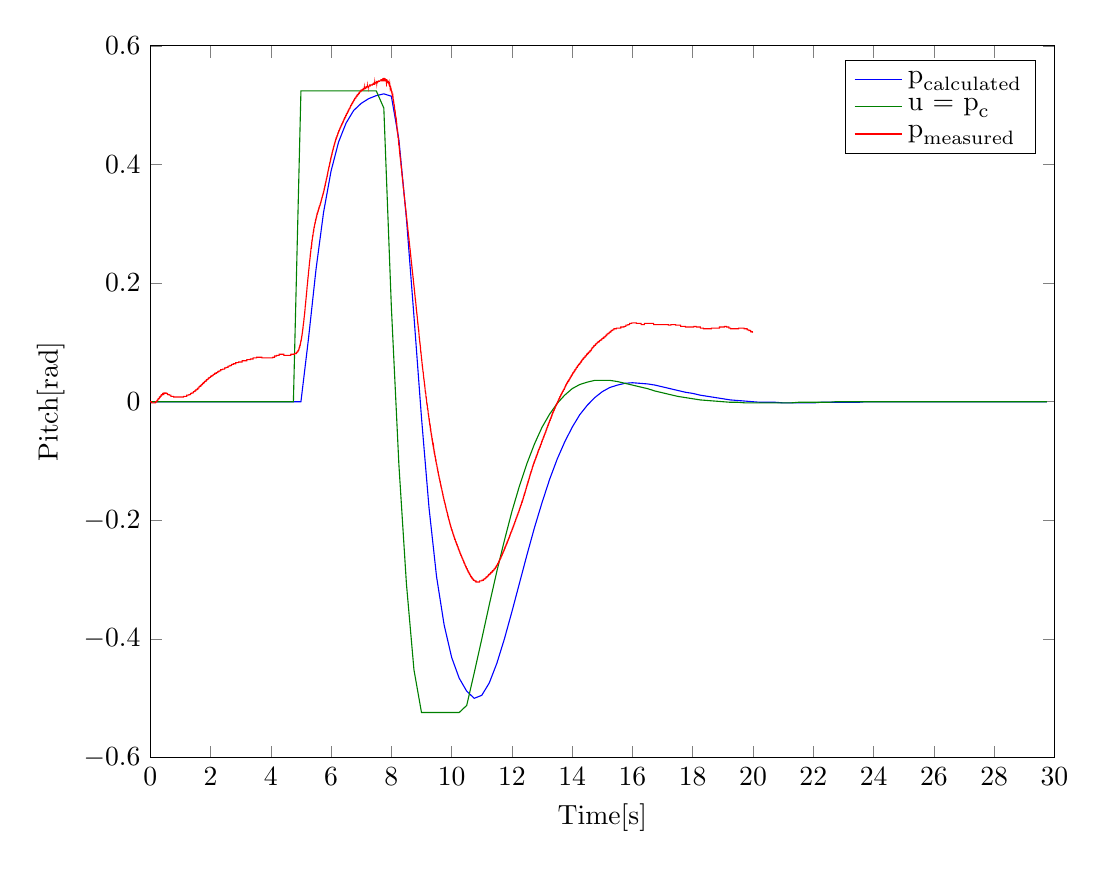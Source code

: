 % This file was created by matlab2tikz.
%
%The latest updates can be retrieved from
%  http://www.mathworks.com/matlabcentral/fileexchange/22022-matlab2tikz-matlab2tikz
%where you can also make suggestions and rate matlab2tikz.
%
\begin{tikzpicture}

\begin{axis}[%
width=4.521in,
height=3.559in,
at={(0.758in,0.488in)},
scale only axis,
xmin=0,
xmax=30,
xlabel={Time[s]},
ymin=-0.6,
ymax=0.6,
ylabel={Pitch[rad]},
axis background/.style={fill=white},
legend style={legend cell align=left, align=left, draw=black}
]
\addplot [color=blue]
  table[row sep=crcr]{%
0	0\\
0.25	0\\
0.5	0\\
0.75	0\\
1	0\\
1.25	0\\
1.5	0\\
1.75	0\\
2	0\\
2.25	0\\
2.5	0\\
2.75	0\\
3	0\\
3.25	0\\
3.5	0\\
3.75	0\\
4	0\\
4.25	0\\
4.5	0\\
4.75	0\\
5	0\\
5.25	0.106\\
5.5	0.223\\
5.75	0.319\\
6	0.389\\
6.25	0.438\\
6.5	0.47\\
6.75	0.491\\
7	0.503\\
7.25	0.511\\
7.5	0.516\\
7.75	0.519\\
8	0.515\\
8.25	0.442\\
8.5	0.309\\
8.75	0.144\\
9	-0.027\\
9.25	-0.179\\
9.5	-0.295\\
9.75	-0.376\\
10	-0.431\\
10.25	-0.466\\
10.5	-0.488\\
10.75	-0.5\\
11	-0.495\\
11.25	-0.474\\
11.5	-0.441\\
11.75	-0.4\\
12	-0.354\\
12.25	-0.306\\
12.5	-0.258\\
12.75	-0.212\\
13	-0.17\\
13.25	-0.131\\
13.5	-0.097\\
13.75	-0.068\\
14	-0.043\\
14.25	-0.022\\
14.5	-0.006\\
14.75	0.007\\
15	0.017\\
15.25	0.024\\
15.5	0.028\\
15.75	0.031\\
16	0.032\\
16.25	0.031\\
16.5	0.03\\
16.75	0.028\\
17	0.025\\
17.25	0.022\\
17.5	0.019\\
17.75	0.016\\
18	0.014\\
18.25	0.011\\
18.5	0.009\\
18.75	0.007\\
19	0.005\\
19.25	0.003\\
19.5	0.002\\
19.75	0.001\\
20	-6.679e-05\\
20.25	-0.001\\
20.5	-0.001\\
20.75	-0.001\\
21	-0.002\\
21.25	-0.002\\
21.5	-0.002\\
21.75	-0.002\\
22	-0.002\\
22.25	-0.001\\
22.5	-0.001\\
22.75	-0.001\\
23	-0.001\\
23.25	-0.001\\
23.5	-0.001\\
23.75	-0.0\\
24	-0.0\\
24.25	-0.0\\
24.5	-0.0\\
24.75	-7.584e-05\\
25	0\\
25.25	0\\
25.5	0\\
25.75	0\\
26	0\\
26.25	0\\
26.5	0\\
26.75	0\\
27	0\\
27.25	0\\
27.5	0\\
27.75	0\\
28	0\\
28.25	0\\
28.5	0\\
28.75	0\\
29	0\\
29.25	0\\
29.5	0\\
29.75	0\\
};
\addlegendentry{$\text{p}_{\text{calculated}}$}

\addplot [color=black!50!green]
  table[row sep=crcr]{%
0	0\\
0.25	0\\
0.5	0\\
0.75	0\\
1	0\\
1.25	0\\
1.5	0\\
1.75	0\\
2	0\\
2.25	0\\
2.5	0\\
2.75	0\\
3	0\\
3.25	0\\
3.5	0\\
3.75	0\\
4	0\\
4.25	0\\
4.5	0\\
4.75	0\\
5	0.524\\
5.25	0.524\\
5.5	0.524\\
5.75	0.524\\
6	0.524\\
6.25	0.524\\
6.5	0.524\\
6.75	0.524\\
7	0.524\\
7.25	0.524\\
7.5	0.524\\
7.75	0.495\\
8	0.16\\
8.25	-0.106\\
8.5	-0.307\\
8.75	-0.452\\
9	-0.524\\
9.25	-0.524\\
9.5	-0.524\\
9.75	-0.524\\
10	-0.524\\
10.25	-0.524\\
10.5	-0.512\\
10.75	-0.457\\
11	-0.4\\
11.25	-0.342\\
11.5	-0.286\\
11.75	-0.234\\
12	-0.185\\
12.25	-0.142\\
12.5	-0.104\\
12.75	-0.071\\
13	-0.043\\
13.25	-0.021\\
13.5	-0.003\\
13.75	0.011\\
14	0.022\\
14.25	0.029\\
14.5	0.033\\
14.75	0.036\\
15	0.036\\
15.25	0.036\\
15.5	0.034\\
15.75	0.031\\
16	0.028\\
16.25	0.025\\
16.5	0.022\\
16.75	0.018\\
17	0.015\\
17.25	0.012\\
17.5	0.009\\
17.75	0.007\\
18	0.005\\
18.25	0.003\\
18.5	0.002\\
18.75	0.001\\
19	-0.0\\
19.25	-0.001\\
19.5	-0.001\\
19.75	-0.002\\
20	-0.002\\
20.25	-0.002\\
20.5	-0.002\\
20.75	-0.002\\
21	-0.002\\
21.25	-0.002\\
21.5	-0.001\\
21.75	-0.001\\
22	-0.001\\
22.25	-0.001\\
22.5	-0.001\\
22.75	-0.0\\
23	-0.0\\
23.25	-0.0\\
23.5	-8.391e-05\\
23.75	-3.533e-05\\
24	-8.989e-06\\
24.25	1.392e-06\\
24.5	1.451e-06\\
24.75	3.687e-07\\
25	0\\
25.25	0\\
25.5	0\\
25.75	0\\
26	0\\
26.25	0\\
26.5	0\\
26.75	0\\
27	0\\
27.25	0\\
27.5	0\\
27.75	0\\
28	0\\
28.25	0\\
28.5	0\\
28.75	0\\
29	0\\
29.25	0\\
29.5	0\\
29.75	0\\
};
\addlegendentry{$\text{u = p}_{\text{c}}$}

\addplot [color=red, forget plot]
  table[row sep=crcr]{%
0	0\\
0.002	0\\
0.004	0\\
0.006	0\\
0.008	0\\
0.01	0\\
0.012	0\\
0.014	0\\
0.016	0\\
0.018	0\\
0.02	0\\
0.022	0\\
0.024	0\\
0.026	0\\
0.028	0\\
0.03	0\\
0.032	0\\
0.034	0\\
0.036	0\\
0.038	0\\
0.04	0\\
0.042	0\\
0.044	0\\
0.046	0\\
0.048	-0.002\\
0.05	-0.002\\
0.052	-0.002\\
0.054	-0.002\\
0.056	-0.002\\
0.058	-0.002\\
0.06	-0.002\\
0.062	-0.002\\
0.064	-0.002\\
0.066	-0.002\\
0.068	-0.002\\
0.07	-0.002\\
0.072	-0.002\\
0.074	-0.002\\
0.076	-0.002\\
0.078	-0.002\\
0.08	-0.002\\
0.082	-0.002\\
0.084	-0.002\\
0.086	-0.002\\
0.088	-0.002\\
0.09	-0.002\\
0.092	-0.002\\
0.094	-0.002\\
0.096	-0.002\\
0.098	-0.002\\
0.1	-0.002\\
0.102	-0.002\\
0.104	-0.002\\
0.106	-0.002\\
0.108	-0.002\\
0.11	-0.002\\
0.112	-0.002\\
0.114	-0.002\\
0.116	-0.002\\
0.118	-0.002\\
0.12	-0.002\\
0.122	-0.002\\
0.124	-0.002\\
0.126	-0.002\\
0.128	-0.002\\
0.13	-0.002\\
0.132	-0.002\\
0.134	-0.002\\
0.136	-0.002\\
0.138	-0.002\\
0.14	-0.002\\
0.142	-0.002\\
0.144	-0.002\\
0.146	-0.002\\
0.148	-0.002\\
0.15	-0.002\\
0.152	-0.002\\
0.154	-0.002\\
0.156	-0.002\\
0.158	-0.002\\
0.16	-0.002\\
0.162	-0.002\\
0.164	-0.002\\
0.166	-0.002\\
0.168	-0.002\\
0.17	-0.002\\
0.172	-0.002\\
0.174	-0.002\\
0.176	0\\
0.178	0\\
0.18	0\\
0.182	0\\
0.184	0\\
0.186	0\\
0.188	0\\
0.19	0\\
0.192	0\\
0.194	0\\
0.196	0\\
0.198	0\\
0.2	0\\
0.202	0\\
0.204	0\\
0.206	0\\
0.208	0\\
0.21	0\\
0.212	0\\
0.214	0\\
0.216	0\\
0.218	0\\
0.22	0.002\\
0.222	0.002\\
0.224	0.002\\
0.226	0.002\\
0.228	0.002\\
0.23	0.002\\
0.232	0.002\\
0.234	0.002\\
0.236	0.002\\
0.238	0.002\\
0.24	0.002\\
0.242	0.002\\
0.244	0.003\\
0.246	0.003\\
0.248	0.003\\
0.25	0.003\\
0.252	0.003\\
0.254	0.003\\
0.256	0.003\\
0.258	0.003\\
0.26	0.003\\
0.262	0.003\\
0.264	0.005\\
0.266	0.005\\
0.268	0.005\\
0.27	0.005\\
0.272	0.005\\
0.274	0.005\\
0.276	0.005\\
0.278	0.005\\
0.28	0.005\\
0.282	0.005\\
0.284	0.005\\
0.286	0.005\\
0.288	0.005\\
0.29	0.005\\
0.292	0.005\\
0.294	0.006\\
0.296	0.006\\
0.298	0.006\\
0.3	0.006\\
0.302	0.006\\
0.304	0.006\\
0.306	0.006\\
0.308	0.008\\
0.31	0.008\\
0.312	0.008\\
0.314	0.008\\
0.316	0.008\\
0.318	0.008\\
0.32	0.008\\
0.322	0.008\\
0.324	0.008\\
0.326	0.008\\
0.328	0.008\\
0.33	0.008\\
0.332	0.008\\
0.334	0.008\\
0.336	0.008\\
0.338	0.009\\
0.34	0.009\\
0.342	0.009\\
0.344	0.009\\
0.346	0.009\\
0.348	0.009\\
0.35	0.009\\
0.352	0.009\\
0.354	0.011\\
0.356	0.011\\
0.358	0.011\\
0.36	0.009\\
0.362	0.009\\
0.364	0.011\\
0.366	0.011\\
0.368	0.011\\
0.37	0.011\\
0.372	0.011\\
0.374	0.011\\
0.376	0.011\\
0.378	0.011\\
0.38	0.012\\
0.382	0.012\\
0.384	0.012\\
0.386	0.012\\
0.388	0.011\\
0.39	0.011\\
0.392	0.011\\
0.394	0.012\\
0.396	0.012\\
0.398	0.012\\
0.4	0.012\\
0.402	0.012\\
0.404	0.012\\
0.406	0.012\\
0.408	0.012\\
0.41	0.014\\
0.412	0.014\\
0.414	0.014\\
0.416	0.012\\
0.418	0.012\\
0.42	0.012\\
0.422	0.014\\
0.424	0.014\\
0.426	0.014\\
0.428	0.014\\
0.43	0.012\\
0.432	0.012\\
0.434	0.012\\
0.436	0.014\\
0.438	0.014\\
0.44	0.014\\
0.442	0.014\\
0.444	0.014\\
0.446	0.012\\
0.448	0.012\\
0.45	0.014\\
0.452	0.015\\
0.454	0.015\\
0.456	0.014\\
0.458	0.014\\
0.46	0.014\\
0.462	0.014\\
0.464	0.014\\
0.466	0.015\\
0.468	0.015\\
0.47	0.014\\
0.472	0.014\\
0.474	0.014\\
0.476	0.014\\
0.478	0.014\\
0.48	0.015\\
0.482	0.015\\
0.484	0.015\\
0.486	0.014\\
0.488	0.014\\
0.49	0.014\\
0.492	0.014\\
0.494	0.015\\
0.496	0.015\\
0.498	0.015\\
0.5	0.014\\
0.502	0.014\\
0.504	0.014\\
0.506	0.014\\
0.508	0.015\\
0.51	0.015\\
0.512	0.015\\
0.514	0.014\\
0.516	0.014\\
0.518	0.014\\
0.52	0.014\\
0.522	0.014\\
0.524	0.015\\
0.526	0.015\\
0.528	0.014\\
0.53	0.014\\
0.532	0.014\\
0.534	0.014\\
0.536	0.014\\
0.538	0.014\\
0.54	0.014\\
0.542	0.014\\
0.544	0.014\\
0.546	0.014\\
0.548	0.014\\
0.55	0.014\\
0.552	0.014\\
0.554	0.014\\
0.556	0.014\\
0.558	0.014\\
0.56	0.014\\
0.562	0.014\\
0.564	0.014\\
0.566	0.014\\
0.568	0.014\\
0.57	0.014\\
0.572	0.014\\
0.574	0.012\\
0.576	0.012\\
0.578	0.012\\
0.58	0.012\\
0.582	0.012\\
0.584	0.012\\
0.586	0.012\\
0.588	0.012\\
0.59	0.012\\
0.592	0.012\\
0.594	0.012\\
0.596	0.012\\
0.598	0.012\\
0.6	0.012\\
0.602	0.012\\
0.604	0.012\\
0.606	0.012\\
0.608	0.012\\
0.61	0.012\\
0.612	0.012\\
0.614	0.012\\
0.616	0.012\\
0.618	0.012\\
0.62	0.012\\
0.622	0.012\\
0.624	0.012\\
0.626	0.012\\
0.628	0.012\\
0.63	0.012\\
0.632	0.011\\
0.634	0.011\\
0.636	0.011\\
0.638	0.011\\
0.64	0.011\\
0.642	0.011\\
0.644	0.011\\
0.646	0.011\\
0.648	0.011\\
0.65	0.011\\
0.652	0.011\\
0.654	0.011\\
0.656	0.011\\
0.658	0.011\\
0.66	0.011\\
0.662	0.011\\
0.664	0.011\\
0.666	0.011\\
0.668	0.011\\
0.67	0.011\\
0.672	0.011\\
0.674	0.011\\
0.676	0.011\\
0.678	0.011\\
0.68	0.011\\
0.682	0.011\\
0.684	0.011\\
0.686	0.011\\
0.688	0.009\\
0.69	0.009\\
0.692	0.009\\
0.694	0.009\\
0.696	0.009\\
0.698	0.009\\
0.7	0.009\\
0.702	0.009\\
0.704	0.009\\
0.706	0.009\\
0.708	0.009\\
0.71	0.009\\
0.712	0.009\\
0.714	0.009\\
0.716	0.009\\
0.718	0.009\\
0.72	0.009\\
0.722	0.009\\
0.724	0.009\\
0.726	0.009\\
0.728	0.009\\
0.73	0.009\\
0.732	0.009\\
0.734	0.009\\
0.736	0.009\\
0.738	0.009\\
0.74	0.009\\
0.742	0.009\\
0.744	0.009\\
0.746	0.009\\
0.748	0.009\\
0.75	0.009\\
0.752	0.009\\
0.754	0.009\\
0.756	0.009\\
0.758	0.009\\
0.76	0.009\\
0.762	0.009\\
0.764	0.009\\
0.766	0.009\\
0.768	0.009\\
0.77	0.009\\
0.772	0.009\\
0.774	0.009\\
0.776	0.009\\
0.778	0.008\\
0.78	0.008\\
0.782	0.008\\
0.784	0.008\\
0.786	0.008\\
0.788	0.008\\
0.79	0.008\\
0.792	0.008\\
0.794	0.008\\
0.796	0.008\\
0.798	0.008\\
0.8	0.008\\
0.802	0.008\\
0.804	0.008\\
0.806	0.008\\
0.808	0.008\\
0.81	0.008\\
0.812	0.008\\
0.814	0.008\\
0.816	0.008\\
0.818	0.008\\
0.82	0.008\\
0.822	0.008\\
0.824	0.008\\
0.826	0.008\\
0.828	0.008\\
0.83	0.008\\
0.832	0.008\\
0.834	0.008\\
0.836	0.008\\
0.838	0.008\\
0.84	0.008\\
0.842	0.008\\
0.844	0.008\\
0.846	0.008\\
0.848	0.008\\
0.85	0.008\\
0.852	0.008\\
0.854	0.008\\
0.856	0.008\\
0.858	0.008\\
0.86	0.008\\
0.862	0.008\\
0.864	0.008\\
0.866	0.008\\
0.868	0.008\\
0.87	0.008\\
0.872	0.008\\
0.874	0.008\\
0.876	0.008\\
0.878	0.008\\
0.88	0.008\\
0.882	0.008\\
0.884	0.008\\
0.886	0.008\\
0.888	0.008\\
0.89	0.008\\
0.892	0.008\\
0.894	0.008\\
0.896	0.008\\
0.898	0.008\\
0.9	0.008\\
0.902	0.008\\
0.904	0.008\\
0.906	0.008\\
0.908	0.008\\
0.91	0.008\\
0.912	0.008\\
0.914	0.008\\
0.916	0.008\\
0.918	0.008\\
0.92	0.008\\
0.922	0.008\\
0.924	0.008\\
0.926	0.008\\
0.928	0.008\\
0.93	0.008\\
0.932	0.008\\
0.934	0.008\\
0.936	0.008\\
0.938	0.008\\
0.94	0.008\\
0.942	0.008\\
0.944	0.008\\
0.946	0.008\\
0.948	0.008\\
0.95	0.008\\
0.952	0.008\\
0.954	0.008\\
0.956	0.008\\
0.958	0.008\\
0.96	0.008\\
0.962	0.008\\
0.964	0.008\\
0.966	0.008\\
0.968	0.008\\
0.97	0.008\\
0.972	0.008\\
0.974	0.008\\
0.976	0.008\\
0.978	0.008\\
0.98	0.008\\
0.982	0.008\\
0.984	0.008\\
0.986	0.008\\
0.988	0.008\\
0.99	0.008\\
0.992	0.008\\
0.994	0.008\\
0.996	0.008\\
0.998	0.008\\
1	0.008\\
1.002	0.008\\
1.004	0.008\\
1.006	0.008\\
1.008	0.008\\
1.01	0.008\\
1.012	0.008\\
1.014	0.008\\
1.016	0.008\\
1.018	0.008\\
1.02	0.008\\
1.022	0.008\\
1.024	0.008\\
1.026	0.008\\
1.028	0.008\\
1.03	0.008\\
1.032	0.008\\
1.034	0.008\\
1.036	0.008\\
1.038	0.008\\
1.04	0.008\\
1.042	0.008\\
1.044	0.008\\
1.046	0.008\\
1.048	0.008\\
1.05	0.008\\
1.052	0.008\\
1.054	0.008\\
1.056	0.008\\
1.058	0.008\\
1.06	0.008\\
1.062	0.008\\
1.064	0.008\\
1.066	0.008\\
1.068	0.008\\
1.07	0.008\\
1.072	0.008\\
1.074	0.008\\
1.076	0.008\\
1.078	0.008\\
1.08	0.008\\
1.082	0.008\\
1.084	0.008\\
1.086	0.008\\
1.088	0.008\\
1.09	0.008\\
1.092	0.008\\
1.094	0.008\\
1.096	0.008\\
1.098	0.008\\
1.1	0.008\\
1.102	0.008\\
1.104	0.008\\
1.106	0.009\\
1.108	0.009\\
1.11	0.009\\
1.112	0.009\\
1.114	0.009\\
1.116	0.009\\
1.118	0.009\\
1.12	0.009\\
1.122	0.009\\
1.124	0.009\\
1.126	0.009\\
1.128	0.009\\
1.13	0.009\\
1.132	0.009\\
1.134	0.009\\
1.136	0.009\\
1.138	0.009\\
1.14	0.009\\
1.142	0.009\\
1.144	0.009\\
1.146	0.009\\
1.148	0.009\\
1.15	0.009\\
1.152	0.009\\
1.154	0.009\\
1.156	0.009\\
1.158	0.009\\
1.16	0.009\\
1.162	0.009\\
1.164	0.009\\
1.166	0.009\\
1.168	0.009\\
1.17	0.009\\
1.172	0.009\\
1.174	0.009\\
1.176	0.009\\
1.178	0.009\\
1.18	0.009\\
1.182	0.009\\
1.184	0.009\\
1.186	0.009\\
1.188	0.009\\
1.19	0.009\\
1.192	0.009\\
1.194	0.009\\
1.196	0.009\\
1.198	0.009\\
1.2	0.009\\
1.202	0.009\\
1.204	0.009\\
1.206	0.009\\
1.208	0.009\\
1.21	0.009\\
1.212	0.011\\
1.214	0.011\\
1.216	0.011\\
1.218	0.011\\
1.22	0.011\\
1.222	0.011\\
1.224	0.011\\
1.226	0.011\\
1.228	0.011\\
1.23	0.011\\
1.232	0.011\\
1.234	0.011\\
1.236	0.011\\
1.238	0.011\\
1.24	0.011\\
1.242	0.011\\
1.244	0.011\\
1.246	0.011\\
1.248	0.011\\
1.25	0.011\\
1.252	0.011\\
1.254	0.011\\
1.256	0.011\\
1.258	0.011\\
1.26	0.011\\
1.262	0.011\\
1.264	0.011\\
1.266	0.011\\
1.268	0.011\\
1.27	0.011\\
1.272	0.011\\
1.274	0.011\\
1.276	0.011\\
1.278	0.011\\
1.28	0.011\\
1.282	0.012\\
1.284	0.012\\
1.286	0.012\\
1.288	0.012\\
1.29	0.012\\
1.292	0.012\\
1.294	0.012\\
1.296	0.012\\
1.298	0.012\\
1.3	0.012\\
1.302	0.012\\
1.304	0.012\\
1.306	0.012\\
1.308	0.012\\
1.31	0.012\\
1.312	0.012\\
1.314	0.012\\
1.316	0.012\\
1.318	0.012\\
1.32	0.012\\
1.322	0.012\\
1.324	0.012\\
1.326	0.012\\
1.328	0.012\\
1.33	0.012\\
1.332	0.012\\
1.334	0.012\\
1.336	0.012\\
1.338	0.014\\
1.34	0.014\\
1.342	0.014\\
1.344	0.014\\
1.346	0.014\\
1.348	0.014\\
1.35	0.014\\
1.352	0.014\\
1.354	0.014\\
1.356	0.014\\
1.358	0.014\\
1.36	0.014\\
1.362	0.014\\
1.364	0.014\\
1.366	0.014\\
1.368	0.014\\
1.37	0.014\\
1.372	0.014\\
1.374	0.014\\
1.376	0.014\\
1.378	0.014\\
1.38	0.014\\
1.382	0.014\\
1.384	0.015\\
1.386	0.015\\
1.388	0.015\\
1.39	0.015\\
1.392	0.015\\
1.394	0.015\\
1.396	0.015\\
1.398	0.015\\
1.4	0.015\\
1.402	0.015\\
1.404	0.015\\
1.406	0.015\\
1.408	0.015\\
1.41	0.015\\
1.412	0.015\\
1.414	0.015\\
1.416	0.015\\
1.418	0.015\\
1.42	0.015\\
1.422	0.015\\
1.424	0.015\\
1.426	0.015\\
1.428	0.015\\
1.43	0.017\\
1.432	0.017\\
1.434	0.017\\
1.436	0.017\\
1.438	0.017\\
1.44	0.017\\
1.442	0.017\\
1.444	0.017\\
1.446	0.017\\
1.448	0.017\\
1.45	0.017\\
1.452	0.017\\
1.454	0.017\\
1.456	0.017\\
1.458	0.017\\
1.46	0.017\\
1.462	0.017\\
1.464	0.017\\
1.466	0.017\\
1.468	0.017\\
1.47	0.017\\
1.472	0.018\\
1.474	0.018\\
1.476	0.018\\
1.478	0.018\\
1.48	0.018\\
1.482	0.018\\
1.484	0.018\\
1.486	0.018\\
1.488	0.018\\
1.49	0.018\\
1.492	0.018\\
1.494	0.018\\
1.496	0.018\\
1.498	0.018\\
1.5	0.018\\
1.502	0.018\\
1.504	0.018\\
1.506	0.018\\
1.508	0.018\\
1.51	0.02\\
1.512	0.02\\
1.514	0.02\\
1.516	0.02\\
1.518	0.02\\
1.52	0.02\\
1.522	0.02\\
1.524	0.02\\
1.526	0.02\\
1.528	0.02\\
1.53	0.02\\
1.532	0.02\\
1.534	0.02\\
1.536	0.02\\
1.538	0.02\\
1.54	0.02\\
1.542	0.02\\
1.544	0.02\\
1.546	0.02\\
1.548	0.021\\
1.55	0.021\\
1.552	0.021\\
1.554	0.021\\
1.556	0.021\\
1.558	0.021\\
1.56	0.021\\
1.562	0.021\\
1.564	0.021\\
1.566	0.021\\
1.568	0.021\\
1.57	0.021\\
1.572	0.021\\
1.574	0.021\\
1.576	0.021\\
1.578	0.023\\
1.58	0.023\\
1.582	0.023\\
1.584	0.023\\
1.586	0.023\\
1.588	0.023\\
1.59	0.023\\
1.592	0.023\\
1.594	0.023\\
1.596	0.023\\
1.598	0.023\\
1.6	0.023\\
1.602	0.023\\
1.604	0.023\\
1.606	0.023\\
1.608	0.023\\
1.61	0.023\\
1.612	0.023\\
1.614	0.025\\
1.616	0.025\\
1.618	0.025\\
1.62	0.025\\
1.622	0.025\\
1.624	0.025\\
1.626	0.025\\
1.628	0.025\\
1.63	0.025\\
1.632	0.025\\
1.634	0.025\\
1.636	0.025\\
1.638	0.025\\
1.64	0.025\\
1.642	0.026\\
1.644	0.026\\
1.646	0.026\\
1.648	0.026\\
1.65	0.026\\
1.652	0.026\\
1.654	0.026\\
1.656	0.026\\
1.658	0.026\\
1.66	0.026\\
1.662	0.026\\
1.664	0.026\\
1.666	0.026\\
1.668	0.026\\
1.67	0.026\\
1.672	0.026\\
1.674	0.026\\
1.676	0.026\\
1.678	0.028\\
1.68	0.028\\
1.682	0.028\\
1.684	0.028\\
1.686	0.028\\
1.688	0.028\\
1.69	0.028\\
1.692	0.028\\
1.694	0.028\\
1.696	0.028\\
1.698	0.028\\
1.7	0.028\\
1.702	0.028\\
1.704	0.028\\
1.706	0.029\\
1.708	0.029\\
1.71	0.029\\
1.712	0.029\\
1.714	0.029\\
1.716	0.029\\
1.718	0.029\\
1.72	0.029\\
1.722	0.029\\
1.724	0.029\\
1.726	0.029\\
1.728	0.029\\
1.73	0.029\\
1.732	0.029\\
1.734	0.029\\
1.736	0.029\\
1.738	0.031\\
1.74	0.031\\
1.742	0.031\\
1.744	0.031\\
1.746	0.031\\
1.748	0.031\\
1.75	0.031\\
1.752	0.031\\
1.754	0.031\\
1.756	0.031\\
1.758	0.031\\
1.76	0.031\\
1.762	0.031\\
1.764	0.032\\
1.766	0.032\\
1.768	0.032\\
1.77	0.032\\
1.772	0.032\\
1.774	0.032\\
1.776	0.032\\
1.778	0.032\\
1.78	0.032\\
1.782	0.032\\
1.784	0.032\\
1.786	0.032\\
1.788	0.032\\
1.79	0.032\\
1.792	0.032\\
1.794	0.032\\
1.796	0.032\\
1.798	0.034\\
1.8	0.034\\
1.802	0.034\\
1.804	0.034\\
1.806	0.034\\
1.808	0.034\\
1.81	0.034\\
1.812	0.034\\
1.814	0.034\\
1.816	0.034\\
1.818	0.034\\
1.82	0.034\\
1.822	0.034\\
1.824	0.034\\
1.826	0.034\\
1.828	0.034\\
1.83	0.034\\
1.832	0.034\\
1.834	0.035\\
1.836	0.035\\
1.838	0.035\\
1.84	0.035\\
1.842	0.035\\
1.844	0.035\\
1.846	0.035\\
1.848	0.035\\
1.85	0.035\\
1.852	0.035\\
1.854	0.035\\
1.856	0.035\\
1.858	0.035\\
1.86	0.035\\
1.862	0.037\\
1.864	0.037\\
1.866	0.037\\
1.868	0.037\\
1.87	0.037\\
1.872	0.037\\
1.874	0.037\\
1.876	0.037\\
1.878	0.037\\
1.88	0.037\\
1.882	0.037\\
1.884	0.037\\
1.886	0.037\\
1.888	0.037\\
1.89	0.037\\
1.892	0.037\\
1.894	0.037\\
1.896	0.037\\
1.898	0.038\\
1.9	0.038\\
1.902	0.038\\
1.904	0.038\\
1.906	0.038\\
1.908	0.038\\
1.91	0.038\\
1.912	0.038\\
1.914	0.038\\
1.916	0.038\\
1.918	0.038\\
1.92	0.038\\
1.922	0.038\\
1.924	0.038\\
1.926	0.038\\
1.928	0.038\\
1.93	0.038\\
1.932	0.04\\
1.934	0.04\\
1.936	0.04\\
1.938	0.04\\
1.94	0.04\\
1.942	0.04\\
1.944	0.04\\
1.946	0.04\\
1.948	0.04\\
1.95	0.04\\
1.952	0.04\\
1.954	0.04\\
1.956	0.04\\
1.958	0.04\\
1.96	0.04\\
1.962	0.04\\
1.964	0.04\\
1.966	0.041\\
1.968	0.041\\
1.97	0.041\\
1.972	0.041\\
1.974	0.041\\
1.976	0.041\\
1.978	0.041\\
1.98	0.041\\
1.982	0.041\\
1.984	0.041\\
1.986	0.041\\
1.988	0.041\\
1.99	0.041\\
1.992	0.041\\
1.994	0.041\\
1.996	0.041\\
1.998	0.041\\
2	0.041\\
2.002	0.041\\
2.004	0.043\\
2.006	0.043\\
2.008	0.043\\
2.01	0.043\\
2.012	0.043\\
2.014	0.043\\
2.016	0.043\\
2.018	0.043\\
2.02	0.043\\
2.022	0.043\\
2.024	0.043\\
2.026	0.043\\
2.028	0.043\\
2.03	0.043\\
2.032	0.043\\
2.034	0.043\\
2.036	0.043\\
2.038	0.043\\
2.04	0.043\\
2.042	0.043\\
2.044	0.043\\
2.046	0.044\\
2.048	0.044\\
2.05	0.044\\
2.052	0.044\\
2.054	0.044\\
2.056	0.044\\
2.058	0.044\\
2.06	0.044\\
2.062	0.044\\
2.064	0.044\\
2.066	0.044\\
2.068	0.044\\
2.07	0.044\\
2.072	0.044\\
2.074	0.044\\
2.076	0.044\\
2.078	0.044\\
2.08	0.044\\
2.082	0.044\\
2.084	0.044\\
2.086	0.044\\
2.088	0.044\\
2.09	0.046\\
2.092	0.046\\
2.094	0.046\\
2.096	0.046\\
2.098	0.046\\
2.1	0.046\\
2.102	0.046\\
2.104	0.046\\
2.106	0.046\\
2.108	0.046\\
2.11	0.046\\
2.112	0.046\\
2.114	0.046\\
2.116	0.046\\
2.118	0.046\\
2.12	0.046\\
2.122	0.046\\
2.124	0.046\\
2.126	0.046\\
2.128	0.046\\
2.13	0.046\\
2.132	0.046\\
2.134	0.046\\
2.136	0.046\\
2.138	0.046\\
2.14	0.046\\
2.142	0.048\\
2.144	0.048\\
2.146	0.048\\
2.148	0.048\\
2.15	0.048\\
2.152	0.048\\
2.154	0.048\\
2.156	0.048\\
2.158	0.048\\
2.16	0.048\\
2.162	0.048\\
2.164	0.048\\
2.166	0.048\\
2.168	0.048\\
2.17	0.048\\
2.172	0.048\\
2.174	0.048\\
2.176	0.048\\
2.178	0.048\\
2.18	0.048\\
2.182	0.048\\
2.184	0.048\\
2.186	0.048\\
2.188	0.048\\
2.19	0.048\\
2.192	0.048\\
2.194	0.049\\
2.196	0.049\\
2.198	0.049\\
2.2	0.049\\
2.202	0.049\\
2.204	0.049\\
2.206	0.049\\
2.208	0.049\\
2.21	0.049\\
2.212	0.049\\
2.214	0.049\\
2.216	0.049\\
2.218	0.049\\
2.22	0.049\\
2.222	0.049\\
2.224	0.049\\
2.226	0.049\\
2.228	0.049\\
2.23	0.049\\
2.232	0.049\\
2.234	0.049\\
2.236	0.049\\
2.238	0.049\\
2.24	0.049\\
2.242	0.051\\
2.244	0.051\\
2.246	0.051\\
2.248	0.051\\
2.25	0.051\\
2.252	0.051\\
2.254	0.051\\
2.256	0.051\\
2.258	0.051\\
2.26	0.051\\
2.262	0.051\\
2.264	0.051\\
2.266	0.051\\
2.268	0.051\\
2.27	0.051\\
2.272	0.051\\
2.274	0.051\\
2.276	0.051\\
2.278	0.051\\
2.28	0.051\\
2.282	0.051\\
2.284	0.051\\
2.286	0.051\\
2.288	0.052\\
2.29	0.052\\
2.292	0.052\\
2.294	0.052\\
2.296	0.052\\
2.298	0.052\\
2.3	0.052\\
2.302	0.052\\
2.304	0.052\\
2.306	0.052\\
2.308	0.052\\
2.31	0.052\\
2.312	0.052\\
2.314	0.052\\
2.316	0.052\\
2.318	0.052\\
2.32	0.052\\
2.322	0.052\\
2.324	0.052\\
2.326	0.052\\
2.328	0.052\\
2.33	0.052\\
2.332	0.052\\
2.334	0.052\\
2.336	0.052\\
2.338	0.052\\
2.34	0.054\\
2.342	0.054\\
2.344	0.054\\
2.346	0.054\\
2.348	0.054\\
2.35	0.054\\
2.352	0.054\\
2.354	0.054\\
2.356	0.054\\
2.358	0.054\\
2.36	0.054\\
2.362	0.054\\
2.364	0.054\\
2.366	0.054\\
2.368	0.054\\
2.37	0.054\\
2.372	0.054\\
2.374	0.054\\
2.376	0.054\\
2.378	0.054\\
2.38	0.054\\
2.382	0.054\\
2.384	0.054\\
2.386	0.054\\
2.388	0.054\\
2.39	0.054\\
2.392	0.054\\
2.394	0.054\\
2.396	0.054\\
2.398	0.054\\
2.4	0.054\\
2.402	0.055\\
2.404	0.055\\
2.406	0.055\\
2.408	0.055\\
2.41	0.055\\
2.412	0.055\\
2.414	0.055\\
2.416	0.055\\
2.418	0.055\\
2.42	0.055\\
2.422	0.055\\
2.424	0.055\\
2.426	0.055\\
2.428	0.055\\
2.43	0.055\\
2.432	0.055\\
2.434	0.055\\
2.436	0.055\\
2.438	0.055\\
2.44	0.055\\
2.442	0.055\\
2.444	0.055\\
2.446	0.055\\
2.448	0.055\\
2.45	0.055\\
2.452	0.055\\
2.454	0.055\\
2.456	0.055\\
2.458	0.055\\
2.46	0.055\\
2.462	0.055\\
2.464	0.055\\
2.466	0.055\\
2.468	0.055\\
2.47	0.055\\
2.472	0.057\\
2.474	0.057\\
2.476	0.057\\
2.478	0.057\\
2.48	0.057\\
2.482	0.057\\
2.484	0.057\\
2.486	0.057\\
2.488	0.057\\
2.49	0.057\\
2.492	0.057\\
2.494	0.057\\
2.496	0.057\\
2.498	0.057\\
2.5	0.057\\
2.502	0.057\\
2.504	0.057\\
2.506	0.057\\
2.508	0.057\\
2.51	0.057\\
2.512	0.057\\
2.514	0.057\\
2.516	0.057\\
2.518	0.057\\
2.52	0.058\\
2.522	0.058\\
2.524	0.058\\
2.526	0.058\\
2.528	0.058\\
2.53	0.058\\
2.532	0.058\\
2.534	0.058\\
2.536	0.058\\
2.538	0.058\\
2.54	0.058\\
2.542	0.058\\
2.544	0.058\\
2.546	0.058\\
2.548	0.058\\
2.55	0.058\\
2.552	0.058\\
2.554	0.058\\
2.556	0.058\\
2.558	0.058\\
2.56	0.058\\
2.562	0.058\\
2.564	0.058\\
2.566	0.058\\
2.568	0.058\\
2.57	0.058\\
2.572	0.058\\
2.574	0.058\\
2.576	0.058\\
2.578	0.058\\
2.58	0.058\\
2.582	0.06\\
2.584	0.06\\
2.586	0.06\\
2.588	0.06\\
2.59	0.06\\
2.592	0.06\\
2.594	0.06\\
2.596	0.06\\
2.598	0.06\\
2.6	0.06\\
2.602	0.06\\
2.604	0.06\\
2.606	0.06\\
2.608	0.06\\
2.61	0.06\\
2.612	0.06\\
2.614	0.06\\
2.616	0.06\\
2.618	0.06\\
2.62	0.06\\
2.622	0.06\\
2.624	0.06\\
2.626	0.06\\
2.628	0.06\\
2.63	0.06\\
2.632	0.06\\
2.634	0.06\\
2.636	0.06\\
2.638	0.06\\
2.64	0.06\\
2.642	0.061\\
2.644	0.061\\
2.646	0.061\\
2.648	0.061\\
2.65	0.061\\
2.652	0.061\\
2.654	0.061\\
2.656	0.061\\
2.658	0.061\\
2.66	0.061\\
2.662	0.061\\
2.664	0.061\\
2.666	0.061\\
2.668	0.061\\
2.67	0.061\\
2.672	0.061\\
2.674	0.061\\
2.676	0.061\\
2.678	0.061\\
2.68	0.061\\
2.682	0.061\\
2.684	0.061\\
2.686	0.061\\
2.688	0.061\\
2.69	0.061\\
2.692	0.061\\
2.694	0.061\\
2.696	0.061\\
2.698	0.061\\
2.7	0.061\\
2.702	0.063\\
2.704	0.063\\
2.706	0.063\\
2.708	0.063\\
2.71	0.063\\
2.712	0.063\\
2.714	0.063\\
2.716	0.063\\
2.718	0.063\\
2.72	0.063\\
2.722	0.063\\
2.724	0.063\\
2.726	0.063\\
2.728	0.063\\
2.73	0.063\\
2.732	0.063\\
2.734	0.063\\
2.736	0.063\\
2.738	0.063\\
2.74	0.063\\
2.742	0.063\\
2.744	0.063\\
2.746	0.063\\
2.748	0.063\\
2.75	0.063\\
2.752	0.063\\
2.754	0.063\\
2.756	0.063\\
2.758	0.063\\
2.76	0.064\\
2.762	0.064\\
2.764	0.064\\
2.766	0.064\\
2.768	0.064\\
2.77	0.064\\
2.772	0.064\\
2.774	0.064\\
2.776	0.064\\
2.778	0.064\\
2.78	0.064\\
2.782	0.064\\
2.784	0.064\\
2.786	0.064\\
2.788	0.064\\
2.79	0.064\\
2.792	0.064\\
2.794	0.064\\
2.796	0.064\\
2.798	0.064\\
2.8	0.064\\
2.802	0.064\\
2.804	0.064\\
2.806	0.064\\
2.808	0.064\\
2.81	0.064\\
2.812	0.064\\
2.814	0.064\\
2.816	0.064\\
2.818	0.064\\
2.82	0.064\\
2.822	0.064\\
2.824	0.064\\
2.826	0.064\\
2.828	0.064\\
2.83	0.064\\
2.832	0.064\\
2.834	0.064\\
2.836	0.064\\
2.838	0.066\\
2.84	0.066\\
2.842	0.066\\
2.844	0.066\\
2.846	0.066\\
2.848	0.066\\
2.85	0.066\\
2.852	0.066\\
2.854	0.066\\
2.856	0.066\\
2.858	0.066\\
2.86	0.066\\
2.862	0.066\\
2.864	0.066\\
2.866	0.066\\
2.868	0.066\\
2.87	0.066\\
2.872	0.066\\
2.874	0.066\\
2.876	0.066\\
2.878	0.066\\
2.88	0.066\\
2.882	0.066\\
2.884	0.066\\
2.886	0.066\\
2.888	0.066\\
2.89	0.066\\
2.892	0.066\\
2.894	0.066\\
2.896	0.066\\
2.898	0.066\\
2.9	0.066\\
2.902	0.066\\
2.904	0.066\\
2.906	0.066\\
2.908	0.066\\
2.91	0.066\\
2.912	0.066\\
2.914	0.066\\
2.916	0.066\\
2.918	0.066\\
2.92	0.066\\
2.922	0.066\\
2.924	0.066\\
2.926	0.066\\
2.928	0.066\\
2.93	0.067\\
2.932	0.067\\
2.934	0.067\\
2.936	0.067\\
2.938	0.067\\
2.94	0.067\\
2.942	0.067\\
2.944	0.067\\
2.946	0.067\\
2.948	0.067\\
2.95	0.067\\
2.952	0.067\\
2.954	0.067\\
2.956	0.067\\
2.958	0.067\\
2.96	0.067\\
2.962	0.067\\
2.964	0.067\\
2.966	0.067\\
2.968	0.067\\
2.97	0.067\\
2.972	0.067\\
2.974	0.067\\
2.976	0.067\\
2.978	0.067\\
2.98	0.067\\
2.982	0.067\\
2.984	0.067\\
2.986	0.067\\
2.988	0.067\\
2.99	0.067\\
2.992	0.067\\
2.994	0.067\\
2.996	0.067\\
2.998	0.067\\
3	0.067\\
3.002	0.067\\
3.004	0.067\\
3.006	0.067\\
3.008	0.067\\
3.01	0.067\\
3.012	0.067\\
3.014	0.067\\
3.016	0.067\\
3.018	0.067\\
3.02	0.067\\
3.022	0.067\\
3.024	0.067\\
3.026	0.067\\
3.028	0.067\\
3.03	0.067\\
3.032	0.067\\
3.034	0.067\\
3.036	0.067\\
3.038	0.067\\
3.04	0.067\\
3.042	0.067\\
3.044	0.067\\
3.046	0.067\\
3.048	0.067\\
3.05	0.067\\
3.052	0.069\\
3.054	0.069\\
3.056	0.069\\
3.058	0.069\\
3.06	0.069\\
3.062	0.069\\
3.064	0.069\\
3.066	0.069\\
3.068	0.069\\
3.07	0.069\\
3.072	0.069\\
3.074	0.069\\
3.076	0.069\\
3.078	0.069\\
3.08	0.069\\
3.082	0.069\\
3.084	0.069\\
3.086	0.069\\
3.088	0.069\\
3.09	0.069\\
3.092	0.069\\
3.094	0.069\\
3.096	0.069\\
3.098	0.069\\
3.1	0.069\\
3.102	0.069\\
3.104	0.069\\
3.106	0.069\\
3.108	0.069\\
3.11	0.069\\
3.112	0.069\\
3.114	0.069\\
3.116	0.069\\
3.118	0.069\\
3.12	0.069\\
3.122	0.069\\
3.124	0.069\\
3.126	0.069\\
3.128	0.069\\
3.13	0.069\\
3.132	0.069\\
3.134	0.069\\
3.136	0.069\\
3.138	0.069\\
3.14	0.069\\
3.142	0.069\\
3.144	0.069\\
3.146	0.069\\
3.148	0.069\\
3.15	0.069\\
3.152	0.069\\
3.154	0.069\\
3.156	0.069\\
3.158	0.069\\
3.16	0.069\\
3.162	0.069\\
3.164	0.069\\
3.166	0.069\\
3.168	0.069\\
3.17	0.069\\
3.172	0.069\\
3.174	0.069\\
3.176	0.069\\
3.178	0.069\\
3.18	0.069\\
3.182	0.069\\
3.184	0.069\\
3.186	0.069\\
3.188	0.069\\
3.19	0.069\\
3.192	0.069\\
3.194	0.069\\
3.196	0.069\\
3.198	0.069\\
3.2	0.069\\
3.202	0.069\\
3.204	0.071\\
3.206	0.071\\
3.208	0.071\\
3.21	0.071\\
3.212	0.071\\
3.214	0.071\\
3.216	0.071\\
3.218	0.071\\
3.22	0.071\\
3.222	0.071\\
3.224	0.071\\
3.226	0.071\\
3.228	0.071\\
3.23	0.071\\
3.232	0.071\\
3.234	0.071\\
3.236	0.071\\
3.238	0.071\\
3.24	0.071\\
3.242	0.071\\
3.244	0.071\\
3.246	0.071\\
3.248	0.071\\
3.25	0.071\\
3.252	0.071\\
3.254	0.071\\
3.256	0.071\\
3.258	0.071\\
3.26	0.071\\
3.262	0.071\\
3.264	0.071\\
3.266	0.071\\
3.268	0.071\\
3.27	0.071\\
3.272	0.071\\
3.274	0.071\\
3.276	0.071\\
3.278	0.071\\
3.28	0.071\\
3.282	0.071\\
3.284	0.071\\
3.286	0.071\\
3.288	0.071\\
3.29	0.071\\
3.292	0.071\\
3.294	0.071\\
3.296	0.071\\
3.298	0.071\\
3.3	0.071\\
3.302	0.071\\
3.304	0.071\\
3.306	0.071\\
3.308	0.071\\
3.31	0.071\\
3.312	0.071\\
3.314	0.071\\
3.316	0.071\\
3.318	0.071\\
3.32	0.071\\
3.322	0.072\\
3.324	0.072\\
3.326	0.072\\
3.328	0.072\\
3.33	0.072\\
3.332	0.072\\
3.334	0.072\\
3.336	0.072\\
3.338	0.072\\
3.34	0.072\\
3.342	0.072\\
3.344	0.072\\
3.346	0.072\\
3.348	0.072\\
3.35	0.072\\
3.352	0.072\\
3.354	0.072\\
3.356	0.072\\
3.358	0.072\\
3.36	0.072\\
3.362	0.072\\
3.364	0.072\\
3.366	0.072\\
3.368	0.072\\
3.37	0.072\\
3.372	0.072\\
3.374	0.072\\
3.376	0.072\\
3.378	0.072\\
3.38	0.072\\
3.382	0.072\\
3.384	0.072\\
3.386	0.072\\
3.388	0.072\\
3.39	0.072\\
3.392	0.072\\
3.394	0.072\\
3.396	0.072\\
3.398	0.072\\
3.4	0.072\\
3.402	0.072\\
3.404	0.072\\
3.406	0.072\\
3.408	0.072\\
3.41	0.072\\
3.412	0.074\\
3.414	0.074\\
3.416	0.074\\
3.418	0.074\\
3.42	0.074\\
3.422	0.074\\
3.424	0.074\\
3.426	0.074\\
3.428	0.074\\
3.43	0.074\\
3.432	0.074\\
3.434	0.074\\
3.436	0.074\\
3.438	0.074\\
3.44	0.074\\
3.442	0.074\\
3.444	0.074\\
3.446	0.074\\
3.448	0.074\\
3.45	0.074\\
3.452	0.074\\
3.454	0.074\\
3.456	0.074\\
3.458	0.074\\
3.46	0.074\\
3.462	0.074\\
3.464	0.074\\
3.466	0.074\\
3.468	0.074\\
3.47	0.074\\
3.472	0.074\\
3.474	0.074\\
3.476	0.074\\
3.478	0.074\\
3.48	0.074\\
3.482	0.074\\
3.484	0.074\\
3.486	0.074\\
3.488	0.074\\
3.49	0.074\\
3.492	0.074\\
3.494	0.074\\
3.496	0.074\\
3.498	0.074\\
3.5	0.074\\
3.502	0.074\\
3.504	0.074\\
3.506	0.074\\
3.508	0.074\\
3.51	0.074\\
3.512	0.074\\
3.514	0.074\\
3.516	0.074\\
3.518	0.074\\
3.52	0.074\\
3.522	0.074\\
3.524	0.074\\
3.526	0.074\\
3.528	0.074\\
3.53	0.074\\
3.532	0.075\\
3.534	0.075\\
3.536	0.075\\
3.538	0.075\\
3.54	0.075\\
3.542	0.075\\
3.544	0.075\\
3.546	0.075\\
3.548	0.075\\
3.55	0.075\\
3.552	0.075\\
3.554	0.075\\
3.556	0.075\\
3.558	0.075\\
3.56	0.075\\
3.562	0.075\\
3.564	0.075\\
3.566	0.075\\
3.568	0.075\\
3.57	0.075\\
3.572	0.075\\
3.574	0.075\\
3.576	0.075\\
3.578	0.075\\
3.58	0.075\\
3.582	0.075\\
3.584	0.075\\
3.586	0.075\\
3.588	0.075\\
3.59	0.075\\
3.592	0.075\\
3.594	0.075\\
3.596	0.075\\
3.598	0.075\\
3.6	0.075\\
3.602	0.075\\
3.604	0.075\\
3.606	0.075\\
3.608	0.075\\
3.61	0.075\\
3.612	0.075\\
3.614	0.075\\
3.616	0.075\\
3.618	0.075\\
3.62	0.075\\
3.622	0.075\\
3.624	0.075\\
3.626	0.075\\
3.628	0.075\\
3.63	0.075\\
3.632	0.075\\
3.634	0.075\\
3.636	0.075\\
3.638	0.075\\
3.64	0.075\\
3.642	0.075\\
3.644	0.075\\
3.646	0.075\\
3.648	0.075\\
3.65	0.075\\
3.652	0.075\\
3.654	0.075\\
3.656	0.075\\
3.658	0.075\\
3.66	0.075\\
3.662	0.075\\
3.664	0.075\\
3.666	0.075\\
3.668	0.075\\
3.67	0.075\\
3.672	0.075\\
3.674	0.075\\
3.676	0.075\\
3.678	0.075\\
3.68	0.075\\
3.682	0.075\\
3.684	0.075\\
3.686	0.075\\
3.688	0.075\\
3.69	0.075\\
3.692	0.075\\
3.694	0.075\\
3.696	0.075\\
3.698	0.075\\
3.7	0.075\\
3.702	0.075\\
3.704	0.074\\
3.706	0.074\\
3.708	0.074\\
3.71	0.074\\
3.712	0.074\\
3.714	0.074\\
3.716	0.074\\
3.718	0.074\\
3.72	0.074\\
3.722	0.074\\
3.724	0.074\\
3.726	0.074\\
3.728	0.074\\
3.73	0.074\\
3.732	0.074\\
3.734	0.074\\
3.736	0.074\\
3.738	0.074\\
3.74	0.074\\
3.742	0.074\\
3.744	0.074\\
3.746	0.074\\
3.748	0.074\\
3.75	0.074\\
3.752	0.074\\
3.754	0.074\\
3.756	0.074\\
3.758	0.074\\
3.76	0.074\\
3.762	0.074\\
3.764	0.074\\
3.766	0.074\\
3.768	0.074\\
3.77	0.074\\
3.772	0.074\\
3.774	0.074\\
3.776	0.074\\
3.778	0.074\\
3.78	0.074\\
3.782	0.074\\
3.784	0.074\\
3.786	0.074\\
3.788	0.074\\
3.79	0.074\\
3.792	0.074\\
3.794	0.074\\
3.796	0.074\\
3.798	0.074\\
3.8	0.074\\
3.802	0.074\\
3.804	0.074\\
3.806	0.074\\
3.808	0.074\\
3.81	0.074\\
3.812	0.074\\
3.814	0.074\\
3.816	0.074\\
3.818	0.074\\
3.82	0.074\\
3.822	0.074\\
3.824	0.074\\
3.826	0.074\\
3.828	0.074\\
3.83	0.074\\
3.832	0.074\\
3.834	0.074\\
3.836	0.074\\
3.838	0.074\\
3.84	0.074\\
3.842	0.074\\
3.844	0.074\\
3.846	0.074\\
3.848	0.074\\
3.85	0.074\\
3.852	0.074\\
3.854	0.074\\
3.856	0.074\\
3.858	0.074\\
3.86	0.074\\
3.862	0.074\\
3.864	0.074\\
3.866	0.074\\
3.868	0.074\\
3.87	0.074\\
3.872	0.074\\
3.874	0.074\\
3.876	0.074\\
3.878	0.074\\
3.88	0.074\\
3.882	0.074\\
3.884	0.074\\
3.886	0.074\\
3.888	0.074\\
3.89	0.074\\
3.892	0.074\\
3.894	0.074\\
3.896	0.074\\
3.898	0.074\\
3.9	0.074\\
3.902	0.074\\
3.904	0.074\\
3.906	0.074\\
3.908	0.074\\
3.91	0.074\\
3.912	0.074\\
3.914	0.074\\
3.916	0.074\\
3.918	0.074\\
3.92	0.074\\
3.922	0.074\\
3.924	0.074\\
3.926	0.074\\
3.928	0.074\\
3.93	0.074\\
3.932	0.074\\
3.934	0.074\\
3.936	0.074\\
3.938	0.074\\
3.94	0.074\\
3.942	0.074\\
3.944	0.074\\
3.946	0.074\\
3.948	0.074\\
3.95	0.074\\
3.952	0.074\\
3.954	0.074\\
3.956	0.074\\
3.958	0.074\\
3.96	0.074\\
3.962	0.074\\
3.964	0.074\\
3.966	0.074\\
3.968	0.074\\
3.97	0.074\\
3.972	0.074\\
3.974	0.074\\
3.976	0.074\\
3.978	0.074\\
3.98	0.074\\
3.982	0.074\\
3.984	0.074\\
3.986	0.074\\
3.988	0.074\\
3.99	0.074\\
3.992	0.074\\
3.994	0.074\\
3.996	0.074\\
3.998	0.074\\
4	0.074\\
4.002	0.074\\
4.004	0.074\\
4.006	0.074\\
4.008	0.074\\
4.01	0.074\\
4.012	0.074\\
4.014	0.074\\
4.016	0.074\\
4.018	0.074\\
4.02	0.074\\
4.022	0.074\\
4.024	0.074\\
4.026	0.074\\
4.028	0.074\\
4.03	0.074\\
4.032	0.074\\
4.034	0.074\\
4.036	0.074\\
4.038	0.074\\
4.04	0.074\\
4.042	0.074\\
4.044	0.074\\
4.046	0.074\\
4.048	0.074\\
4.05	0.074\\
4.052	0.074\\
4.054	0.074\\
4.056	0.074\\
4.058	0.074\\
4.06	0.074\\
4.062	0.074\\
4.064	0.074\\
4.066	0.075\\
4.068	0.075\\
4.07	0.075\\
4.072	0.075\\
4.074	0.075\\
4.076	0.075\\
4.078	0.075\\
4.08	0.075\\
4.082	0.075\\
4.084	0.075\\
4.086	0.075\\
4.088	0.075\\
4.09	0.075\\
4.092	0.075\\
4.094	0.075\\
4.096	0.075\\
4.098	0.075\\
4.1	0.075\\
4.102	0.075\\
4.104	0.075\\
4.106	0.075\\
4.108	0.075\\
4.11	0.075\\
4.112	0.075\\
4.114	0.075\\
4.116	0.075\\
4.118	0.075\\
4.12	0.075\\
4.122	0.075\\
4.124	0.075\\
4.126	0.075\\
4.128	0.075\\
4.13	0.077\\
4.132	0.077\\
4.134	0.077\\
4.136	0.077\\
4.138	0.077\\
4.14	0.077\\
4.142	0.077\\
4.144	0.077\\
4.146	0.077\\
4.148	0.077\\
4.15	0.077\\
4.152	0.077\\
4.154	0.077\\
4.156	0.077\\
4.158	0.077\\
4.16	0.077\\
4.162	0.077\\
4.164	0.077\\
4.166	0.077\\
4.168	0.077\\
4.17	0.077\\
4.172	0.077\\
4.174	0.077\\
4.176	0.077\\
4.178	0.077\\
4.18	0.077\\
4.182	0.077\\
4.184	0.077\\
4.186	0.077\\
4.188	0.077\\
4.19	0.077\\
4.192	0.078\\
4.194	0.078\\
4.196	0.078\\
4.198	0.078\\
4.2	0.078\\
4.202	0.078\\
4.204	0.078\\
4.206	0.078\\
4.208	0.078\\
4.21	0.078\\
4.212	0.078\\
4.214	0.078\\
4.216	0.078\\
4.218	0.078\\
4.22	0.078\\
4.222	0.078\\
4.224	0.078\\
4.226	0.078\\
4.228	0.078\\
4.23	0.078\\
4.232	0.078\\
4.234	0.078\\
4.236	0.078\\
4.238	0.078\\
4.24	0.078\\
4.242	0.078\\
4.244	0.078\\
4.246	0.078\\
4.248	0.078\\
4.25	0.078\\
4.252	0.078\\
4.254	0.078\\
4.256	0.078\\
4.258	0.078\\
4.26	0.078\\
4.262	0.078\\
4.264	0.078\\
4.266	0.078\\
4.268	0.078\\
4.27	0.078\\
4.272	0.078\\
4.274	0.078\\
4.276	0.078\\
4.278	0.078\\
4.28	0.08\\
4.282	0.08\\
4.284	0.08\\
4.286	0.08\\
4.288	0.08\\
4.29	0.08\\
4.292	0.08\\
4.294	0.08\\
4.296	0.08\\
4.298	0.08\\
4.3	0.08\\
4.302	0.08\\
4.304	0.08\\
4.306	0.08\\
4.308	0.08\\
4.31	0.08\\
4.312	0.08\\
4.314	0.08\\
4.316	0.08\\
4.318	0.08\\
4.32	0.08\\
4.322	0.08\\
4.324	0.08\\
4.326	0.08\\
4.328	0.08\\
4.33	0.08\\
4.332	0.08\\
4.334	0.08\\
4.336	0.08\\
4.338	0.08\\
4.34	0.08\\
4.342	0.08\\
4.344	0.08\\
4.346	0.08\\
4.348	0.08\\
4.35	0.08\\
4.352	0.08\\
4.354	0.08\\
4.356	0.08\\
4.358	0.08\\
4.36	0.08\\
4.362	0.08\\
4.364	0.08\\
4.366	0.08\\
4.368	0.08\\
4.37	0.08\\
4.372	0.08\\
4.374	0.08\\
4.376	0.08\\
4.378	0.08\\
4.38	0.08\\
4.382	0.08\\
4.384	0.08\\
4.386	0.08\\
4.388	0.08\\
4.39	0.08\\
4.392	0.08\\
4.394	0.08\\
4.396	0.08\\
4.398	0.08\\
4.4	0.08\\
4.402	0.08\\
4.404	0.08\\
4.406	0.08\\
4.408	0.08\\
4.41	0.08\\
4.412	0.08\\
4.414	0.08\\
4.416	0.08\\
4.418	0.08\\
4.42	0.08\\
4.422	0.08\\
4.424	0.08\\
4.426	0.08\\
4.428	0.08\\
4.43	0.08\\
4.432	0.078\\
4.434	0.078\\
4.436	0.078\\
4.438	0.078\\
4.44	0.078\\
4.442	0.078\\
4.444	0.078\\
4.446	0.078\\
4.448	0.078\\
4.45	0.078\\
4.452	0.078\\
4.454	0.078\\
4.456	0.078\\
4.458	0.078\\
4.46	0.078\\
4.462	0.078\\
4.464	0.078\\
4.466	0.078\\
4.468	0.078\\
4.47	0.078\\
4.472	0.078\\
4.474	0.078\\
4.476	0.078\\
4.478	0.078\\
4.48	0.078\\
4.482	0.078\\
4.484	0.078\\
4.486	0.078\\
4.488	0.078\\
4.49	0.078\\
4.492	0.078\\
4.494	0.078\\
4.496	0.078\\
4.498	0.078\\
4.5	0.078\\
4.502	0.078\\
4.504	0.078\\
4.506	0.078\\
4.508	0.078\\
4.51	0.078\\
4.512	0.078\\
4.514	0.078\\
4.516	0.078\\
4.518	0.078\\
4.52	0.078\\
4.522	0.078\\
4.524	0.078\\
4.526	0.078\\
4.528	0.078\\
4.53	0.078\\
4.532	0.078\\
4.534	0.078\\
4.536	0.078\\
4.538	0.078\\
4.54	0.078\\
4.542	0.078\\
4.544	0.078\\
4.546	0.078\\
4.548	0.078\\
4.55	0.078\\
4.552	0.078\\
4.554	0.078\\
4.556	0.078\\
4.558	0.078\\
4.56	0.078\\
4.562	0.078\\
4.564	0.078\\
4.566	0.078\\
4.568	0.078\\
4.57	0.078\\
4.572	0.078\\
4.574	0.078\\
4.576	0.078\\
4.578	0.078\\
4.58	0.078\\
4.582	0.078\\
4.584	0.078\\
4.586	0.078\\
4.588	0.078\\
4.59	0.078\\
4.592	0.078\\
4.594	0.078\\
4.596	0.078\\
4.598	0.078\\
4.6	0.078\\
4.602	0.078\\
4.604	0.078\\
4.606	0.078\\
4.608	0.078\\
4.61	0.078\\
4.612	0.078\\
4.614	0.078\\
4.616	0.078\\
4.618	0.078\\
4.62	0.078\\
4.622	0.078\\
4.624	0.078\\
4.626	0.078\\
4.628	0.078\\
4.63	0.078\\
4.632	0.078\\
4.634	0.078\\
4.636	0.078\\
4.638	0.078\\
4.64	0.078\\
4.642	0.078\\
4.644	0.078\\
4.646	0.078\\
4.648	0.078\\
4.65	0.078\\
4.652	0.078\\
4.654	0.078\\
4.656	0.078\\
4.658	0.078\\
4.66	0.078\\
4.662	0.078\\
4.664	0.08\\
4.666	0.08\\
4.668	0.08\\
4.67	0.08\\
4.672	0.08\\
4.674	0.08\\
4.676	0.08\\
4.678	0.08\\
4.68	0.08\\
4.682	0.08\\
4.684	0.08\\
4.686	0.08\\
4.688	0.08\\
4.69	0.08\\
4.692	0.08\\
4.694	0.08\\
4.696	0.08\\
4.698	0.08\\
4.7	0.08\\
4.702	0.08\\
4.704	0.08\\
4.706	0.08\\
4.708	0.08\\
4.71	0.08\\
4.712	0.08\\
4.714	0.08\\
4.716	0.08\\
4.718	0.08\\
4.72	0.08\\
4.722	0.08\\
4.724	0.08\\
4.726	0.08\\
4.728	0.08\\
4.73	0.08\\
4.732	0.08\\
4.734	0.08\\
4.736	0.08\\
4.738	0.08\\
4.74	0.08\\
4.742	0.08\\
4.744	0.08\\
4.746	0.08\\
4.748	0.08\\
4.75	0.08\\
4.752	0.08\\
4.754	0.08\\
4.756	0.08\\
4.758	0.08\\
4.76	0.08\\
4.762	0.08\\
4.764	0.08\\
4.766	0.08\\
4.768	0.08\\
4.77	0.08\\
4.772	0.08\\
4.774	0.08\\
4.776	0.08\\
4.778	0.08\\
4.78	0.081\\
4.782	0.081\\
4.784	0.081\\
4.786	0.081\\
4.788	0.081\\
4.79	0.081\\
4.792	0.081\\
4.794	0.081\\
4.796	0.081\\
4.798	0.081\\
4.8	0.081\\
4.802	0.081\\
4.804	0.081\\
4.806	0.081\\
4.808	0.081\\
4.81	0.081\\
4.812	0.081\\
4.814	0.081\\
4.816	0.081\\
4.818	0.081\\
4.82	0.081\\
4.822	0.081\\
4.824	0.081\\
4.826	0.081\\
4.828	0.081\\
4.83	0.081\\
4.832	0.081\\
4.834	0.081\\
4.836	0.081\\
4.838	0.081\\
4.84	0.081\\
4.842	0.081\\
4.844	0.081\\
4.846	0.083\\
4.848	0.083\\
4.85	0.083\\
4.852	0.083\\
4.854	0.083\\
4.856	0.083\\
4.858	0.083\\
4.86	0.083\\
4.862	0.083\\
4.864	0.083\\
4.866	0.083\\
4.868	0.083\\
4.87	0.083\\
4.872	0.083\\
4.874	0.083\\
4.876	0.084\\
4.878	0.084\\
4.88	0.084\\
4.882	0.084\\
4.884	0.084\\
4.886	0.084\\
4.888	0.084\\
4.89	0.084\\
4.892	0.084\\
4.894	0.084\\
4.896	0.084\\
4.898	0.084\\
4.9	0.084\\
4.902	0.086\\
4.904	0.086\\
4.906	0.086\\
4.908	0.086\\
4.91	0.086\\
4.912	0.086\\
4.914	0.086\\
4.916	0.086\\
4.918	0.087\\
4.92	0.087\\
4.922	0.087\\
4.924	0.087\\
4.926	0.087\\
4.928	0.087\\
4.93	0.089\\
4.932	0.089\\
4.934	0.089\\
4.936	0.089\\
4.938	0.089\\
4.94	0.089\\
4.942	0.091\\
4.944	0.091\\
4.946	0.091\\
4.948	0.091\\
4.95	0.091\\
4.952	0.092\\
4.954	0.092\\
4.956	0.092\\
4.958	0.092\\
4.96	0.092\\
4.962	0.094\\
4.964	0.094\\
4.966	0.095\\
4.968	0.095\\
4.97	0.095\\
4.972	0.095\\
4.974	0.095\\
4.976	0.095\\
4.978	0.097\\
4.98	0.098\\
4.982	0.098\\
4.984	0.098\\
4.986	0.098\\
4.988	0.098\\
4.99	0.1\\
4.992	0.1\\
4.994	0.101\\
4.996	0.101\\
4.998	0.101\\
5	0.101\\
5.002	0.103\\
5.004	0.103\\
5.006	0.104\\
5.008	0.104\\
5.01	0.104\\
5.012	0.104\\
5.014	0.106\\
5.016	0.107\\
5.018	0.107\\
5.02	0.107\\
5.022	0.107\\
5.024	0.109\\
5.026	0.109\\
5.028	0.11\\
5.03	0.11\\
5.032	0.11\\
5.034	0.112\\
5.036	0.112\\
5.038	0.114\\
5.04	0.115\\
5.042	0.115\\
5.044	0.115\\
5.046	0.115\\
5.048	0.117\\
5.05	0.118\\
5.052	0.118\\
5.054	0.12\\
5.056	0.12\\
5.058	0.12\\
5.06	0.121\\
5.062	0.123\\
5.064	0.123\\
5.066	0.124\\
5.068	0.124\\
5.07	0.126\\
5.072	0.126\\
5.074	0.127\\
5.076	0.129\\
5.078	0.129\\
5.08	0.129\\
5.082	0.13\\
5.084	0.132\\
5.086	0.132\\
5.088	0.133\\
5.09	0.133\\
5.092	0.135\\
5.094	0.135\\
5.096	0.137\\
5.098	0.138\\
5.1	0.138\\
5.102	0.14\\
5.104	0.141\\
5.106	0.141\\
5.108	0.143\\
5.11	0.143\\
5.112	0.144\\
5.114	0.146\\
5.116	0.146\\
5.118	0.147\\
5.12	0.147\\
5.122	0.149\\
5.124	0.15\\
5.126	0.15\\
5.128	0.152\\
5.13	0.153\\
5.132	0.153\\
5.134	0.155\\
5.136	0.155\\
5.138	0.156\\
5.14	0.158\\
5.142	0.16\\
5.144	0.161\\
5.146	0.161\\
5.148	0.163\\
5.15	0.163\\
5.152	0.164\\
5.154	0.166\\
5.156	0.167\\
5.158	0.167\\
5.16	0.169\\
5.162	0.169\\
5.164	0.17\\
5.166	0.172\\
5.168	0.173\\
5.17	0.173\\
5.172	0.175\\
5.174	0.176\\
5.176	0.178\\
5.178	0.178\\
5.18	0.179\\
5.182	0.181\\
5.184	0.181\\
5.186	0.183\\
5.188	0.184\\
5.19	0.184\\
5.192	0.186\\
5.194	0.187\\
5.196	0.187\\
5.198	0.189\\
5.2	0.19\\
5.202	0.192\\
5.204	0.192\\
5.206	0.193\\
5.208	0.195\\
5.21	0.196\\
5.212	0.196\\
5.214	0.198\\
5.216	0.199\\
5.218	0.199\\
5.22	0.201\\
5.222	0.202\\
5.224	0.202\\
5.226	0.204\\
5.228	0.206\\
5.23	0.206\\
5.232	0.207\\
5.234	0.209\\
5.236	0.21\\
5.238	0.21\\
5.24	0.212\\
5.242	0.212\\
5.244	0.213\\
5.246	0.215\\
5.248	0.216\\
5.25	0.216\\
5.252	0.218\\
5.254	0.218\\
5.256	0.219\\
5.258	0.221\\
5.26	0.222\\
5.262	0.222\\
5.264	0.224\\
5.266	0.224\\
5.268	0.225\\
5.27	0.227\\
5.272	0.229\\
5.274	0.229\\
5.276	0.23\\
5.278	0.23\\
5.28	0.232\\
5.282	0.233\\
5.284	0.235\\
5.286	0.235\\
5.288	0.236\\
5.29	0.236\\
5.292	0.238\\
5.294	0.239\\
5.296	0.241\\
5.298	0.241\\
5.3	0.241\\
5.302	0.242\\
5.304	0.244\\
5.306	0.245\\
5.308	0.245\\
5.31	0.247\\
5.312	0.247\\
5.314	0.247\\
5.316	0.249\\
5.318	0.25\\
5.32	0.252\\
5.322	0.252\\
5.324	0.252\\
5.326	0.253\\
5.328	0.255\\
5.33	0.256\\
5.332	0.258\\
5.334	0.258\\
5.336	0.258\\
5.338	0.258\\
5.34	0.259\\
5.342	0.261\\
5.344	0.262\\
5.346	0.262\\
5.348	0.262\\
5.35	0.262\\
5.352	0.264\\
5.354	0.265\\
5.356	0.267\\
5.358	0.268\\
5.36	0.268\\
5.362	0.267\\
5.364	0.268\\
5.366	0.27\\
5.368	0.272\\
5.37	0.273\\
5.372	0.273\\
5.374	0.273\\
5.376	0.273\\
5.378	0.273\\
5.38	0.276\\
5.382	0.276\\
5.384	0.278\\
5.386	0.278\\
5.388	0.276\\
5.39	0.278\\
5.392	0.279\\
5.394	0.281\\
5.396	0.281\\
5.398	0.281\\
5.4	0.281\\
5.402	0.282\\
5.404	0.284\\
5.406	0.285\\
5.408	0.285\\
5.41	0.285\\
5.412	0.285\\
5.414	0.285\\
5.416	0.287\\
5.418	0.288\\
5.42	0.29\\
5.422	0.29\\
5.424	0.288\\
5.426	0.288\\
5.428	0.29\\
5.43	0.291\\
5.432	0.293\\
5.434	0.293\\
5.436	0.293\\
5.438	0.293\\
5.44	0.293\\
5.442	0.295\\
5.444	0.296\\
5.446	0.296\\
5.448	0.296\\
5.45	0.296\\
5.452	0.296\\
5.454	0.298\\
5.456	0.299\\
5.458	0.299\\
5.46	0.299\\
5.462	0.299\\
5.464	0.299\\
5.466	0.301\\
5.468	0.302\\
5.47	0.302\\
5.472	0.302\\
5.474	0.302\\
5.476	0.302\\
5.478	0.304\\
5.48	0.305\\
5.482	0.305\\
5.484	0.305\\
5.486	0.305\\
5.488	0.305\\
5.49	0.305\\
5.492	0.307\\
5.494	0.308\\
5.496	0.308\\
5.498	0.308\\
5.5	0.308\\
5.502	0.308\\
5.504	0.31\\
5.506	0.31\\
5.508	0.31\\
5.51	0.31\\
5.512	0.31\\
5.514	0.311\\
5.516	0.311\\
5.518	0.313\\
5.52	0.313\\
5.522	0.313\\
5.524	0.313\\
5.526	0.313\\
5.528	0.314\\
5.53	0.314\\
5.532	0.316\\
5.534	0.316\\
5.536	0.316\\
5.538	0.316\\
5.54	0.316\\
5.542	0.318\\
5.544	0.318\\
5.546	0.318\\
5.548	0.318\\
5.55	0.318\\
5.552	0.319\\
5.554	0.319\\
5.556	0.319\\
5.558	0.319\\
5.56	0.319\\
5.562	0.321\\
5.564	0.321\\
5.566	0.321\\
5.568	0.322\\
5.57	0.322\\
5.572	0.322\\
5.574	0.322\\
5.576	0.322\\
5.578	0.324\\
5.58	0.324\\
5.582	0.324\\
5.584	0.324\\
5.586	0.324\\
5.588	0.325\\
5.59	0.325\\
5.592	0.325\\
5.594	0.325\\
5.596	0.325\\
5.598	0.325\\
5.6	0.327\\
5.602	0.327\\
5.604	0.328\\
5.606	0.328\\
5.608	0.328\\
5.61	0.328\\
5.612	0.328\\
5.614	0.33\\
5.616	0.33\\
5.618	0.33\\
5.62	0.33\\
5.622	0.33\\
5.624	0.33\\
5.626	0.331\\
5.628	0.331\\
5.63	0.331\\
5.632	0.331\\
5.634	0.331\\
5.636	0.333\\
5.638	0.333\\
5.64	0.333\\
5.642	0.334\\
5.644	0.334\\
5.646	0.334\\
5.648	0.334\\
5.65	0.334\\
5.652	0.336\\
5.654	0.336\\
5.656	0.336\\
5.658	0.336\\
5.66	0.336\\
5.662	0.337\\
5.664	0.337\\
5.666	0.337\\
5.668	0.337\\
5.67	0.337\\
5.672	0.339\\
5.674	0.339\\
5.676	0.339\\
5.678	0.341\\
5.68	0.341\\
5.682	0.341\\
5.684	0.341\\
5.686	0.341\\
5.688	0.342\\
5.69	0.342\\
5.692	0.342\\
5.694	0.342\\
5.696	0.342\\
5.698	0.344\\
5.7	0.344\\
5.702	0.344\\
5.704	0.344\\
5.706	0.345\\
5.708	0.345\\
5.71	0.345\\
5.712	0.347\\
5.714	0.347\\
5.716	0.347\\
5.718	0.347\\
5.72	0.347\\
5.722	0.348\\
5.724	0.348\\
5.726	0.348\\
5.728	0.35\\
5.73	0.35\\
5.732	0.35\\
5.734	0.35\\
5.736	0.351\\
5.738	0.351\\
5.74	0.351\\
5.742	0.351\\
5.744	0.353\\
5.746	0.353\\
5.748	0.353\\
5.75	0.354\\
5.752	0.354\\
5.754	0.354\\
5.756	0.354\\
5.758	0.354\\
5.76	0.356\\
5.762	0.356\\
5.764	0.356\\
5.766	0.357\\
5.768	0.357\\
5.77	0.357\\
5.772	0.357\\
5.774	0.359\\
5.776	0.359\\
5.778	0.359\\
5.78	0.36\\
5.782	0.36\\
5.784	0.36\\
5.786	0.36\\
5.788	0.362\\
5.79	0.362\\
5.792	0.362\\
5.794	0.364\\
5.796	0.364\\
5.798	0.364\\
5.8	0.364\\
5.802	0.365\\
5.804	0.365\\
5.806	0.365\\
5.808	0.367\\
5.81	0.367\\
5.812	0.367\\
5.814	0.367\\
5.816	0.368\\
5.818	0.368\\
5.82	0.368\\
5.822	0.37\\
5.824	0.37\\
5.826	0.37\\
5.828	0.371\\
5.83	0.371\\
5.832	0.371\\
5.834	0.373\\
5.836	0.373\\
5.838	0.373\\
5.84	0.374\\
5.842	0.374\\
5.844	0.374\\
5.846	0.374\\
5.848	0.376\\
5.85	0.376\\
5.852	0.376\\
5.854	0.377\\
5.856	0.377\\
5.858	0.377\\
5.86	0.377\\
5.862	0.379\\
5.864	0.379\\
5.866	0.38\\
5.868	0.38\\
5.87	0.38\\
5.872	0.38\\
5.874	0.382\\
5.876	0.382\\
5.878	0.383\\
5.88	0.383\\
5.882	0.383\\
5.884	0.383\\
5.886	0.385\\
5.888	0.385\\
5.89	0.385\\
5.892	0.387\\
5.894	0.387\\
5.896	0.387\\
5.898	0.388\\
5.9	0.388\\
5.902	0.388\\
5.904	0.39\\
5.906	0.39\\
5.908	0.39\\
5.91	0.391\\
5.912	0.391\\
5.914	0.391\\
5.916	0.391\\
5.918	0.393\\
5.92	0.393\\
5.922	0.394\\
5.924	0.394\\
5.926	0.394\\
5.928	0.394\\
5.93	0.396\\
5.932	0.396\\
5.934	0.396\\
5.936	0.397\\
5.938	0.397\\
5.94	0.397\\
5.942	0.397\\
5.944	0.399\\
5.946	0.399\\
5.948	0.399\\
5.95	0.4\\
5.952	0.4\\
5.954	0.4\\
5.956	0.402\\
5.958	0.402\\
5.96	0.402\\
5.962	0.403\\
5.964	0.403\\
5.966	0.403\\
5.968	0.403\\
5.97	0.405\\
5.972	0.405\\
5.974	0.405\\
5.976	0.407\\
5.978	0.407\\
5.98	0.407\\
5.982	0.408\\
5.984	0.408\\
5.986	0.408\\
5.988	0.408\\
5.99	0.41\\
5.992	0.41\\
5.994	0.41\\
5.996	0.411\\
5.998	0.411\\
6	0.411\\
6.002	0.411\\
6.004	0.413\\
6.006	0.413\\
6.008	0.414\\
6.01	0.414\\
6.012	0.414\\
6.014	0.414\\
6.016	0.416\\
6.018	0.416\\
6.02	0.416\\
6.022	0.416\\
6.024	0.417\\
6.026	0.417\\
6.028	0.417\\
6.03	0.417\\
6.032	0.419\\
6.034	0.419\\
6.036	0.419\\
6.038	0.42\\
6.04	0.42\\
6.042	0.42\\
6.044	0.42\\
6.046	0.422\\
6.048	0.422\\
6.05	0.422\\
6.052	0.422\\
6.054	0.423\\
6.056	0.423\\
6.058	0.423\\
6.06	0.425\\
6.062	0.425\\
6.064	0.425\\
6.066	0.425\\
6.068	0.425\\
6.07	0.426\\
6.072	0.426\\
6.074	0.428\\
6.076	0.428\\
6.078	0.428\\
6.08	0.428\\
6.082	0.428\\
6.084	0.43\\
6.086	0.43\\
6.088	0.43\\
6.09	0.43\\
6.092	0.431\\
6.094	0.431\\
6.096	0.431\\
6.098	0.431\\
6.1	0.433\\
6.102	0.433\\
6.104	0.433\\
6.106	0.433\\
6.108	0.433\\
6.11	0.434\\
6.112	0.434\\
6.114	0.434\\
6.116	0.436\\
6.118	0.436\\
6.12	0.436\\
6.122	0.436\\
6.124	0.436\\
6.126	0.437\\
6.128	0.437\\
6.13	0.437\\
6.132	0.437\\
6.134	0.437\\
6.136	0.439\\
6.138	0.439\\
6.14	0.439\\
6.142	0.439\\
6.144	0.44\\
6.146	0.44\\
6.148	0.44\\
6.15	0.44\\
6.152	0.44\\
6.154	0.442\\
6.156	0.442\\
6.158	0.442\\
6.16	0.442\\
6.162	0.442\\
6.164	0.443\\
6.166	0.443\\
6.168	0.443\\
6.17	0.443\\
6.172	0.445\\
6.174	0.445\\
6.176	0.445\\
6.178	0.445\\
6.18	0.445\\
6.182	0.446\\
6.184	0.446\\
6.186	0.446\\
6.188	0.446\\
6.19	0.446\\
6.192	0.446\\
6.194	0.448\\
6.196	0.448\\
6.198	0.448\\
6.2	0.448\\
6.202	0.448\\
6.204	0.448\\
6.206	0.449\\
6.208	0.449\\
6.21	0.449\\
6.212	0.449\\
6.214	0.449\\
6.216	0.451\\
6.218	0.451\\
6.22	0.451\\
6.222	0.451\\
6.224	0.451\\
6.226	0.451\\
6.228	0.453\\
6.23	0.453\\
6.232	0.453\\
6.234	0.453\\
6.236	0.453\\
6.238	0.453\\
6.24	0.454\\
6.242	0.454\\
6.244	0.454\\
6.246	0.454\\
6.248	0.454\\
6.25	0.454\\
6.252	0.456\\
6.254	0.456\\
6.256	0.456\\
6.258	0.456\\
6.26	0.456\\
6.262	0.457\\
6.264	0.457\\
6.266	0.457\\
6.268	0.457\\
6.27	0.457\\
6.272	0.457\\
6.274	0.457\\
6.276	0.459\\
6.278	0.459\\
6.28	0.459\\
6.282	0.459\\
6.284	0.459\\
6.286	0.459\\
6.288	0.46\\
6.29	0.46\\
6.292	0.46\\
6.294	0.46\\
6.296	0.46\\
6.298	0.46\\
6.3	0.46\\
6.302	0.462\\
6.304	0.462\\
6.306	0.462\\
6.308	0.462\\
6.31	0.462\\
6.312	0.463\\
6.314	0.463\\
6.316	0.463\\
6.318	0.463\\
6.32	0.463\\
6.322	0.463\\
6.324	0.463\\
6.326	0.465\\
6.328	0.465\\
6.33	0.465\\
6.332	0.465\\
6.334	0.465\\
6.336	0.465\\
6.338	0.465\\
6.34	0.466\\
6.342	0.466\\
6.344	0.466\\
6.346	0.466\\
6.348	0.466\\
6.35	0.466\\
6.352	0.466\\
6.354	0.468\\
6.356	0.468\\
6.358	0.468\\
6.36	0.468\\
6.362	0.468\\
6.364	0.468\\
6.366	0.468\\
6.368	0.469\\
6.37	0.469\\
6.372	0.469\\
6.374	0.469\\
6.376	0.469\\
6.378	0.469\\
6.38	0.469\\
6.382	0.471\\
6.384	0.471\\
6.386	0.471\\
6.388	0.471\\
6.39	0.471\\
6.392	0.471\\
6.394	0.471\\
6.396	0.472\\
6.398	0.472\\
6.4	0.472\\
6.402	0.472\\
6.404	0.472\\
6.406	0.472\\
6.408	0.472\\
6.41	0.474\\
6.412	0.474\\
6.414	0.474\\
6.416	0.474\\
6.418	0.474\\
6.42	0.474\\
6.422	0.474\\
6.424	0.476\\
6.426	0.476\\
6.428	0.476\\
6.43	0.476\\
6.432	0.476\\
6.434	0.476\\
6.436	0.476\\
6.438	0.477\\
6.44	0.477\\
6.442	0.477\\
6.444	0.477\\
6.446	0.477\\
6.448	0.477\\
6.45	0.477\\
6.452	0.477\\
6.454	0.479\\
6.456	0.479\\
6.458	0.479\\
6.46	0.479\\
6.462	0.479\\
6.464	0.479\\
6.466	0.479\\
6.468	0.479\\
6.47	0.48\\
6.472	0.48\\
6.474	0.48\\
6.476	0.48\\
6.478	0.48\\
6.48	0.48\\
6.482	0.482\\
6.484	0.482\\
6.486	0.482\\
6.488	0.482\\
6.49	0.482\\
6.492	0.482\\
6.494	0.482\\
6.496	0.483\\
6.498	0.483\\
6.5	0.483\\
6.502	0.483\\
6.504	0.483\\
6.506	0.483\\
6.508	0.483\\
6.51	0.485\\
6.512	0.485\\
6.514	0.485\\
6.516	0.485\\
6.518	0.485\\
6.52	0.485\\
6.522	0.485\\
6.524	0.485\\
6.526	0.486\\
6.528	0.486\\
6.53	0.486\\
6.532	0.486\\
6.534	0.486\\
6.536	0.486\\
6.538	0.486\\
6.54	0.486\\
6.542	0.488\\
6.544	0.488\\
6.546	0.488\\
6.548	0.488\\
6.55	0.488\\
6.552	0.488\\
6.554	0.488\\
6.556	0.489\\
6.558	0.489\\
6.56	0.489\\
6.562	0.489\\
6.564	0.489\\
6.566	0.489\\
6.568	0.489\\
6.57	0.491\\
6.572	0.491\\
6.574	0.491\\
6.576	0.491\\
6.578	0.491\\
6.58	0.491\\
6.582	0.491\\
6.584	0.491\\
6.586	0.492\\
6.588	0.492\\
6.59	0.492\\
6.592	0.492\\
6.594	0.492\\
6.596	0.492\\
6.598	0.494\\
6.6	0.494\\
6.602	0.494\\
6.604	0.494\\
6.606	0.494\\
6.608	0.494\\
6.61	0.494\\
6.612	0.494\\
6.614	0.494\\
6.616	0.495\\
6.618	0.495\\
6.62	0.495\\
6.622	0.495\\
6.624	0.495\\
6.626	0.495\\
6.628	0.495\\
6.63	0.495\\
6.632	0.497\\
6.634	0.497\\
6.636	0.497\\
6.638	0.497\\
6.64	0.497\\
6.642	0.497\\
6.644	0.497\\
6.646	0.497\\
6.648	0.499\\
6.65	0.499\\
6.652	0.499\\
6.654	0.499\\
6.656	0.499\\
6.658	0.499\\
6.66	0.499\\
6.662	0.5\\
6.664	0.5\\
6.666	0.5\\
6.668	0.5\\
6.67	0.5\\
6.672	0.5\\
6.674	0.5\\
6.676	0.5\\
6.678	0.5\\
6.68	0.502\\
6.682	0.502\\
6.684	0.502\\
6.686	0.502\\
6.688	0.502\\
6.69	0.502\\
6.692	0.502\\
6.694	0.502\\
6.696	0.503\\
6.698	0.503\\
6.7	0.503\\
6.702	0.503\\
6.704	0.503\\
6.706	0.503\\
6.708	0.503\\
6.71	0.503\\
6.712	0.505\\
6.714	0.505\\
6.716	0.505\\
6.718	0.505\\
6.72	0.505\\
6.722	0.505\\
6.724	0.505\\
6.726	0.505\\
6.728	0.505\\
6.73	0.505\\
6.732	0.506\\
6.734	0.506\\
6.736	0.506\\
6.738	0.506\\
6.74	0.506\\
6.742	0.506\\
6.744	0.506\\
6.746	0.506\\
6.748	0.508\\
6.75	0.508\\
6.752	0.508\\
6.754	0.508\\
6.756	0.508\\
6.758	0.508\\
6.76	0.508\\
6.762	0.508\\
6.764	0.509\\
6.766	0.509\\
6.768	0.509\\
6.77	0.509\\
6.772	0.509\\
6.774	0.509\\
6.776	0.509\\
6.778	0.509\\
6.78	0.509\\
6.782	0.509\\
6.784	0.511\\
6.786	0.511\\
6.788	0.511\\
6.79	0.511\\
6.792	0.511\\
6.794	0.511\\
6.796	0.511\\
6.798	0.511\\
6.8	0.512\\
6.802	0.512\\
6.804	0.512\\
6.806	0.512\\
6.808	0.512\\
6.81	0.512\\
6.812	0.512\\
6.814	0.512\\
6.816	0.512\\
6.818	0.512\\
6.82	0.512\\
6.822	0.512\\
6.824	0.514\\
6.826	0.514\\
6.828	0.514\\
6.83	0.514\\
6.832	0.514\\
6.834	0.514\\
6.836	0.514\\
6.838	0.514\\
6.84	0.515\\
6.842	0.515\\
6.844	0.515\\
6.846	0.515\\
6.848	0.515\\
6.85	0.515\\
6.852	0.515\\
6.854	0.515\\
6.856	0.515\\
6.858	0.515\\
6.86	0.515\\
6.862	0.517\\
6.864	0.517\\
6.866	0.517\\
6.868	0.517\\
6.87	0.517\\
6.872	0.517\\
6.874	0.517\\
6.876	0.517\\
6.878	0.517\\
6.88	0.517\\
6.882	0.517\\
6.884	0.517\\
6.886	0.518\\
6.888	0.518\\
6.89	0.518\\
6.892	0.518\\
6.894	0.518\\
6.896	0.518\\
6.898	0.518\\
6.9	0.518\\
6.902	0.518\\
6.904	0.518\\
6.906	0.518\\
6.908	0.518\\
6.91	0.518\\
6.912	0.52\\
6.914	0.52\\
6.916	0.52\\
6.918	0.52\\
6.92	0.52\\
6.922	0.52\\
6.924	0.52\\
6.926	0.52\\
6.928	0.52\\
6.93	0.52\\
6.932	0.52\\
6.934	0.52\\
6.936	0.52\\
6.938	0.522\\
6.94	0.522\\
6.942	0.522\\
6.944	0.522\\
6.946	0.522\\
6.948	0.522\\
6.95	0.522\\
6.952	0.522\\
6.954	0.522\\
6.956	0.522\\
6.958	0.522\\
6.96	0.522\\
6.962	0.522\\
6.964	0.523\\
6.966	0.523\\
6.968	0.523\\
6.97	0.523\\
6.972	0.523\\
6.974	0.523\\
6.976	0.523\\
6.978	0.523\\
6.98	0.523\\
6.982	0.523\\
6.984	0.523\\
6.986	0.523\\
6.988	0.523\\
6.99	0.525\\
6.992	0.525\\
6.994	0.525\\
6.996	0.523\\
6.998	0.523\\
7	0.525\\
7.002	0.525\\
7.004	0.525\\
7.006	0.525\\
7.008	0.525\\
7.01	0.525\\
7.012	0.525\\
7.014	0.525\\
7.016	0.525\\
7.018	0.525\\
7.02	0.525\\
7.022	0.525\\
7.024	0.525\\
7.026	0.525\\
7.028	0.526\\
7.03	0.526\\
7.032	0.525\\
7.034	0.525\\
7.036	0.525\\
7.038	0.526\\
7.04	0.526\\
7.042	0.526\\
7.044	0.526\\
7.046	0.526\\
7.048	0.526\\
7.05	0.526\\
7.052	0.526\\
7.054	0.526\\
7.056	0.526\\
7.058	0.526\\
7.06	0.526\\
7.062	0.526\\
7.064	0.528\\
7.066	0.528\\
7.068	0.528\\
7.07	0.526\\
7.072	0.526\\
7.074	0.526\\
7.076	0.528\\
7.078	0.528\\
7.08	0.528\\
7.082	0.528\\
7.084	0.526\\
7.086	0.526\\
7.088	0.528\\
7.09	0.528\\
7.092	0.528\\
7.094	0.528\\
7.096	0.528\\
7.098	0.528\\
7.1	0.528\\
7.102	0.528\\
7.104	0.529\\
7.106	0.528\\
7.108	0.528\\
7.11	0.528\\
7.112	0.528\\
7.114	0.528\\
7.116	0.529\\
7.118	0.529\\
7.12	0.528\\
7.122	0.528\\
7.124	0.528\\
7.126	0.529\\
7.128	0.529\\
7.13	0.529\\
7.132	0.529\\
7.134	0.528\\
7.136	0.528\\
7.138	0.529\\
7.14	0.529\\
7.142	0.529\\
7.144	0.529\\
7.146	0.529\\
7.148	0.529\\
7.15	0.529\\
7.152	0.529\\
7.154	0.531\\
7.156	0.529\\
7.158	0.529\\
7.16	0.529\\
7.162	0.529\\
7.164	0.531\\
7.166	0.531\\
7.168	0.531\\
7.17	0.529\\
7.172	0.529\\
7.174	0.529\\
7.176	0.531\\
7.178	0.531\\
7.18	0.531\\
7.182	0.531\\
7.184	0.529\\
7.186	0.529\\
7.188	0.531\\
7.19	0.531\\
7.192	0.531\\
7.194	0.531\\
7.196	0.531\\
7.198	0.531\\
7.2	0.531\\
7.202	0.531\\
7.204	0.532\\
7.206	0.531\\
7.208	0.531\\
7.21	0.531\\
7.212	0.531\\
7.214	0.531\\
7.216	0.532\\
7.218	0.532\\
7.22	0.531\\
7.222	0.531\\
7.224	0.531\\
7.226	0.532\\
7.228	0.532\\
7.23	0.532\\
7.232	0.532\\
7.234	0.531\\
7.236	0.531\\
7.238	0.532\\
7.24	0.532\\
7.242	0.532\\
7.244	0.532\\
7.246	0.532\\
7.248	0.531\\
7.25	0.532\\
7.252	0.532\\
7.254	0.532\\
7.256	0.532\\
7.258	0.532\\
7.26	0.532\\
7.262	0.532\\
7.264	0.532\\
7.266	0.532\\
7.268	0.532\\
7.27	0.532\\
7.272	0.532\\
7.274	0.532\\
7.276	0.532\\
7.278	0.534\\
7.28	0.534\\
7.282	0.532\\
7.284	0.532\\
7.286	0.532\\
7.288	0.534\\
7.29	0.534\\
7.292	0.534\\
7.294	0.534\\
7.296	0.532\\
7.298	0.532\\
7.3	0.534\\
7.302	0.534\\
7.304	0.534\\
7.306	0.534\\
7.308	0.534\\
7.31	0.534\\
7.312	0.534\\
7.314	0.534\\
7.316	0.534\\
7.318	0.534\\
7.32	0.534\\
7.322	0.534\\
7.324	0.534\\
7.326	0.534\\
7.328	0.534\\
7.33	0.534\\
7.332	0.534\\
7.334	0.534\\
7.336	0.534\\
7.338	0.534\\
7.34	0.534\\
7.342	0.534\\
7.344	0.534\\
7.346	0.534\\
7.348	0.534\\
7.35	0.534\\
7.352	0.534\\
7.354	0.534\\
7.356	0.534\\
7.358	0.534\\
7.36	0.535\\
7.362	0.535\\
7.364	0.535\\
7.366	0.534\\
7.368	0.534\\
7.37	0.535\\
7.372	0.535\\
7.374	0.535\\
7.376	0.535\\
7.378	0.535\\
7.38	0.535\\
7.382	0.535\\
7.384	0.535\\
7.386	0.535\\
7.388	0.535\\
7.39	0.535\\
7.392	0.535\\
7.394	0.535\\
7.396	0.535\\
7.398	0.537\\
7.4	0.535\\
7.402	0.535\\
7.404	0.535\\
7.406	0.535\\
7.408	0.537\\
7.41	0.537\\
7.412	0.537\\
7.414	0.535\\
7.416	0.535\\
7.418	0.535\\
7.42	0.537\\
7.422	0.537\\
7.424	0.537\\
7.426	0.537\\
7.428	0.535\\
7.43	0.535\\
7.432	0.537\\
7.434	0.537\\
7.436	0.537\\
7.438	0.537\\
7.44	0.535\\
7.442	0.535\\
7.444	0.537\\
7.446	0.537\\
7.448	0.538\\
7.45	0.537\\
7.452	0.537\\
7.454	0.535\\
7.456	0.537\\
7.458	0.538\\
7.46	0.538\\
7.462	0.537\\
7.464	0.537\\
7.466	0.537\\
7.468	0.537\\
7.47	0.538\\
7.472	0.538\\
7.474	0.538\\
7.476	0.537\\
7.478	0.537\\
7.48	0.537\\
7.482	0.538\\
7.484	0.538\\
7.486	0.538\\
7.488	0.537\\
7.49	0.537\\
7.492	0.537\\
7.494	0.538\\
7.496	0.538\\
7.498	0.538\\
7.5	0.538\\
7.502	0.537\\
7.504	0.537\\
7.506	0.538\\
7.508	0.54\\
7.51	0.54\\
7.512	0.538\\
7.514	0.538\\
7.516	0.537\\
7.518	0.538\\
7.52	0.54\\
7.522	0.54\\
7.524	0.538\\
7.526	0.538\\
7.528	0.538\\
7.53	0.538\\
7.532	0.54\\
7.534	0.54\\
7.536	0.54\\
7.538	0.538\\
7.54	0.538\\
7.542	0.538\\
7.544	0.54\\
7.546	0.54\\
7.548	0.54\\
7.55	0.54\\
7.552	0.538\\
7.554	0.54\\
7.556	0.54\\
7.558	0.54\\
7.56	0.54\\
7.562	0.54\\
7.564	0.54\\
7.566	0.54\\
7.568	0.54\\
7.57	0.54\\
7.572	0.54\\
7.574	0.54\\
7.576	0.54\\
7.578	0.54\\
7.58	0.54\\
7.582	0.541\\
7.584	0.541\\
7.586	0.54\\
7.588	0.54\\
7.59	0.54\\
7.592	0.541\\
7.594	0.541\\
7.596	0.541\\
7.598	0.54\\
7.6	0.54\\
7.602	0.54\\
7.604	0.541\\
7.606	0.541\\
7.608	0.541\\
7.61	0.541\\
7.612	0.541\\
7.614	0.541\\
7.616	0.541\\
7.618	0.541\\
7.62	0.541\\
7.622	0.541\\
7.624	0.541\\
7.626	0.541\\
7.628	0.541\\
7.63	0.541\\
7.632	0.541\\
7.634	0.541\\
7.636	0.541\\
7.638	0.541\\
7.64	0.541\\
7.642	0.541\\
7.644	0.541\\
7.646	0.541\\
7.648	0.541\\
7.65	0.541\\
7.652	0.543\\
7.654	0.543\\
7.656	0.541\\
7.658	0.541\\
7.66	0.541\\
7.662	0.541\\
7.664	0.543\\
7.666	0.543\\
7.668	0.543\\
7.67	0.541\\
7.672	0.541\\
7.674	0.543\\
7.676	0.543\\
7.678	0.543\\
7.68	0.543\\
7.682	0.541\\
7.684	0.541\\
7.686	0.543\\
7.688	0.543\\
7.69	0.543\\
7.692	0.543\\
7.694	0.541\\
7.696	0.541\\
7.698	0.543\\
7.7	0.543\\
7.702	0.543\\
7.704	0.543\\
7.706	0.541\\
7.708	0.541\\
7.71	0.543\\
7.712	0.543\\
7.714	0.545\\
7.716	0.543\\
7.718	0.543\\
7.72	0.541\\
7.722	0.543\\
7.724	0.543\\
7.726	0.545\\
7.728	0.543\\
7.73	0.543\\
7.732	0.541\\
7.734	0.541\\
7.736	0.543\\
7.738	0.545\\
7.74	0.545\\
7.742	0.543\\
7.744	0.541\\
7.746	0.541\\
7.748	0.543\\
7.75	0.545\\
7.752	0.545\\
7.754	0.543\\
7.756	0.541\\
7.758	0.541\\
7.76	0.543\\
7.762	0.545\\
7.764	0.545\\
7.766	0.543\\
7.768	0.541\\
7.77	0.541\\
7.772	0.543\\
7.774	0.543\\
7.776	0.545\\
7.778	0.543\\
7.78	0.541\\
7.782	0.541\\
7.784	0.543\\
7.786	0.543\\
7.788	0.545\\
7.79	0.543\\
7.792	0.543\\
7.794	0.541\\
7.796	0.541\\
7.798	0.543\\
7.8	0.545\\
7.802	0.543\\
7.804	0.543\\
7.806	0.541\\
7.808	0.541\\
7.81	0.543\\
7.812	0.543\\
7.814	0.543\\
7.816	0.543\\
7.818	0.541\\
7.82	0.541\\
7.822	0.543\\
7.824	0.543\\
7.826	0.543\\
7.828	0.543\\
7.83	0.541\\
7.832	0.54\\
7.834	0.541\\
7.836	0.543\\
7.838	0.543\\
7.84	0.541\\
7.842	0.541\\
7.844	0.54\\
7.846	0.541\\
7.848	0.543\\
7.85	0.543\\
7.852	0.541\\
7.854	0.54\\
7.856	0.54\\
7.858	0.54\\
7.86	0.541\\
7.862	0.541\\
7.864	0.541\\
7.866	0.54\\
7.868	0.54\\
7.87	0.54\\
7.872	0.541\\
7.874	0.541\\
7.876	0.541\\
7.878	0.54\\
7.88	0.538\\
7.882	0.538\\
7.884	0.54\\
7.886	0.54\\
7.888	0.54\\
7.89	0.54\\
7.892	0.538\\
7.894	0.538\\
7.896	0.538\\
7.898	0.54\\
7.9	0.54\\
7.902	0.538\\
7.904	0.537\\
7.906	0.537\\
7.908	0.537\\
7.91	0.538\\
7.912	0.538\\
7.914	0.538\\
7.916	0.537\\
7.918	0.535\\
7.92	0.537\\
7.922	0.537\\
7.924	0.537\\
7.926	0.537\\
7.928	0.535\\
7.93	0.534\\
7.932	0.534\\
7.934	0.535\\
7.936	0.537\\
7.938	0.535\\
7.94	0.534\\
7.942	0.532\\
7.944	0.532\\
7.946	0.534\\
7.948	0.535\\
7.95	0.534\\
7.952	0.532\\
7.954	0.532\\
7.956	0.531\\
7.958	0.532\\
7.96	0.532\\
7.962	0.532\\
7.964	0.532\\
7.966	0.529\\
7.968	0.529\\
7.97	0.529\\
7.972	0.531\\
7.974	0.531\\
7.976	0.529\\
7.978	0.528\\
7.98	0.528\\
7.982	0.528\\
7.984	0.529\\
7.986	0.529\\
7.988	0.528\\
7.99	0.526\\
7.992	0.525\\
7.994	0.525\\
7.996	0.526\\
7.998	0.526\\
8	0.526\\
};
\addplot [color=red, forget plot]
  table[row sep=crcr]{%
8	0.526\\
8.002	0.525\\
8.004	0.523\\
8.006	0.523\\
8.008	0.523\\
8.01	0.525\\
8.012	0.523\\
8.014	0.522\\
8.016	0.52\\
8.018	0.52\\
8.02	0.522\\
8.022	0.522\\
8.024	0.522\\
8.026	0.518\\
8.028	0.517\\
8.03	0.517\\
8.032	0.518\\
8.034	0.518\\
8.036	0.518\\
8.038	0.515\\
8.04	0.514\\
8.042	0.514\\
8.044	0.515\\
8.046	0.515\\
8.048	0.515\\
8.05	0.512\\
8.052	0.511\\
8.054	0.511\\
8.056	0.511\\
8.058	0.512\\
8.06	0.511\\
8.062	0.509\\
8.064	0.508\\
8.066	0.508\\
8.068	0.508\\
8.07	0.508\\
8.072	0.508\\
8.074	0.506\\
8.076	0.505\\
8.078	0.503\\
8.08	0.505\\
8.082	0.505\\
8.084	0.503\\
8.086	0.502\\
8.088	0.5\\
8.09	0.5\\
8.092	0.5\\
8.094	0.5\\
8.096	0.5\\
8.098	0.499\\
8.1	0.495\\
8.102	0.495\\
8.104	0.497\\
8.106	0.497\\
8.108	0.495\\
8.11	0.494\\
8.112	0.492\\
8.114	0.491\\
8.116	0.492\\
8.118	0.492\\
8.12	0.491\\
8.122	0.489\\
8.124	0.488\\
8.126	0.488\\
8.128	0.488\\
8.13	0.488\\
8.132	0.486\\
8.134	0.485\\
8.136	0.483\\
8.138	0.483\\
8.14	0.483\\
8.142	0.483\\
8.144	0.482\\
8.146	0.48\\
8.148	0.479\\
8.15	0.477\\
8.152	0.479\\
8.154	0.479\\
8.156	0.477\\
8.158	0.476\\
8.16	0.472\\
8.162	0.472\\
8.164	0.474\\
8.166	0.474\\
8.168	0.472\\
8.17	0.469\\
8.172	0.468\\
8.174	0.468\\
8.176	0.468\\
8.178	0.469\\
8.18	0.468\\
8.182	0.465\\
8.184	0.463\\
8.186	0.462\\
8.188	0.463\\
8.19	0.463\\
8.192	0.463\\
8.194	0.46\\
8.196	0.457\\
8.198	0.457\\
8.2	0.457\\
8.202	0.459\\
8.204	0.457\\
8.206	0.454\\
8.208	0.453\\
8.21	0.451\\
8.212	0.453\\
8.214	0.453\\
8.216	0.453\\
8.218	0.449\\
8.22	0.446\\
8.222	0.446\\
8.224	0.446\\
8.226	0.446\\
8.228	0.446\\
8.23	0.445\\
8.232	0.442\\
8.234	0.44\\
8.236	0.44\\
8.238	0.44\\
8.24	0.44\\
8.242	0.439\\
8.244	0.436\\
8.246	0.434\\
8.248	0.434\\
8.25	0.436\\
8.252	0.436\\
8.254	0.433\\
8.256	0.431\\
8.258	0.428\\
8.26	0.428\\
8.262	0.43\\
8.264	0.43\\
8.266	0.428\\
8.268	0.425\\
8.27	0.423\\
8.272	0.422\\
8.274	0.423\\
8.276	0.423\\
8.278	0.422\\
8.28	0.419\\
8.282	0.417\\
8.284	0.417\\
8.286	0.417\\
8.288	0.417\\
8.29	0.416\\
8.292	0.414\\
8.294	0.411\\
8.296	0.411\\
8.298	0.411\\
8.3	0.411\\
8.302	0.411\\
8.304	0.408\\
8.306	0.405\\
8.308	0.405\\
8.31	0.405\\
8.312	0.405\\
8.314	0.405\\
8.316	0.402\\
8.318	0.4\\
8.32	0.399\\
8.322	0.399\\
8.324	0.399\\
8.326	0.399\\
8.328	0.397\\
8.33	0.394\\
8.332	0.393\\
8.334	0.393\\
8.336	0.393\\
8.338	0.393\\
8.34	0.391\\
8.342	0.388\\
8.344	0.387\\
8.346	0.387\\
8.348	0.387\\
8.35	0.387\\
8.352	0.385\\
8.354	0.383\\
8.356	0.38\\
8.358	0.38\\
8.36	0.38\\
8.362	0.38\\
8.364	0.38\\
8.366	0.377\\
8.368	0.376\\
8.37	0.374\\
8.372	0.374\\
8.374	0.374\\
8.376	0.374\\
8.378	0.373\\
8.38	0.37\\
8.382	0.368\\
8.384	0.368\\
8.386	0.368\\
8.388	0.368\\
8.39	0.367\\
8.392	0.364\\
8.394	0.362\\
8.396	0.362\\
8.398	0.362\\
8.4	0.362\\
8.402	0.36\\
8.404	0.359\\
8.406	0.357\\
8.408	0.356\\
8.41	0.356\\
8.412	0.356\\
8.414	0.354\\
8.416	0.353\\
8.418	0.351\\
8.42	0.35\\
8.422	0.35\\
8.424	0.35\\
8.426	0.35\\
8.428	0.348\\
8.43	0.345\\
8.432	0.345\\
8.434	0.344\\
8.436	0.344\\
8.438	0.344\\
8.44	0.342\\
8.442	0.341\\
8.444	0.339\\
8.446	0.339\\
8.448	0.339\\
8.45	0.337\\
8.452	0.336\\
8.454	0.334\\
8.456	0.333\\
8.458	0.333\\
8.46	0.333\\
8.462	0.331\\
8.464	0.331\\
8.466	0.33\\
8.468	0.328\\
8.47	0.327\\
8.472	0.327\\
8.474	0.325\\
8.476	0.325\\
8.478	0.324\\
8.48	0.322\\
8.482	0.322\\
8.484	0.321\\
8.486	0.321\\
8.488	0.319\\
8.49	0.318\\
8.492	0.316\\
8.494	0.316\\
8.496	0.314\\
8.498	0.314\\
8.5	0.313\\
8.502	0.313\\
8.504	0.311\\
8.506	0.31\\
8.508	0.31\\
8.51	0.308\\
8.512	0.308\\
8.514	0.307\\
8.516	0.305\\
8.518	0.305\\
8.52	0.304\\
8.522	0.304\\
8.524	0.302\\
8.526	0.301\\
8.528	0.301\\
8.53	0.299\\
8.532	0.298\\
8.534	0.298\\
8.536	0.296\\
8.538	0.296\\
8.54	0.295\\
8.542	0.293\\
8.544	0.293\\
8.546	0.291\\
8.548	0.291\\
8.55	0.29\\
8.552	0.288\\
8.554	0.288\\
8.556	0.287\\
8.558	0.287\\
8.56	0.285\\
8.562	0.284\\
8.564	0.282\\
8.566	0.282\\
8.568	0.281\\
8.57	0.281\\
8.572	0.279\\
8.574	0.279\\
8.576	0.278\\
8.578	0.276\\
8.58	0.276\\
8.582	0.275\\
8.584	0.275\\
8.586	0.273\\
8.588	0.272\\
8.59	0.272\\
8.592	0.27\\
8.594	0.27\\
8.596	0.268\\
8.598	0.267\\
8.6	0.267\\
8.602	0.265\\
8.604	0.264\\
8.606	0.264\\
8.608	0.262\\
8.61	0.262\\
8.612	0.261\\
8.614	0.259\\
8.616	0.259\\
8.618	0.258\\
8.62	0.258\\
8.622	0.256\\
8.624	0.255\\
8.626	0.255\\
8.628	0.253\\
8.63	0.252\\
8.632	0.252\\
8.634	0.25\\
8.636	0.25\\
8.638	0.249\\
8.64	0.247\\
8.642	0.247\\
8.644	0.245\\
8.646	0.245\\
8.648	0.244\\
8.65	0.242\\
8.652	0.242\\
8.654	0.241\\
8.656	0.239\\
8.658	0.239\\
8.66	0.238\\
8.662	0.238\\
8.664	0.236\\
8.666	0.235\\
8.668	0.235\\
8.67	0.233\\
8.672	0.233\\
8.674	0.232\\
8.676	0.23\\
8.678	0.23\\
8.68	0.229\\
8.682	0.227\\
8.684	0.227\\
8.686	0.225\\
8.688	0.225\\
8.69	0.224\\
8.692	0.222\\
8.694	0.222\\
8.696	0.221\\
8.698	0.221\\
8.7	0.219\\
8.702	0.218\\
8.704	0.218\\
8.706	0.216\\
8.708	0.215\\
8.71	0.215\\
8.712	0.213\\
8.714	0.212\\
8.716	0.212\\
8.718	0.21\\
8.72	0.21\\
8.722	0.209\\
8.724	0.209\\
8.726	0.207\\
8.728	0.206\\
8.73	0.204\\
8.732	0.204\\
8.734	0.202\\
8.736	0.202\\
8.738	0.201\\
8.74	0.199\\
8.742	0.199\\
8.744	0.198\\
8.746	0.198\\
8.748	0.196\\
8.75	0.195\\
8.752	0.195\\
8.754	0.193\\
8.756	0.192\\
8.758	0.192\\
8.76	0.19\\
8.762	0.19\\
8.764	0.189\\
8.766	0.187\\
8.768	0.187\\
8.77	0.186\\
8.772	0.186\\
8.774	0.184\\
8.776	0.183\\
8.778	0.181\\
8.78	0.181\\
8.782	0.179\\
8.784	0.179\\
8.786	0.178\\
8.788	0.176\\
8.79	0.176\\
8.792	0.175\\
8.794	0.173\\
8.796	0.173\\
8.798	0.172\\
8.8	0.172\\
8.802	0.17\\
8.804	0.169\\
8.806	0.169\\
8.808	0.167\\
8.81	0.167\\
8.812	0.166\\
8.814	0.164\\
8.816	0.163\\
8.818	0.163\\
8.82	0.161\\
8.822	0.161\\
8.824	0.16\\
8.826	0.158\\
8.828	0.156\\
8.83	0.156\\
8.832	0.156\\
8.834	0.155\\
8.836	0.153\\
8.838	0.152\\
8.84	0.152\\
8.842	0.15\\
8.844	0.15\\
8.846	0.149\\
8.848	0.149\\
8.85	0.147\\
8.852	0.146\\
8.854	0.144\\
8.856	0.144\\
8.858	0.143\\
8.86	0.143\\
8.862	0.141\\
8.864	0.14\\
8.866	0.138\\
8.868	0.138\\
8.87	0.138\\
8.872	0.137\\
8.874	0.135\\
8.876	0.133\\
8.878	0.132\\
8.88	0.132\\
8.882	0.132\\
8.884	0.13\\
8.886	0.129\\
8.888	0.127\\
8.89	0.126\\
8.892	0.126\\
8.894	0.126\\
8.896	0.124\\
8.898	0.124\\
8.9	0.123\\
8.902	0.121\\
8.904	0.12\\
8.906	0.12\\
8.908	0.12\\
8.91	0.118\\
8.912	0.117\\
8.914	0.115\\
8.916	0.114\\
8.918	0.114\\
8.92	0.114\\
8.922	0.112\\
8.924	0.11\\
8.926	0.109\\
8.928	0.107\\
8.93	0.107\\
8.932	0.107\\
8.934	0.106\\
8.936	0.104\\
8.938	0.103\\
8.94	0.103\\
8.942	0.101\\
8.944	0.101\\
8.946	0.101\\
8.948	0.1\\
8.95	0.098\\
8.952	0.097\\
8.954	0.095\\
8.956	0.095\\
8.958	0.095\\
8.96	0.094\\
8.962	0.092\\
8.964	0.091\\
8.966	0.091\\
8.968	0.089\\
8.97	0.089\\
8.972	0.087\\
8.974	0.086\\
8.976	0.084\\
8.978	0.084\\
8.98	0.084\\
8.982	0.083\\
8.984	0.083\\
8.986	0.08\\
8.988	0.08\\
8.99	0.078\\
8.992	0.078\\
8.994	0.078\\
8.996	0.077\\
8.998	0.075\\
9	0.074\\
9.002	0.072\\
9.004	0.072\\
9.006	0.072\\
9.008	0.071\\
9.01	0.069\\
9.012	0.067\\
9.014	0.067\\
9.016	0.066\\
9.018	0.066\\
9.02	0.066\\
9.022	0.064\\
9.024	0.063\\
9.026	0.061\\
9.028	0.061\\
9.03	0.061\\
9.032	0.06\\
9.034	0.058\\
9.036	0.057\\
9.038	0.057\\
9.04	0.055\\
9.042	0.055\\
9.044	0.055\\
9.046	0.054\\
9.048	0.052\\
9.05	0.051\\
9.052	0.051\\
9.054	0.049\\
9.056	0.049\\
9.058	0.049\\
9.06	0.048\\
9.062	0.046\\
9.064	0.044\\
9.066	0.044\\
9.068	0.044\\
9.07	0.043\\
9.072	0.041\\
9.074	0.04\\
9.076	0.04\\
9.078	0.038\\
9.08	0.038\\
9.082	0.038\\
9.084	0.037\\
9.086	0.035\\
9.088	0.034\\
9.09	0.034\\
9.092	0.034\\
9.094	0.032\\
9.096	0.032\\
9.098	0.031\\
9.1	0.029\\
9.102	0.029\\
9.104	0.028\\
9.106	0.028\\
9.108	0.028\\
9.11	0.025\\
9.112	0.023\\
9.114	0.023\\
9.116	0.023\\
9.118	0.023\\
9.12	0.021\\
9.122	0.02\\
9.124	0.018\\
9.126	0.018\\
9.128	0.018\\
9.13	0.018\\
9.132	0.017\\
9.134	0.015\\
9.136	0.014\\
9.138	0.014\\
9.14	0.014\\
9.142	0.014\\
9.144	0.012\\
9.146	0.011\\
9.148	0.009\\
9.15	0.008\\
9.152	0.008\\
9.154	0.008\\
9.156	0.008\\
9.158	0.006\\
9.16	0.005\\
9.162	0.003\\
9.164	0.003\\
9.166	0.003\\
9.168	0.003\\
9.17	0.002\\
9.172	0\\
9.174	-0.002\\
9.176	-0.002\\
9.178	-0.002\\
9.18	-0.002\\
9.182	-0.003\\
9.184	-0.005\\
9.186	-0.006\\
9.188	-0.006\\
9.19	-0.006\\
9.192	-0.006\\
9.194	-0.008\\
9.196	-0.009\\
9.198	-0.011\\
9.2	-0.011\\
9.202	-0.011\\
9.204	-0.011\\
9.206	-0.011\\
9.208	-0.012\\
9.21	-0.015\\
9.212	-0.015\\
9.214	-0.015\\
9.216	-0.015\\
9.218	-0.015\\
9.22	-0.017\\
9.222	-0.02\\
9.224	-0.02\\
9.226	-0.02\\
9.228	-0.02\\
9.23	-0.02\\
9.232	-0.021\\
9.234	-0.023\\
9.236	-0.025\\
9.238	-0.025\\
9.24	-0.025\\
9.242	-0.025\\
9.244	-0.026\\
9.246	-0.028\\
9.248	-0.029\\
9.25	-0.029\\
9.252	-0.029\\
9.254	-0.029\\
9.256	-0.029\\
9.258	-0.032\\
9.26	-0.034\\
9.262	-0.034\\
9.264	-0.034\\
9.266	-0.034\\
9.268	-0.034\\
9.27	-0.035\\
9.272	-0.038\\
9.274	-0.038\\
9.276	-0.038\\
9.278	-0.037\\
9.28	-0.037\\
9.282	-0.04\\
9.284	-0.041\\
9.286	-0.043\\
9.288	-0.043\\
9.29	-0.041\\
9.292	-0.041\\
9.294	-0.043\\
9.296	-0.046\\
9.298	-0.048\\
9.3	-0.048\\
9.302	-0.046\\
9.304	-0.046\\
9.306	-0.046\\
9.308	-0.049\\
9.31	-0.051\\
9.312	-0.051\\
9.314	-0.051\\
9.316	-0.051\\
9.318	-0.051\\
9.32	-0.052\\
9.322	-0.055\\
9.324	-0.055\\
9.326	-0.055\\
9.328	-0.054\\
9.33	-0.054\\
9.332	-0.057\\
9.334	-0.058\\
9.336	-0.06\\
9.338	-0.058\\
9.34	-0.058\\
9.342	-0.058\\
9.344	-0.06\\
9.346	-0.061\\
9.348	-0.063\\
9.35	-0.063\\
9.352	-0.063\\
9.354	-0.061\\
9.356	-0.063\\
9.358	-0.066\\
9.36	-0.067\\
9.362	-0.067\\
9.364	-0.066\\
9.366	-0.066\\
9.368	-0.066\\
9.37	-0.069\\
9.372	-0.071\\
9.374	-0.071\\
9.376	-0.071\\
9.378	-0.071\\
9.38	-0.071\\
9.382	-0.072\\
9.384	-0.074\\
9.386	-0.075\\
9.388	-0.075\\
9.39	-0.074\\
9.392	-0.074\\
9.394	-0.075\\
9.396	-0.077\\
9.398	-0.078\\
9.4	-0.078\\
9.402	-0.078\\
9.404	-0.077\\
9.406	-0.078\\
9.408	-0.08\\
9.41	-0.083\\
9.412	-0.083\\
9.414	-0.081\\
9.416	-0.081\\
9.418	-0.081\\
9.42	-0.083\\
9.422	-0.086\\
9.424	-0.086\\
9.426	-0.086\\
9.428	-0.084\\
9.43	-0.084\\
9.432	-0.086\\
9.434	-0.089\\
9.436	-0.089\\
9.438	-0.089\\
9.44	-0.089\\
9.442	-0.087\\
9.444	-0.089\\
9.446	-0.092\\
9.448	-0.092\\
9.45	-0.092\\
9.452	-0.092\\
9.454	-0.092\\
9.456	-0.092\\
9.458	-0.094\\
9.46	-0.095\\
9.462	-0.097\\
9.464	-0.095\\
9.466	-0.095\\
9.468	-0.095\\
9.47	-0.097\\
9.472	-0.098\\
9.474	-0.1\\
9.476	-0.1\\
9.478	-0.098\\
9.48	-0.098\\
9.482	-0.1\\
9.484	-0.101\\
9.486	-0.103\\
9.488	-0.103\\
9.49	-0.103\\
9.492	-0.103\\
9.494	-0.103\\
9.496	-0.104\\
9.498	-0.106\\
9.5	-0.106\\
9.502	-0.106\\
9.504	-0.106\\
9.506	-0.106\\
9.508	-0.107\\
9.51	-0.109\\
9.512	-0.109\\
9.514	-0.109\\
9.516	-0.109\\
9.518	-0.109\\
9.52	-0.11\\
9.522	-0.112\\
9.524	-0.112\\
9.526	-0.112\\
9.528	-0.112\\
9.53	-0.112\\
9.532	-0.114\\
9.534	-0.115\\
9.536	-0.115\\
9.538	-0.117\\
9.54	-0.115\\
9.542	-0.115\\
9.544	-0.117\\
9.546	-0.117\\
9.548	-0.118\\
9.55	-0.12\\
9.552	-0.12\\
9.554	-0.118\\
9.556	-0.12\\
9.558	-0.12\\
9.56	-0.121\\
9.562	-0.123\\
9.564	-0.123\\
9.566	-0.123\\
9.568	-0.123\\
9.57	-0.123\\
9.572	-0.124\\
9.574	-0.124\\
9.576	-0.126\\
9.578	-0.126\\
9.58	-0.126\\
9.582	-0.126\\
9.584	-0.127\\
9.586	-0.127\\
9.588	-0.129\\
9.59	-0.129\\
9.592	-0.129\\
9.594	-0.129\\
9.596	-0.129\\
9.598	-0.13\\
9.6	-0.132\\
9.602	-0.132\\
9.604	-0.132\\
9.606	-0.132\\
9.608	-0.132\\
9.61	-0.133\\
9.612	-0.133\\
9.614	-0.135\\
9.616	-0.135\\
9.618	-0.135\\
9.62	-0.135\\
9.622	-0.135\\
9.624	-0.137\\
9.626	-0.137\\
9.628	-0.138\\
9.63	-0.138\\
9.632	-0.138\\
9.634	-0.138\\
9.636	-0.14\\
9.638	-0.14\\
9.64	-0.141\\
9.642	-0.141\\
9.644	-0.141\\
9.646	-0.141\\
9.648	-0.143\\
9.65	-0.143\\
9.652	-0.143\\
9.654	-0.144\\
9.656	-0.144\\
9.658	-0.144\\
9.66	-0.144\\
9.662	-0.146\\
9.664	-0.146\\
9.666	-0.147\\
9.668	-0.147\\
9.67	-0.147\\
9.672	-0.147\\
9.674	-0.147\\
9.676	-0.149\\
9.678	-0.149\\
9.68	-0.15\\
9.682	-0.15\\
9.684	-0.15\\
9.686	-0.15\\
9.688	-0.152\\
9.69	-0.152\\
9.692	-0.152\\
9.694	-0.153\\
9.696	-0.153\\
9.698	-0.153\\
9.7	-0.153\\
9.702	-0.155\\
9.704	-0.155\\
9.706	-0.156\\
9.708	-0.156\\
9.71	-0.156\\
9.712	-0.156\\
9.714	-0.158\\
9.716	-0.158\\
9.718	-0.158\\
9.72	-0.16\\
9.722	-0.16\\
9.724	-0.16\\
9.726	-0.16\\
9.728	-0.161\\
9.73	-0.161\\
9.732	-0.163\\
9.734	-0.163\\
9.736	-0.163\\
9.738	-0.163\\
9.74	-0.163\\
9.742	-0.164\\
9.744	-0.164\\
9.746	-0.166\\
9.748	-0.166\\
9.75	-0.166\\
9.752	-0.166\\
9.754	-0.166\\
9.756	-0.167\\
9.758	-0.167\\
9.76	-0.167\\
9.762	-0.169\\
9.764	-0.169\\
9.766	-0.169\\
9.768	-0.17\\
9.77	-0.17\\
9.772	-0.17\\
9.774	-0.17\\
9.776	-0.17\\
9.778	-0.172\\
9.78	-0.172\\
9.782	-0.173\\
9.784	-0.173\\
9.786	-0.173\\
9.788	-0.173\\
9.79	-0.173\\
9.792	-0.175\\
9.794	-0.175\\
9.796	-0.176\\
9.798	-0.176\\
9.8	-0.176\\
9.802	-0.176\\
9.804	-0.176\\
9.806	-0.178\\
9.808	-0.178\\
9.81	-0.178\\
9.812	-0.179\\
9.814	-0.179\\
9.816	-0.179\\
9.818	-0.179\\
9.82	-0.181\\
9.822	-0.181\\
9.824	-0.181\\
9.826	-0.181\\
9.828	-0.183\\
9.83	-0.183\\
9.832	-0.183\\
9.834	-0.184\\
9.836	-0.184\\
9.838	-0.184\\
9.84	-0.184\\
9.842	-0.186\\
9.844	-0.186\\
9.846	-0.186\\
9.848	-0.187\\
9.85	-0.187\\
9.852	-0.187\\
9.854	-0.187\\
9.856	-0.187\\
9.858	-0.189\\
9.86	-0.189\\
9.862	-0.189\\
9.864	-0.19\\
9.866	-0.19\\
9.868	-0.19\\
9.87	-0.19\\
9.872	-0.192\\
9.874	-0.192\\
9.876	-0.192\\
9.878	-0.193\\
9.88	-0.193\\
9.882	-0.193\\
9.884	-0.193\\
9.886	-0.193\\
9.888	-0.195\\
9.89	-0.195\\
9.892	-0.195\\
9.894	-0.195\\
9.896	-0.196\\
9.898	-0.196\\
9.9	-0.196\\
9.902	-0.198\\
9.904	-0.198\\
9.906	-0.198\\
9.908	-0.198\\
9.91	-0.199\\
9.912	-0.199\\
9.914	-0.199\\
9.916	-0.199\\
9.918	-0.201\\
9.92	-0.201\\
9.922	-0.201\\
9.924	-0.201\\
9.926	-0.202\\
9.928	-0.202\\
9.93	-0.202\\
9.932	-0.202\\
9.934	-0.202\\
9.936	-0.204\\
9.938	-0.204\\
9.94	-0.204\\
9.942	-0.206\\
9.944	-0.206\\
9.946	-0.206\\
9.948	-0.206\\
9.95	-0.206\\
9.952	-0.207\\
9.954	-0.207\\
9.956	-0.207\\
9.958	-0.207\\
9.96	-0.209\\
9.962	-0.209\\
9.964	-0.209\\
9.966	-0.209\\
9.968	-0.21\\
9.97	-0.21\\
9.972	-0.21\\
9.974	-0.21\\
9.976	-0.21\\
9.978	-0.212\\
9.98	-0.212\\
9.982	-0.212\\
9.984	-0.212\\
9.986	-0.212\\
9.988	-0.213\\
9.99	-0.213\\
9.992	-0.213\\
9.994	-0.215\\
9.996	-0.215\\
9.998	-0.215\\
10	-0.215\\
10.002	-0.215\\
10.004	-0.216\\
10.006	-0.216\\
10.008	-0.216\\
10.01	-0.216\\
10.012	-0.216\\
10.014	-0.218\\
10.016	-0.218\\
10.018	-0.218\\
10.02	-0.218\\
10.022	-0.219\\
10.024	-0.219\\
10.026	-0.219\\
10.028	-0.219\\
10.03	-0.219\\
10.032	-0.221\\
10.034	-0.221\\
10.036	-0.221\\
10.038	-0.221\\
10.04	-0.221\\
10.042	-0.221\\
10.044	-0.222\\
10.046	-0.222\\
10.048	-0.222\\
10.05	-0.222\\
10.052	-0.224\\
10.054	-0.224\\
10.056	-0.224\\
10.058	-0.224\\
10.06	-0.224\\
10.062	-0.225\\
10.064	-0.225\\
10.066	-0.225\\
10.068	-0.225\\
10.07	-0.225\\
10.072	-0.227\\
10.074	-0.227\\
10.076	-0.227\\
10.078	-0.227\\
10.08	-0.227\\
10.082	-0.227\\
10.084	-0.229\\
10.086	-0.229\\
10.088	-0.229\\
10.09	-0.229\\
10.092	-0.229\\
10.094	-0.23\\
10.096	-0.23\\
10.098	-0.23\\
10.1	-0.23\\
10.102	-0.23\\
10.104	-0.232\\
10.106	-0.232\\
10.108	-0.232\\
10.11	-0.232\\
10.112	-0.232\\
10.114	-0.233\\
10.116	-0.233\\
10.118	-0.233\\
10.12	-0.233\\
10.122	-0.233\\
10.124	-0.233\\
10.126	-0.235\\
10.128	-0.235\\
10.13	-0.235\\
10.132	-0.235\\
10.134	-0.235\\
10.136	-0.236\\
10.138	-0.236\\
10.14	-0.236\\
10.142	-0.236\\
10.144	-0.236\\
10.146	-0.236\\
10.148	-0.238\\
10.15	-0.238\\
10.152	-0.238\\
10.154	-0.238\\
10.156	-0.238\\
10.158	-0.238\\
10.16	-0.239\\
10.162	-0.239\\
10.164	-0.239\\
10.166	-0.239\\
10.168	-0.239\\
10.17	-0.241\\
10.172	-0.241\\
10.174	-0.241\\
10.176	-0.241\\
10.178	-0.241\\
10.18	-0.242\\
10.182	-0.242\\
10.184	-0.242\\
10.186	-0.242\\
10.188	-0.242\\
10.19	-0.242\\
10.192	-0.244\\
10.194	-0.244\\
10.196	-0.244\\
10.198	-0.244\\
10.2	-0.244\\
10.202	-0.244\\
10.204	-0.245\\
10.206	-0.245\\
10.208	-0.245\\
10.21	-0.245\\
10.212	-0.245\\
10.214	-0.245\\
10.216	-0.247\\
10.218	-0.247\\
10.22	-0.247\\
10.222	-0.247\\
10.224	-0.247\\
10.226	-0.247\\
10.228	-0.249\\
10.23	-0.249\\
10.232	-0.249\\
10.234	-0.249\\
10.236	-0.249\\
10.238	-0.249\\
10.24	-0.25\\
10.242	-0.25\\
10.244	-0.25\\
10.246	-0.25\\
10.248	-0.25\\
10.25	-0.25\\
10.252	-0.252\\
10.254	-0.252\\
10.256	-0.252\\
10.258	-0.252\\
10.26	-0.252\\
10.262	-0.252\\
10.264	-0.253\\
10.266	-0.253\\
10.268	-0.253\\
10.27	-0.253\\
10.272	-0.253\\
10.274	-0.253\\
10.276	-0.255\\
10.278	-0.255\\
10.28	-0.255\\
10.282	-0.255\\
10.284	-0.255\\
10.286	-0.256\\
10.288	-0.256\\
10.29	-0.256\\
10.292	-0.256\\
10.294	-0.256\\
10.296	-0.256\\
10.298	-0.258\\
10.3	-0.258\\
10.302	-0.258\\
10.304	-0.258\\
10.306	-0.258\\
10.308	-0.258\\
10.31	-0.259\\
10.312	-0.259\\
10.314	-0.259\\
10.316	-0.259\\
10.318	-0.259\\
10.32	-0.259\\
10.322	-0.261\\
10.324	-0.261\\
10.326	-0.261\\
10.328	-0.261\\
10.33	-0.261\\
10.332	-0.261\\
10.334	-0.262\\
10.336	-0.262\\
10.338	-0.262\\
10.34	-0.262\\
10.342	-0.262\\
10.344	-0.262\\
10.346	-0.262\\
10.348	-0.264\\
10.35	-0.264\\
10.352	-0.264\\
10.354	-0.264\\
10.356	-0.264\\
10.358	-0.264\\
10.36	-0.265\\
10.362	-0.265\\
10.364	-0.265\\
10.366	-0.265\\
10.368	-0.265\\
10.37	-0.265\\
10.372	-0.267\\
10.374	-0.267\\
10.376	-0.267\\
10.378	-0.267\\
10.38	-0.267\\
10.382	-0.267\\
10.384	-0.267\\
10.386	-0.268\\
10.388	-0.268\\
10.39	-0.268\\
10.392	-0.268\\
10.394	-0.268\\
10.396	-0.268\\
10.398	-0.27\\
10.4	-0.27\\
10.402	-0.27\\
10.404	-0.27\\
10.406	-0.27\\
10.408	-0.27\\
10.41	-0.27\\
10.412	-0.272\\
10.414	-0.272\\
10.416	-0.272\\
10.418	-0.272\\
10.42	-0.272\\
10.422	-0.272\\
10.424	-0.273\\
10.426	-0.273\\
10.428	-0.273\\
10.43	-0.273\\
10.432	-0.273\\
10.434	-0.273\\
10.436	-0.273\\
10.438	-0.275\\
10.44	-0.275\\
10.442	-0.275\\
10.444	-0.275\\
10.446	-0.275\\
10.448	-0.275\\
10.45	-0.275\\
10.452	-0.276\\
10.454	-0.276\\
10.456	-0.276\\
10.458	-0.276\\
10.46	-0.276\\
10.462	-0.276\\
10.464	-0.278\\
10.466	-0.278\\
10.468	-0.278\\
10.47	-0.278\\
10.472	-0.278\\
10.474	-0.278\\
10.476	-0.278\\
10.478	-0.279\\
10.48	-0.279\\
10.482	-0.279\\
10.484	-0.279\\
10.486	-0.279\\
10.488	-0.279\\
10.49	-0.279\\
10.492	-0.281\\
10.494	-0.281\\
10.496	-0.281\\
10.498	-0.281\\
10.5	-0.281\\
10.502	-0.281\\
10.504	-0.281\\
10.506	-0.282\\
10.508	-0.282\\
10.51	-0.282\\
10.512	-0.282\\
10.514	-0.282\\
10.516	-0.282\\
10.518	-0.282\\
10.52	-0.284\\
10.522	-0.284\\
10.524	-0.284\\
10.526	-0.284\\
10.528	-0.284\\
10.53	-0.284\\
10.532	-0.284\\
10.534	-0.285\\
10.536	-0.285\\
10.538	-0.285\\
10.54	-0.285\\
10.542	-0.285\\
10.544	-0.285\\
10.546	-0.285\\
10.548	-0.287\\
10.55	-0.287\\
10.552	-0.287\\
10.554	-0.287\\
10.556	-0.287\\
10.558	-0.287\\
10.56	-0.287\\
10.562	-0.287\\
10.564	-0.288\\
10.566	-0.288\\
10.568	-0.288\\
10.57	-0.288\\
10.572	-0.288\\
10.574	-0.288\\
10.576	-0.288\\
10.578	-0.288\\
10.58	-0.288\\
10.582	-0.29\\
10.584	-0.29\\
10.586	-0.29\\
10.588	-0.29\\
10.59	-0.29\\
10.592	-0.29\\
10.594	-0.29\\
10.596	-0.29\\
10.598	-0.291\\
10.6	-0.291\\
10.602	-0.291\\
10.604	-0.291\\
10.606	-0.291\\
10.608	-0.291\\
10.61	-0.291\\
10.612	-0.291\\
10.614	-0.293\\
10.616	-0.293\\
10.618	-0.293\\
10.62	-0.293\\
10.622	-0.293\\
10.624	-0.293\\
10.626	-0.293\\
10.628	-0.293\\
10.63	-0.293\\
10.632	-0.293\\
10.634	-0.295\\
10.636	-0.295\\
10.638	-0.295\\
10.64	-0.295\\
10.642	-0.295\\
10.644	-0.295\\
10.646	-0.295\\
10.648	-0.295\\
10.65	-0.295\\
10.652	-0.295\\
10.654	-0.296\\
10.656	-0.296\\
10.658	-0.296\\
10.66	-0.296\\
10.662	-0.296\\
10.664	-0.296\\
10.666	-0.296\\
10.668	-0.296\\
10.67	-0.296\\
10.672	-0.296\\
10.674	-0.296\\
10.676	-0.298\\
10.678	-0.298\\
10.68	-0.298\\
10.682	-0.298\\
10.684	-0.298\\
10.686	-0.298\\
10.688	-0.298\\
10.69	-0.298\\
10.692	-0.298\\
10.694	-0.298\\
10.696	-0.298\\
10.698	-0.298\\
10.7	-0.299\\
10.702	-0.299\\
10.704	-0.299\\
10.706	-0.299\\
10.708	-0.299\\
10.71	-0.299\\
10.712	-0.299\\
10.714	-0.299\\
10.716	-0.299\\
10.718	-0.299\\
10.72	-0.299\\
10.722	-0.299\\
10.724	-0.301\\
10.726	-0.301\\
10.728	-0.301\\
10.73	-0.301\\
10.732	-0.301\\
10.734	-0.301\\
10.736	-0.301\\
10.738	-0.301\\
10.74	-0.301\\
10.742	-0.301\\
10.744	-0.301\\
10.746	-0.301\\
10.748	-0.301\\
10.75	-0.301\\
10.752	-0.301\\
10.754	-0.301\\
10.756	-0.301\\
10.758	-0.301\\
10.76	-0.302\\
10.762	-0.302\\
10.764	-0.302\\
10.766	-0.302\\
10.768	-0.302\\
10.77	-0.302\\
10.772	-0.302\\
10.774	-0.302\\
10.776	-0.302\\
10.778	-0.302\\
10.78	-0.302\\
10.782	-0.302\\
10.784	-0.302\\
10.786	-0.302\\
10.788	-0.302\\
10.79	-0.302\\
10.792	-0.302\\
10.794	-0.302\\
10.796	-0.302\\
10.798	-0.302\\
10.8	-0.302\\
10.802	-0.304\\
10.804	-0.304\\
10.806	-0.304\\
10.808	-0.302\\
10.81	-0.302\\
10.812	-0.302\\
10.814	-0.304\\
10.816	-0.304\\
10.818	-0.304\\
10.82	-0.304\\
10.822	-0.304\\
10.824	-0.304\\
10.826	-0.304\\
10.828	-0.304\\
10.83	-0.304\\
10.832	-0.304\\
10.834	-0.304\\
10.836	-0.304\\
10.838	-0.304\\
10.84	-0.304\\
10.842	-0.304\\
10.844	-0.304\\
10.846	-0.304\\
10.848	-0.304\\
10.85	-0.304\\
10.852	-0.304\\
10.854	-0.304\\
10.856	-0.304\\
10.858	-0.304\\
10.86	-0.304\\
10.862	-0.304\\
10.864	-0.304\\
10.866	-0.304\\
10.868	-0.304\\
10.87	-0.304\\
10.872	-0.304\\
10.874	-0.304\\
10.876	-0.304\\
10.878	-0.304\\
10.88	-0.304\\
10.882	-0.304\\
10.884	-0.304\\
10.886	-0.304\\
10.888	-0.304\\
10.89	-0.304\\
10.892	-0.304\\
10.894	-0.304\\
10.896	-0.304\\
10.898	-0.304\\
10.9	-0.304\\
10.902	-0.304\\
10.904	-0.304\\
10.906	-0.304\\
10.908	-0.304\\
10.91	-0.304\\
10.912	-0.304\\
10.914	-0.304\\
10.916	-0.304\\
10.918	-0.304\\
10.92	-0.304\\
10.922	-0.304\\
10.924	-0.304\\
10.926	-0.304\\
10.928	-0.302\\
10.93	-0.302\\
10.932	-0.302\\
10.934	-0.302\\
10.936	-0.302\\
10.938	-0.302\\
10.94	-0.302\\
10.942	-0.302\\
10.944	-0.302\\
10.946	-0.302\\
10.948	-0.302\\
10.95	-0.302\\
10.952	-0.302\\
10.954	-0.302\\
10.956	-0.302\\
10.958	-0.302\\
10.96	-0.302\\
10.962	-0.302\\
10.964	-0.302\\
10.966	-0.302\\
10.968	-0.302\\
10.97	-0.302\\
10.972	-0.302\\
10.974	-0.302\\
10.976	-0.302\\
10.978	-0.302\\
10.98	-0.302\\
10.982	-0.302\\
10.984	-0.302\\
10.986	-0.302\\
10.988	-0.302\\
10.99	-0.302\\
10.992	-0.302\\
10.994	-0.302\\
10.996	-0.302\\
10.998	-0.302\\
11	-0.302\\
11.002	-0.302\\
11.004	-0.302\\
11.006	-0.301\\
11.008	-0.301\\
11.01	-0.301\\
11.012	-0.301\\
11.014	-0.301\\
11.016	-0.301\\
11.018	-0.301\\
11.02	-0.301\\
11.022	-0.301\\
11.024	-0.301\\
11.026	-0.301\\
11.028	-0.301\\
11.03	-0.301\\
11.032	-0.301\\
11.034	-0.301\\
11.036	-0.301\\
11.038	-0.301\\
11.04	-0.301\\
11.042	-0.301\\
11.044	-0.301\\
11.046	-0.301\\
11.048	-0.301\\
11.05	-0.301\\
11.052	-0.301\\
11.054	-0.301\\
11.056	-0.301\\
11.058	-0.299\\
11.06	-0.299\\
11.062	-0.299\\
11.064	-0.299\\
11.066	-0.299\\
11.068	-0.299\\
11.07	-0.299\\
11.072	-0.299\\
11.074	-0.299\\
11.076	-0.299\\
11.078	-0.299\\
11.08	-0.299\\
11.082	-0.299\\
11.084	-0.299\\
11.086	-0.299\\
11.088	-0.299\\
11.09	-0.299\\
11.092	-0.299\\
11.094	-0.299\\
11.096	-0.299\\
11.098	-0.299\\
11.1	-0.298\\
11.102	-0.298\\
11.104	-0.298\\
11.106	-0.298\\
11.108	-0.298\\
11.11	-0.298\\
11.112	-0.298\\
11.114	-0.298\\
11.116	-0.298\\
11.118	-0.298\\
11.12	-0.298\\
11.122	-0.298\\
11.124	-0.298\\
11.126	-0.298\\
11.128	-0.298\\
11.13	-0.298\\
11.132	-0.298\\
11.134	-0.298\\
11.136	-0.298\\
11.138	-0.296\\
11.14	-0.296\\
11.142	-0.296\\
11.144	-0.296\\
11.146	-0.296\\
11.148	-0.296\\
11.15	-0.296\\
11.152	-0.296\\
11.154	-0.296\\
11.156	-0.296\\
11.158	-0.296\\
11.16	-0.296\\
11.162	-0.296\\
11.164	-0.296\\
11.166	-0.296\\
11.168	-0.295\\
11.17	-0.295\\
11.172	-0.295\\
11.174	-0.295\\
11.176	-0.295\\
11.178	-0.295\\
11.18	-0.295\\
11.182	-0.295\\
11.184	-0.295\\
11.186	-0.295\\
11.188	-0.295\\
11.19	-0.295\\
11.192	-0.295\\
11.194	-0.295\\
11.196	-0.295\\
11.198	-0.295\\
11.2	-0.295\\
11.202	-0.295\\
11.204	-0.293\\
11.206	-0.293\\
11.208	-0.293\\
11.21	-0.293\\
11.212	-0.293\\
11.214	-0.293\\
11.216	-0.293\\
11.218	-0.293\\
11.22	-0.293\\
11.222	-0.293\\
11.224	-0.293\\
11.226	-0.293\\
11.228	-0.293\\
11.23	-0.293\\
11.232	-0.291\\
11.234	-0.291\\
11.236	-0.291\\
11.238	-0.291\\
11.24	-0.291\\
11.242	-0.291\\
11.244	-0.291\\
11.246	-0.291\\
11.248	-0.291\\
11.25	-0.291\\
11.252	-0.291\\
11.254	-0.291\\
11.256	-0.291\\
11.258	-0.291\\
11.26	-0.291\\
11.262	-0.291\\
11.264	-0.291\\
11.266	-0.291\\
11.268	-0.29\\
11.27	-0.29\\
11.272	-0.29\\
11.274	-0.29\\
11.276	-0.29\\
11.278	-0.29\\
11.28	-0.29\\
11.282	-0.29\\
11.284	-0.29\\
11.286	-0.29\\
11.288	-0.29\\
11.29	-0.29\\
11.292	-0.29\\
11.294	-0.29\\
11.296	-0.29\\
11.298	-0.288\\
11.3	-0.288\\
11.302	-0.288\\
11.304	-0.288\\
11.306	-0.288\\
11.308	-0.288\\
11.31	-0.288\\
11.312	-0.288\\
11.314	-0.288\\
11.316	-0.288\\
11.318	-0.288\\
11.32	-0.288\\
11.322	-0.288\\
11.324	-0.288\\
11.326	-0.288\\
11.328	-0.288\\
11.33	-0.287\\
11.332	-0.287\\
11.334	-0.287\\
11.336	-0.287\\
11.338	-0.287\\
11.34	-0.287\\
11.342	-0.287\\
11.344	-0.287\\
11.346	-0.287\\
11.348	-0.287\\
11.35	-0.287\\
11.352	-0.287\\
11.354	-0.287\\
11.356	-0.285\\
11.358	-0.285\\
11.36	-0.285\\
11.362	-0.285\\
11.364	-0.285\\
11.366	-0.285\\
11.368	-0.285\\
11.37	-0.285\\
11.372	-0.285\\
11.374	-0.285\\
11.376	-0.285\\
11.378	-0.285\\
11.38	-0.285\\
11.382	-0.285\\
11.384	-0.284\\
11.386	-0.284\\
11.388	-0.284\\
11.39	-0.284\\
11.392	-0.284\\
11.394	-0.284\\
11.396	-0.284\\
11.398	-0.284\\
11.4	-0.284\\
11.402	-0.284\\
11.404	-0.284\\
11.406	-0.284\\
11.408	-0.282\\
11.41	-0.282\\
11.412	-0.282\\
11.414	-0.282\\
11.416	-0.282\\
11.418	-0.282\\
11.42	-0.282\\
11.422	-0.282\\
11.424	-0.282\\
11.426	-0.282\\
11.428	-0.282\\
11.43	-0.282\\
11.432	-0.282\\
11.434	-0.281\\
11.436	-0.281\\
11.438	-0.281\\
11.44	-0.281\\
11.442	-0.281\\
11.444	-0.281\\
11.446	-0.281\\
11.448	-0.281\\
11.45	-0.281\\
11.452	-0.279\\
11.454	-0.279\\
11.456	-0.279\\
11.458	-0.279\\
11.46	-0.279\\
11.462	-0.279\\
11.464	-0.279\\
11.466	-0.279\\
11.468	-0.279\\
11.47	-0.279\\
11.472	-0.279\\
11.474	-0.278\\
11.476	-0.278\\
11.478	-0.278\\
11.48	-0.278\\
11.482	-0.278\\
11.484	-0.278\\
11.486	-0.278\\
11.488	-0.278\\
11.49	-0.276\\
11.492	-0.276\\
11.494	-0.276\\
11.496	-0.276\\
11.498	-0.276\\
11.5	-0.276\\
11.502	-0.276\\
11.504	-0.276\\
11.506	-0.276\\
11.508	-0.276\\
11.51	-0.275\\
11.512	-0.275\\
11.514	-0.275\\
11.516	-0.275\\
11.518	-0.275\\
11.52	-0.275\\
11.522	-0.275\\
11.524	-0.275\\
11.526	-0.273\\
11.528	-0.273\\
11.53	-0.273\\
11.532	-0.273\\
11.534	-0.273\\
11.536	-0.273\\
11.538	-0.273\\
11.54	-0.273\\
11.542	-0.272\\
11.544	-0.272\\
11.546	-0.272\\
11.548	-0.272\\
11.55	-0.272\\
11.552	-0.272\\
11.554	-0.272\\
11.556	-0.272\\
11.558	-0.27\\
11.56	-0.27\\
11.562	-0.27\\
11.564	-0.27\\
11.566	-0.27\\
11.568	-0.27\\
11.57	-0.27\\
11.572	-0.27\\
11.574	-0.268\\
11.576	-0.268\\
11.578	-0.268\\
11.58	-0.268\\
11.582	-0.268\\
11.584	-0.268\\
11.586	-0.268\\
11.588	-0.267\\
11.59	-0.267\\
11.592	-0.267\\
11.594	-0.267\\
11.596	-0.267\\
11.598	-0.267\\
11.6	-0.267\\
11.602	-0.267\\
11.604	-0.265\\
11.606	-0.265\\
11.608	-0.265\\
11.61	-0.265\\
11.612	-0.265\\
11.614	-0.265\\
11.616	-0.265\\
11.618	-0.264\\
11.62	-0.264\\
11.622	-0.264\\
11.624	-0.264\\
11.626	-0.264\\
11.628	-0.264\\
11.63	-0.264\\
11.632	-0.262\\
11.634	-0.262\\
11.636	-0.262\\
11.638	-0.262\\
11.64	-0.262\\
11.642	-0.262\\
11.644	-0.261\\
11.646	-0.261\\
11.648	-0.261\\
11.65	-0.261\\
11.652	-0.261\\
11.654	-0.261\\
11.656	-0.261\\
11.658	-0.259\\
11.66	-0.259\\
11.662	-0.259\\
11.664	-0.259\\
11.666	-0.259\\
11.668	-0.259\\
11.67	-0.258\\
11.672	-0.258\\
11.674	-0.258\\
11.676	-0.258\\
11.678	-0.258\\
11.68	-0.258\\
11.682	-0.258\\
11.684	-0.256\\
11.686	-0.256\\
11.688	-0.256\\
11.69	-0.256\\
11.692	-0.256\\
11.694	-0.256\\
11.696	-0.255\\
11.698	-0.255\\
11.7	-0.255\\
11.702	-0.255\\
11.704	-0.255\\
11.706	-0.255\\
11.708	-0.255\\
11.71	-0.253\\
11.712	-0.253\\
11.714	-0.253\\
11.716	-0.253\\
11.718	-0.253\\
11.72	-0.253\\
11.722	-0.252\\
11.724	-0.252\\
11.726	-0.252\\
11.728	-0.252\\
11.73	-0.252\\
11.732	-0.252\\
11.734	-0.25\\
11.736	-0.25\\
11.738	-0.25\\
11.74	-0.25\\
11.742	-0.25\\
11.744	-0.25\\
11.746	-0.25\\
11.748	-0.249\\
11.75	-0.249\\
11.752	-0.249\\
11.754	-0.249\\
11.756	-0.249\\
11.758	-0.249\\
11.76	-0.247\\
11.762	-0.247\\
11.764	-0.247\\
11.766	-0.247\\
11.768	-0.247\\
11.77	-0.247\\
11.772	-0.245\\
11.774	-0.245\\
11.776	-0.245\\
11.778	-0.245\\
11.78	-0.245\\
11.782	-0.245\\
11.784	-0.245\\
11.786	-0.244\\
11.788	-0.244\\
11.79	-0.244\\
11.792	-0.244\\
11.794	-0.244\\
11.796	-0.244\\
11.798	-0.242\\
11.8	-0.242\\
11.802	-0.242\\
11.804	-0.242\\
11.806	-0.242\\
11.808	-0.242\\
11.81	-0.241\\
11.812	-0.241\\
11.814	-0.241\\
11.816	-0.241\\
11.818	-0.241\\
11.82	-0.241\\
11.822	-0.239\\
11.824	-0.239\\
11.826	-0.239\\
11.828	-0.239\\
11.83	-0.239\\
11.832	-0.239\\
11.834	-0.238\\
11.836	-0.238\\
11.838	-0.238\\
11.84	-0.238\\
11.842	-0.238\\
11.844	-0.238\\
11.846	-0.236\\
11.848	-0.236\\
11.85	-0.236\\
11.852	-0.236\\
11.854	-0.236\\
11.856	-0.236\\
11.858	-0.235\\
11.86	-0.235\\
11.862	-0.235\\
11.864	-0.235\\
11.866	-0.235\\
11.868	-0.235\\
11.87	-0.233\\
11.872	-0.233\\
11.874	-0.233\\
11.876	-0.233\\
11.878	-0.233\\
11.88	-0.233\\
11.882	-0.232\\
11.884	-0.232\\
11.886	-0.232\\
11.888	-0.232\\
11.89	-0.232\\
11.892	-0.232\\
11.894	-0.23\\
11.896	-0.23\\
11.898	-0.23\\
11.9	-0.23\\
11.902	-0.23\\
11.904	-0.23\\
11.906	-0.229\\
11.908	-0.229\\
11.91	-0.229\\
11.912	-0.229\\
11.914	-0.229\\
11.916	-0.229\\
11.918	-0.227\\
11.92	-0.227\\
11.922	-0.227\\
11.924	-0.227\\
11.926	-0.227\\
11.928	-0.227\\
11.93	-0.225\\
11.932	-0.225\\
11.934	-0.225\\
11.936	-0.225\\
11.938	-0.225\\
11.94	-0.224\\
11.942	-0.224\\
11.944	-0.224\\
11.946	-0.224\\
11.948	-0.224\\
11.95	-0.224\\
11.952	-0.222\\
11.954	-0.222\\
11.956	-0.222\\
11.958	-0.222\\
11.96	-0.222\\
11.962	-0.221\\
11.964	-0.221\\
11.966	-0.221\\
11.968	-0.221\\
11.97	-0.221\\
11.972	-0.221\\
11.974	-0.221\\
11.976	-0.219\\
11.978	-0.219\\
11.98	-0.219\\
11.982	-0.219\\
11.984	-0.219\\
11.986	-0.219\\
11.988	-0.218\\
11.99	-0.218\\
11.992	-0.218\\
11.994	-0.218\\
11.996	-0.218\\
11.998	-0.216\\
12	-0.216\\
12.002	-0.216\\
12.004	-0.216\\
12.006	-0.216\\
12.008	-0.216\\
12.01	-0.215\\
12.012	-0.215\\
12.014	-0.215\\
12.016	-0.215\\
12.018	-0.215\\
12.02	-0.213\\
12.022	-0.213\\
12.024	-0.213\\
12.026	-0.213\\
12.028	-0.213\\
12.03	-0.212\\
12.032	-0.212\\
12.034	-0.212\\
12.036	-0.212\\
12.038	-0.212\\
12.04	-0.212\\
12.042	-0.212\\
12.044	-0.21\\
12.046	-0.21\\
12.048	-0.21\\
12.05	-0.21\\
12.052	-0.21\\
12.054	-0.21\\
12.056	-0.209\\
12.058	-0.209\\
12.06	-0.209\\
12.062	-0.209\\
12.064	-0.209\\
12.066	-0.209\\
12.068	-0.207\\
12.07	-0.207\\
12.072	-0.207\\
12.074	-0.207\\
12.076	-0.206\\
12.078	-0.206\\
12.08	-0.206\\
12.082	-0.206\\
12.084	-0.206\\
12.086	-0.206\\
12.088	-0.204\\
12.09	-0.204\\
12.092	-0.204\\
12.094	-0.204\\
12.096	-0.204\\
12.098	-0.202\\
12.1	-0.202\\
12.102	-0.202\\
12.104	-0.202\\
12.106	-0.202\\
12.108	-0.202\\
12.11	-0.202\\
12.112	-0.201\\
12.114	-0.201\\
12.116	-0.201\\
12.118	-0.201\\
12.12	-0.201\\
12.122	-0.199\\
12.124	-0.199\\
12.126	-0.199\\
12.128	-0.199\\
12.13	-0.199\\
12.132	-0.199\\
12.134	-0.198\\
12.136	-0.198\\
12.138	-0.198\\
12.14	-0.198\\
12.142	-0.196\\
12.144	-0.196\\
12.146	-0.196\\
12.148	-0.196\\
12.15	-0.196\\
12.152	-0.196\\
12.154	-0.195\\
12.156	-0.195\\
12.158	-0.195\\
12.16	-0.195\\
12.162	-0.195\\
12.164	-0.195\\
12.166	-0.193\\
12.168	-0.193\\
12.17	-0.193\\
12.172	-0.193\\
12.174	-0.193\\
12.176	-0.193\\
12.178	-0.192\\
12.18	-0.192\\
12.182	-0.192\\
12.184	-0.192\\
12.186	-0.19\\
12.188	-0.19\\
12.19	-0.19\\
12.192	-0.19\\
12.194	-0.19\\
12.196	-0.19\\
12.198	-0.189\\
12.2	-0.189\\
12.202	-0.189\\
12.204	-0.189\\
12.206	-0.189\\
12.208	-0.187\\
12.21	-0.187\\
12.212	-0.187\\
12.214	-0.187\\
12.216	-0.187\\
12.218	-0.187\\
12.22	-0.186\\
12.222	-0.186\\
12.224	-0.186\\
12.226	-0.186\\
12.228	-0.186\\
12.23	-0.186\\
12.232	-0.184\\
12.234	-0.184\\
12.236	-0.184\\
12.238	-0.184\\
12.24	-0.183\\
12.242	-0.183\\
12.244	-0.183\\
12.246	-0.183\\
12.248	-0.183\\
12.25	-0.181\\
12.252	-0.181\\
12.254	-0.181\\
12.256	-0.181\\
12.258	-0.181\\
12.26	-0.181\\
12.262	-0.179\\
12.264	-0.179\\
12.266	-0.179\\
12.268	-0.179\\
12.27	-0.179\\
12.272	-0.179\\
12.274	-0.178\\
12.276	-0.178\\
12.278	-0.178\\
12.28	-0.178\\
12.282	-0.178\\
12.284	-0.176\\
12.286	-0.176\\
12.288	-0.176\\
12.29	-0.176\\
12.292	-0.175\\
12.294	-0.175\\
12.296	-0.175\\
12.298	-0.175\\
12.3	-0.175\\
12.302	-0.175\\
12.304	-0.173\\
12.306	-0.173\\
12.308	-0.173\\
12.31	-0.173\\
12.312	-0.173\\
12.314	-0.172\\
12.316	-0.172\\
12.318	-0.172\\
12.32	-0.172\\
12.322	-0.172\\
12.324	-0.17\\
12.326	-0.17\\
12.328	-0.17\\
12.33	-0.17\\
12.332	-0.169\\
12.334	-0.169\\
12.336	-0.169\\
12.338	-0.169\\
12.34	-0.169\\
12.342	-0.169\\
12.344	-0.167\\
12.346	-0.167\\
12.348	-0.167\\
12.35	-0.167\\
12.352	-0.167\\
12.354	-0.166\\
12.356	-0.166\\
12.358	-0.166\\
12.36	-0.166\\
12.362	-0.166\\
12.364	-0.164\\
12.366	-0.164\\
12.368	-0.164\\
12.37	-0.164\\
12.372	-0.163\\
12.374	-0.163\\
12.376	-0.163\\
12.378	-0.163\\
12.38	-0.163\\
12.382	-0.161\\
12.384	-0.161\\
12.386	-0.161\\
12.388	-0.161\\
12.39	-0.161\\
12.392	-0.16\\
12.394	-0.16\\
12.396	-0.16\\
12.398	-0.16\\
12.4	-0.158\\
12.402	-0.158\\
12.404	-0.158\\
12.406	-0.158\\
12.408	-0.158\\
12.41	-0.156\\
12.412	-0.156\\
12.414	-0.156\\
12.416	-0.156\\
12.418	-0.156\\
12.42	-0.155\\
12.422	-0.155\\
12.424	-0.155\\
12.426	-0.155\\
12.428	-0.153\\
12.43	-0.153\\
12.432	-0.153\\
12.434	-0.153\\
12.436	-0.153\\
12.438	-0.152\\
12.44	-0.152\\
12.442	-0.152\\
12.444	-0.152\\
12.446	-0.15\\
12.448	-0.15\\
12.45	-0.15\\
12.452	-0.15\\
12.454	-0.15\\
12.456	-0.149\\
12.458	-0.149\\
12.46	-0.149\\
12.462	-0.149\\
12.464	-0.147\\
12.466	-0.147\\
12.468	-0.147\\
12.47	-0.147\\
12.472	-0.147\\
12.474	-0.146\\
12.476	-0.146\\
12.478	-0.146\\
12.48	-0.146\\
12.482	-0.144\\
12.484	-0.144\\
12.486	-0.144\\
12.488	-0.144\\
12.49	-0.144\\
12.492	-0.143\\
12.494	-0.143\\
12.496	-0.143\\
12.498	-0.143\\
12.5	-0.141\\
12.502	-0.141\\
12.504	-0.141\\
12.506	-0.141\\
12.508	-0.14\\
12.51	-0.14\\
12.512	-0.14\\
12.514	-0.14\\
12.516	-0.14\\
12.518	-0.138\\
12.52	-0.138\\
12.522	-0.138\\
12.524	-0.138\\
12.526	-0.137\\
12.528	-0.137\\
12.53	-0.137\\
12.532	-0.137\\
12.534	-0.135\\
12.536	-0.135\\
12.538	-0.135\\
12.54	-0.135\\
12.542	-0.135\\
12.544	-0.133\\
12.546	-0.133\\
12.548	-0.133\\
12.55	-0.133\\
12.552	-0.132\\
12.554	-0.132\\
12.556	-0.132\\
12.558	-0.132\\
12.56	-0.132\\
12.562	-0.13\\
12.564	-0.13\\
12.566	-0.13\\
12.568	-0.13\\
12.57	-0.129\\
12.572	-0.129\\
12.574	-0.129\\
12.576	-0.129\\
12.578	-0.127\\
12.58	-0.127\\
12.582	-0.127\\
12.584	-0.127\\
12.586	-0.127\\
12.588	-0.126\\
12.59	-0.126\\
12.592	-0.126\\
12.594	-0.126\\
12.596	-0.126\\
12.598	-0.124\\
12.6	-0.124\\
12.602	-0.124\\
12.604	-0.123\\
12.606	-0.123\\
12.608	-0.123\\
12.61	-0.123\\
12.612	-0.123\\
12.614	-0.123\\
12.616	-0.121\\
12.618	-0.121\\
12.62	-0.121\\
12.622	-0.121\\
12.624	-0.12\\
12.626	-0.12\\
12.628	-0.12\\
12.63	-0.12\\
12.632	-0.12\\
12.634	-0.118\\
12.636	-0.118\\
12.638	-0.118\\
12.64	-0.118\\
12.642	-0.117\\
12.644	-0.117\\
12.646	-0.117\\
12.648	-0.117\\
12.65	-0.117\\
12.652	-0.117\\
12.654	-0.115\\
12.656	-0.115\\
12.658	-0.115\\
12.66	-0.115\\
12.662	-0.114\\
12.664	-0.114\\
12.666	-0.114\\
12.668	-0.114\\
12.67	-0.114\\
12.672	-0.112\\
12.674	-0.112\\
12.676	-0.112\\
12.678	-0.112\\
12.68	-0.112\\
12.682	-0.11\\
12.684	-0.11\\
12.686	-0.11\\
12.688	-0.11\\
12.69	-0.11\\
12.692	-0.109\\
12.694	-0.109\\
12.696	-0.109\\
12.698	-0.109\\
12.7	-0.107\\
12.702	-0.107\\
12.704	-0.107\\
12.706	-0.107\\
12.708	-0.107\\
12.71	-0.106\\
12.712	-0.106\\
12.714	-0.106\\
12.716	-0.106\\
12.718	-0.106\\
12.72	-0.106\\
12.722	-0.104\\
12.724	-0.104\\
12.726	-0.104\\
12.728	-0.104\\
12.73	-0.104\\
12.732	-0.103\\
12.734	-0.103\\
12.736	-0.103\\
12.738	-0.103\\
12.74	-0.103\\
12.742	-0.101\\
12.744	-0.101\\
12.746	-0.101\\
12.748	-0.101\\
12.75	-0.101\\
12.752	-0.1\\
12.754	-0.1\\
12.756	-0.1\\
12.758	-0.1\\
12.76	-0.1\\
12.762	-0.1\\
12.764	-0.098\\
12.766	-0.098\\
12.768	-0.098\\
12.77	-0.098\\
12.772	-0.098\\
12.774	-0.098\\
12.776	-0.097\\
12.778	-0.097\\
12.78	-0.097\\
12.782	-0.097\\
12.784	-0.097\\
12.786	-0.095\\
12.788	-0.095\\
12.79	-0.095\\
12.792	-0.095\\
12.794	-0.095\\
12.796	-0.095\\
12.798	-0.094\\
12.8	-0.094\\
12.802	-0.094\\
12.804	-0.094\\
12.806	-0.094\\
12.808	-0.092\\
12.81	-0.092\\
12.812	-0.092\\
12.814	-0.092\\
12.816	-0.092\\
12.818	-0.091\\
12.82	-0.091\\
12.822	-0.091\\
12.824	-0.091\\
12.826	-0.091\\
12.828	-0.091\\
12.83	-0.089\\
12.832	-0.089\\
12.834	-0.089\\
12.836	-0.089\\
12.838	-0.089\\
12.84	-0.089\\
12.842	-0.089\\
12.844	-0.087\\
12.846	-0.087\\
12.848	-0.087\\
12.85	-0.087\\
12.852	-0.087\\
12.854	-0.086\\
12.856	-0.086\\
12.858	-0.086\\
12.86	-0.086\\
12.862	-0.086\\
12.864	-0.086\\
12.866	-0.084\\
12.868	-0.084\\
12.87	-0.084\\
12.872	-0.084\\
12.874	-0.083\\
12.876	-0.083\\
12.878	-0.083\\
12.88	-0.083\\
12.882	-0.083\\
12.884	-0.083\\
12.886	-0.081\\
12.888	-0.081\\
12.89	-0.081\\
12.892	-0.081\\
12.894	-0.081\\
12.896	-0.081\\
12.898	-0.08\\
12.9	-0.08\\
12.902	-0.08\\
12.904	-0.08\\
12.906	-0.08\\
12.908	-0.08\\
12.91	-0.08\\
12.912	-0.078\\
12.914	-0.078\\
12.916	-0.078\\
12.918	-0.078\\
12.92	-0.078\\
12.922	-0.077\\
12.924	-0.077\\
12.926	-0.077\\
12.928	-0.077\\
12.93	-0.077\\
12.932	-0.077\\
12.934	-0.075\\
12.936	-0.075\\
12.938	-0.075\\
12.94	-0.075\\
12.942	-0.075\\
12.944	-0.074\\
12.946	-0.074\\
12.948	-0.074\\
12.95	-0.074\\
12.952	-0.074\\
12.954	-0.074\\
12.956	-0.072\\
12.958	-0.072\\
12.96	-0.072\\
12.962	-0.072\\
12.964	-0.072\\
12.966	-0.072\\
12.968	-0.071\\
12.97	-0.071\\
12.972	-0.071\\
12.974	-0.071\\
12.976	-0.071\\
12.978	-0.071\\
12.98	-0.069\\
12.982	-0.069\\
12.984	-0.069\\
12.986	-0.069\\
12.988	-0.069\\
12.99	-0.067\\
12.992	-0.067\\
12.994	-0.067\\
12.996	-0.067\\
12.998	-0.067\\
13	-0.067\\
13.002	-0.066\\
13.004	-0.066\\
13.006	-0.066\\
13.008	-0.066\\
13.01	-0.066\\
13.012	-0.064\\
13.014	-0.064\\
13.016	-0.064\\
13.018	-0.064\\
13.02	-0.064\\
13.022	-0.064\\
13.024	-0.063\\
13.026	-0.063\\
13.028	-0.063\\
13.03	-0.063\\
13.032	-0.063\\
13.034	-0.063\\
13.036	-0.061\\
13.038	-0.061\\
13.04	-0.061\\
13.042	-0.061\\
13.044	-0.061\\
13.046	-0.061\\
13.048	-0.06\\
13.05	-0.06\\
13.052	-0.06\\
13.054	-0.06\\
13.056	-0.06\\
13.058	-0.058\\
13.06	-0.058\\
13.062	-0.058\\
13.064	-0.058\\
13.066	-0.058\\
13.068	-0.058\\
13.07	-0.057\\
13.072	-0.057\\
13.074	-0.057\\
13.076	-0.057\\
13.078	-0.057\\
13.08	-0.055\\
13.082	-0.055\\
13.084	-0.055\\
13.086	-0.055\\
13.088	-0.055\\
13.09	-0.055\\
13.092	-0.054\\
13.094	-0.054\\
13.096	-0.054\\
13.098	-0.054\\
13.1	-0.054\\
13.102	-0.054\\
13.104	-0.052\\
13.106	-0.052\\
13.108	-0.052\\
13.11	-0.052\\
13.112	-0.052\\
13.114	-0.052\\
13.116	-0.051\\
13.118	-0.051\\
13.12	-0.051\\
13.122	-0.051\\
13.124	-0.051\\
13.126	-0.051\\
13.128	-0.049\\
13.13	-0.049\\
13.132	-0.049\\
13.134	-0.049\\
13.136	-0.049\\
13.138	-0.048\\
13.14	-0.048\\
13.142	-0.048\\
13.144	-0.048\\
13.146	-0.048\\
13.148	-0.046\\
13.15	-0.046\\
13.152	-0.046\\
13.154	-0.046\\
13.156	-0.046\\
13.158	-0.046\\
13.16	-0.044\\
13.162	-0.044\\
13.164	-0.044\\
13.166	-0.044\\
13.168	-0.044\\
13.17	-0.044\\
13.172	-0.043\\
13.174	-0.043\\
13.176	-0.043\\
13.178	-0.043\\
13.18	-0.043\\
13.182	-0.043\\
13.184	-0.041\\
13.186	-0.041\\
13.188	-0.041\\
13.19	-0.041\\
13.192	-0.041\\
13.194	-0.04\\
13.196	-0.04\\
13.198	-0.04\\
13.2	-0.04\\
13.202	-0.04\\
13.204	-0.04\\
13.206	-0.038\\
13.208	-0.038\\
13.21	-0.038\\
13.212	-0.038\\
13.214	-0.038\\
13.216	-0.037\\
13.218	-0.037\\
13.22	-0.037\\
13.222	-0.037\\
13.224	-0.037\\
13.226	-0.037\\
13.228	-0.035\\
13.23	-0.035\\
13.232	-0.035\\
13.234	-0.035\\
13.236	-0.035\\
13.238	-0.035\\
13.24	-0.034\\
13.242	-0.034\\
13.244	-0.034\\
13.246	-0.034\\
13.248	-0.034\\
13.25	-0.034\\
13.252	-0.032\\
13.254	-0.032\\
13.256	-0.032\\
13.258	-0.032\\
13.26	-0.032\\
13.262	-0.032\\
13.264	-0.031\\
13.266	-0.031\\
13.268	-0.031\\
13.27	-0.031\\
13.272	-0.031\\
13.274	-0.029\\
13.276	-0.029\\
13.278	-0.029\\
13.28	-0.029\\
13.282	-0.029\\
13.284	-0.029\\
13.286	-0.028\\
13.288	-0.028\\
13.29	-0.028\\
13.292	-0.028\\
13.294	-0.028\\
13.296	-0.028\\
13.298	-0.026\\
13.3	-0.026\\
13.302	-0.026\\
13.304	-0.026\\
13.306	-0.026\\
13.308	-0.026\\
13.31	-0.025\\
13.312	-0.025\\
13.314	-0.025\\
13.316	-0.025\\
13.318	-0.025\\
13.32	-0.025\\
13.322	-0.023\\
13.324	-0.023\\
13.326	-0.023\\
13.328	-0.023\\
13.33	-0.023\\
13.332	-0.021\\
13.334	-0.021\\
13.336	-0.021\\
13.338	-0.021\\
13.34	-0.021\\
13.342	-0.021\\
13.344	-0.021\\
13.346	-0.02\\
13.348	-0.02\\
13.35	-0.02\\
13.352	-0.02\\
13.354	-0.02\\
13.356	-0.018\\
13.358	-0.018\\
13.36	-0.018\\
13.362	-0.018\\
13.364	-0.018\\
13.366	-0.018\\
13.368	-0.018\\
13.37	-0.017\\
13.372	-0.017\\
13.374	-0.017\\
13.376	-0.017\\
13.378	-0.017\\
13.38	-0.017\\
13.382	-0.015\\
13.384	-0.015\\
13.386	-0.015\\
13.388	-0.015\\
13.39	-0.015\\
13.392	-0.015\\
13.394	-0.015\\
13.396	-0.014\\
13.398	-0.014\\
13.4	-0.014\\
13.402	-0.014\\
13.404	-0.014\\
13.406	-0.014\\
13.408	-0.012\\
13.41	-0.012\\
13.412	-0.012\\
13.414	-0.012\\
13.416	-0.012\\
13.418	-0.012\\
13.42	-0.012\\
13.422	-0.011\\
13.424	-0.011\\
13.426	-0.011\\
13.428	-0.011\\
13.43	-0.011\\
13.432	-0.011\\
13.434	-0.009\\
13.436	-0.009\\
13.438	-0.009\\
13.44	-0.009\\
13.442	-0.009\\
13.444	-0.009\\
13.446	-0.008\\
13.448	-0.008\\
13.45	-0.008\\
13.452	-0.008\\
13.454	-0.008\\
13.456	-0.008\\
13.458	-0.008\\
13.46	-0.006\\
13.462	-0.006\\
13.464	-0.006\\
13.466	-0.006\\
13.468	-0.006\\
13.47	-0.006\\
13.472	-0.006\\
13.474	-0.005\\
13.476	-0.005\\
13.478	-0.005\\
13.48	-0.005\\
13.482	-0.005\\
13.484	-0.005\\
13.486	-0.005\\
13.488	-0.003\\
13.49	-0.003\\
13.492	-0.003\\
13.494	-0.003\\
13.496	-0.003\\
13.498	-0.003\\
13.5	-0.003\\
13.502	-0.003\\
13.504	-0.002\\
13.506	-0.002\\
13.508	-0.002\\
13.51	-0.002\\
13.512	-0.002\\
13.514	-0.002\\
13.516	0\\
13.518	0\\
13.52	0\\
13.522	0\\
13.524	0\\
13.526	0\\
13.528	0\\
13.53	0\\
13.532	0.002\\
13.534	0.002\\
13.536	0.002\\
13.538	0.002\\
13.54	0.002\\
13.542	0.002\\
13.544	0.002\\
13.546	0.003\\
13.548	0.003\\
13.55	0.003\\
13.552	0.003\\
13.554	0.003\\
13.556	0.003\\
13.558	0.003\\
13.56	0.005\\
13.562	0.005\\
13.564	0.005\\
13.566	0.005\\
13.568	0.005\\
13.57	0.005\\
13.572	0.005\\
13.574	0.006\\
13.576	0.006\\
13.578	0.006\\
13.58	0.006\\
13.582	0.006\\
13.584	0.006\\
13.586	0.006\\
13.588	0.008\\
13.59	0.008\\
13.592	0.008\\
13.594	0.008\\
13.596	0.008\\
13.598	0.008\\
13.6	0.008\\
13.602	0.009\\
13.604	0.009\\
13.606	0.009\\
13.608	0.009\\
13.61	0.009\\
13.612	0.009\\
13.614	0.009\\
13.616	0.011\\
13.618	0.011\\
13.62	0.011\\
13.622	0.011\\
13.624	0.011\\
13.626	0.011\\
13.628	0.011\\
13.63	0.012\\
13.632	0.012\\
13.634	0.012\\
13.636	0.012\\
13.638	0.012\\
13.64	0.012\\
13.642	0.012\\
13.644	0.012\\
13.646	0.014\\
13.648	0.014\\
13.65	0.014\\
13.652	0.014\\
13.654	0.014\\
13.656	0.014\\
13.658	0.014\\
13.66	0.015\\
13.662	0.015\\
13.664	0.015\\
13.666	0.015\\
13.668	0.015\\
13.67	0.015\\
13.672	0.015\\
13.674	0.015\\
13.676	0.017\\
13.678	0.017\\
13.68	0.017\\
13.682	0.017\\
13.684	0.017\\
13.686	0.017\\
13.688	0.017\\
13.69	0.018\\
13.692	0.018\\
13.694	0.018\\
13.696	0.018\\
13.698	0.018\\
13.7	0.018\\
13.702	0.018\\
13.704	0.018\\
13.706	0.02\\
13.708	0.02\\
13.71	0.02\\
13.712	0.02\\
13.714	0.02\\
13.716	0.02\\
13.718	0.02\\
13.72	0.02\\
13.722	0.021\\
13.724	0.021\\
13.726	0.021\\
13.728	0.021\\
13.73	0.021\\
13.732	0.021\\
13.734	0.021\\
13.736	0.021\\
13.738	0.021\\
13.74	0.023\\
13.742	0.023\\
13.744	0.023\\
13.746	0.023\\
13.748	0.023\\
13.75	0.023\\
13.752	0.023\\
13.754	0.023\\
13.756	0.025\\
13.758	0.025\\
13.76	0.025\\
13.762	0.025\\
13.764	0.025\\
13.766	0.025\\
13.768	0.025\\
13.77	0.025\\
13.772	0.026\\
13.774	0.026\\
13.776	0.026\\
13.778	0.026\\
13.78	0.026\\
13.782	0.026\\
13.784	0.026\\
13.786	0.028\\
13.788	0.028\\
13.79	0.028\\
13.792	0.028\\
13.794	0.028\\
13.796	0.028\\
13.798	0.028\\
13.8	0.028\\
13.802	0.029\\
13.804	0.029\\
13.806	0.029\\
13.808	0.029\\
13.81	0.029\\
13.812	0.029\\
13.814	0.029\\
13.816	0.029\\
13.818	0.031\\
13.82	0.031\\
13.822	0.031\\
13.824	0.031\\
13.826	0.031\\
13.828	0.031\\
13.83	0.031\\
13.832	0.031\\
13.834	0.031\\
13.836	0.032\\
13.838	0.032\\
13.84	0.032\\
13.842	0.032\\
13.844	0.032\\
13.846	0.032\\
13.848	0.032\\
13.85	0.032\\
13.852	0.034\\
13.854	0.034\\
13.856	0.034\\
13.858	0.034\\
13.86	0.034\\
13.862	0.034\\
13.864	0.034\\
13.866	0.034\\
13.868	0.034\\
13.87	0.035\\
13.872	0.035\\
13.874	0.035\\
13.876	0.035\\
13.878	0.035\\
13.88	0.035\\
13.882	0.035\\
13.884	0.035\\
13.886	0.035\\
13.888	0.037\\
13.89	0.037\\
13.892	0.037\\
13.894	0.037\\
13.896	0.037\\
13.898	0.037\\
13.9	0.037\\
13.902	0.037\\
13.904	0.037\\
13.906	0.038\\
13.908	0.038\\
13.91	0.038\\
13.912	0.038\\
13.914	0.038\\
13.916	0.038\\
13.918	0.038\\
13.92	0.038\\
13.922	0.04\\
13.924	0.04\\
13.926	0.04\\
13.928	0.04\\
13.93	0.04\\
13.932	0.04\\
13.934	0.04\\
13.936	0.04\\
13.938	0.04\\
13.94	0.041\\
13.942	0.041\\
13.944	0.041\\
13.946	0.041\\
13.948	0.041\\
13.95	0.041\\
13.952	0.041\\
13.954	0.041\\
13.956	0.041\\
13.958	0.043\\
13.96	0.043\\
13.962	0.043\\
13.964	0.043\\
13.966	0.043\\
13.968	0.043\\
13.97	0.043\\
13.972	0.043\\
13.974	0.043\\
13.976	0.044\\
13.978	0.044\\
13.98	0.044\\
13.982	0.044\\
13.984	0.044\\
13.986	0.044\\
13.988	0.044\\
13.99	0.044\\
13.992	0.044\\
13.994	0.046\\
13.996	0.046\\
13.998	0.046\\
14	0.046\\
14.002	0.046\\
14.004	0.046\\
14.006	0.046\\
14.008	0.046\\
14.01	0.046\\
14.012	0.046\\
14.014	0.048\\
14.016	0.048\\
14.018	0.048\\
14.02	0.048\\
14.022	0.048\\
14.024	0.048\\
14.026	0.048\\
14.028	0.048\\
14.03	0.048\\
14.032	0.048\\
14.034	0.049\\
14.036	0.049\\
14.038	0.049\\
14.04	0.049\\
14.042	0.049\\
14.044	0.049\\
14.046	0.049\\
14.048	0.049\\
14.05	0.049\\
14.052	0.049\\
14.054	0.051\\
14.056	0.051\\
14.058	0.051\\
14.06	0.051\\
14.062	0.051\\
14.064	0.051\\
14.066	0.051\\
14.068	0.051\\
14.07	0.051\\
14.072	0.051\\
14.074	0.052\\
14.076	0.052\\
14.078	0.052\\
14.08	0.052\\
14.082	0.052\\
14.084	0.052\\
14.086	0.052\\
14.088	0.052\\
14.09	0.052\\
14.092	0.052\\
14.094	0.054\\
14.096	0.054\\
14.098	0.054\\
14.1	0.054\\
14.102	0.054\\
14.104	0.054\\
14.106	0.054\\
14.108	0.054\\
14.11	0.054\\
14.112	0.055\\
14.114	0.055\\
14.116	0.055\\
14.118	0.055\\
14.12	0.055\\
14.122	0.055\\
14.124	0.055\\
14.126	0.055\\
14.128	0.055\\
14.13	0.057\\
14.132	0.057\\
14.134	0.057\\
14.136	0.057\\
14.138	0.057\\
14.14	0.057\\
14.142	0.057\\
14.144	0.057\\
14.146	0.057\\
14.148	0.058\\
14.15	0.058\\
14.152	0.058\\
14.154	0.058\\
14.156	0.058\\
14.158	0.058\\
14.16	0.058\\
14.162	0.058\\
14.164	0.058\\
14.166	0.058\\
14.168	0.058\\
14.17	0.06\\
14.172	0.06\\
14.174	0.06\\
14.176	0.06\\
14.178	0.06\\
14.18	0.06\\
14.182	0.06\\
14.184	0.06\\
14.186	0.06\\
14.188	0.06\\
14.19	0.06\\
14.192	0.061\\
14.194	0.061\\
14.196	0.061\\
14.198	0.061\\
14.2	0.061\\
14.202	0.061\\
14.204	0.061\\
14.206	0.061\\
14.208	0.061\\
14.21	0.061\\
14.212	0.061\\
14.214	0.063\\
14.216	0.063\\
14.218	0.063\\
14.22	0.063\\
14.222	0.063\\
14.224	0.063\\
14.226	0.063\\
14.228	0.063\\
14.23	0.063\\
14.232	0.063\\
14.234	0.063\\
14.236	0.064\\
14.238	0.064\\
14.24	0.064\\
14.242	0.064\\
14.244	0.064\\
14.246	0.064\\
14.248	0.064\\
14.25	0.064\\
14.252	0.064\\
14.254	0.064\\
14.256	0.064\\
14.258	0.064\\
14.26	0.064\\
14.262	0.066\\
14.264	0.066\\
14.266	0.066\\
14.268	0.066\\
14.27	0.066\\
14.272	0.066\\
14.274	0.066\\
14.276	0.066\\
14.278	0.066\\
14.28	0.066\\
14.282	0.067\\
14.284	0.067\\
14.286	0.067\\
14.288	0.067\\
14.29	0.067\\
14.292	0.067\\
14.294	0.067\\
14.296	0.067\\
14.298	0.067\\
14.3	0.067\\
14.302	0.067\\
14.304	0.067\\
14.306	0.067\\
14.308	0.069\\
14.31	0.069\\
14.312	0.069\\
14.314	0.069\\
14.316	0.069\\
14.318	0.069\\
14.32	0.069\\
14.322	0.069\\
14.324	0.069\\
14.326	0.069\\
14.328	0.071\\
14.33	0.071\\
14.332	0.071\\
14.334	0.071\\
14.336	0.071\\
14.338	0.071\\
14.34	0.071\\
14.342	0.071\\
14.344	0.071\\
14.346	0.071\\
14.348	0.071\\
14.35	0.071\\
14.352	0.072\\
14.354	0.072\\
14.356	0.072\\
14.358	0.072\\
14.36	0.072\\
14.362	0.072\\
14.364	0.072\\
14.366	0.072\\
14.368	0.072\\
14.37	0.072\\
14.372	0.072\\
14.374	0.072\\
14.376	0.074\\
14.378	0.074\\
14.38	0.074\\
14.382	0.074\\
14.384	0.074\\
14.386	0.074\\
14.388	0.074\\
14.39	0.074\\
14.392	0.074\\
14.394	0.074\\
14.396	0.074\\
14.398	0.074\\
14.4	0.074\\
14.402	0.074\\
14.404	0.075\\
14.406	0.075\\
14.408	0.075\\
14.41	0.075\\
14.412	0.075\\
14.414	0.075\\
14.416	0.075\\
14.418	0.075\\
14.42	0.075\\
14.422	0.075\\
14.424	0.075\\
14.426	0.075\\
14.428	0.075\\
14.43	0.075\\
14.432	0.077\\
14.434	0.077\\
14.436	0.077\\
14.438	0.077\\
14.44	0.077\\
14.442	0.077\\
14.444	0.077\\
14.446	0.077\\
14.448	0.077\\
14.45	0.077\\
14.452	0.077\\
14.454	0.077\\
14.456	0.077\\
14.458	0.077\\
14.46	0.078\\
14.462	0.078\\
14.464	0.078\\
14.466	0.078\\
14.468	0.078\\
14.47	0.078\\
14.472	0.078\\
14.474	0.078\\
14.476	0.078\\
14.478	0.078\\
14.48	0.078\\
14.482	0.08\\
14.484	0.08\\
14.486	0.08\\
14.488	0.08\\
14.49	0.08\\
14.492	0.08\\
14.494	0.08\\
14.496	0.08\\
14.498	0.08\\
14.5	0.08\\
14.502	0.08\\
14.504	0.08\\
14.506	0.08\\
14.508	0.081\\
14.51	0.081\\
14.512	0.081\\
14.514	0.081\\
14.516	0.081\\
14.518	0.081\\
14.52	0.081\\
14.522	0.081\\
14.524	0.081\\
14.526	0.081\\
14.528	0.081\\
14.53	0.081\\
14.532	0.081\\
14.534	0.083\\
14.536	0.083\\
14.538	0.083\\
14.54	0.083\\
14.542	0.083\\
14.544	0.083\\
14.546	0.083\\
14.548	0.083\\
14.55	0.083\\
14.552	0.083\\
14.554	0.083\\
14.556	0.083\\
14.558	0.083\\
14.56	0.083\\
14.562	0.083\\
14.564	0.084\\
14.566	0.084\\
14.568	0.084\\
14.57	0.084\\
14.572	0.084\\
14.574	0.084\\
14.576	0.084\\
14.578	0.084\\
14.58	0.084\\
14.582	0.084\\
14.584	0.084\\
14.586	0.084\\
14.588	0.084\\
14.59	0.084\\
14.592	0.086\\
14.594	0.086\\
14.596	0.086\\
14.598	0.086\\
14.6	0.086\\
14.602	0.086\\
14.604	0.086\\
14.606	0.086\\
14.608	0.086\\
14.61	0.086\\
14.612	0.086\\
14.614	0.086\\
14.616	0.086\\
14.618	0.087\\
14.62	0.087\\
14.622	0.087\\
14.624	0.087\\
14.626	0.087\\
14.628	0.087\\
14.63	0.087\\
14.632	0.087\\
14.634	0.087\\
14.636	0.087\\
14.638	0.089\\
14.64	0.089\\
14.642	0.089\\
14.644	0.089\\
14.646	0.089\\
14.648	0.089\\
14.65	0.089\\
14.652	0.089\\
14.654	0.089\\
14.656	0.089\\
14.658	0.089\\
14.66	0.089\\
14.662	0.089\\
14.664	0.091\\
14.666	0.091\\
14.668	0.091\\
14.67	0.091\\
14.672	0.091\\
14.674	0.091\\
14.676	0.091\\
14.678	0.091\\
14.68	0.091\\
14.682	0.091\\
14.684	0.091\\
14.686	0.091\\
14.688	0.091\\
14.69	0.092\\
14.692	0.092\\
14.694	0.092\\
14.696	0.092\\
14.698	0.092\\
14.7	0.092\\
14.702	0.092\\
14.704	0.092\\
14.706	0.092\\
14.708	0.092\\
14.71	0.092\\
14.712	0.094\\
14.714	0.094\\
14.716	0.094\\
14.718	0.094\\
14.72	0.094\\
14.722	0.094\\
14.724	0.094\\
14.726	0.094\\
14.728	0.094\\
14.73	0.094\\
14.732	0.094\\
14.734	0.094\\
14.736	0.094\\
14.738	0.095\\
14.74	0.095\\
14.742	0.095\\
14.744	0.095\\
14.746	0.095\\
14.748	0.095\\
14.75	0.095\\
14.752	0.095\\
14.754	0.095\\
14.756	0.095\\
14.758	0.095\\
14.76	0.095\\
14.762	0.095\\
14.764	0.095\\
14.766	0.095\\
14.768	0.095\\
14.77	0.095\\
14.772	0.095\\
14.774	0.097\\
14.776	0.097\\
14.778	0.097\\
14.78	0.097\\
14.782	0.097\\
14.784	0.097\\
14.786	0.097\\
14.788	0.097\\
14.79	0.097\\
14.792	0.097\\
14.794	0.097\\
14.796	0.097\\
14.798	0.098\\
14.8	0.098\\
14.802	0.098\\
14.804	0.098\\
14.806	0.098\\
14.808	0.098\\
14.81	0.098\\
14.812	0.098\\
14.814	0.098\\
14.816	0.098\\
14.818	0.098\\
14.82	0.098\\
14.822	0.098\\
14.824	0.098\\
14.826	0.098\\
14.828	0.098\\
14.83	0.1\\
14.832	0.1\\
14.834	0.1\\
14.836	0.1\\
14.838	0.1\\
14.84	0.1\\
14.842	0.1\\
14.844	0.1\\
14.846	0.1\\
14.848	0.1\\
14.85	0.1\\
14.852	0.1\\
14.854	0.1\\
14.856	0.1\\
14.858	0.1\\
14.86	0.1\\
14.862	0.101\\
14.864	0.101\\
14.866	0.101\\
14.868	0.101\\
14.87	0.101\\
14.872	0.101\\
14.874	0.101\\
14.876	0.101\\
14.878	0.101\\
14.88	0.101\\
14.882	0.101\\
14.884	0.101\\
14.886	0.101\\
14.888	0.101\\
14.89	0.101\\
14.892	0.101\\
14.894	0.101\\
14.896	0.101\\
14.898	0.101\\
14.9	0.101\\
14.902	0.101\\
14.904	0.103\\
14.906	0.103\\
14.908	0.103\\
14.91	0.103\\
14.912	0.103\\
14.914	0.103\\
14.916	0.103\\
14.918	0.103\\
14.92	0.103\\
14.922	0.103\\
14.924	0.103\\
14.926	0.103\\
14.928	0.103\\
14.93	0.103\\
14.932	0.103\\
14.934	0.103\\
14.936	0.104\\
14.938	0.104\\
14.94	0.104\\
14.942	0.104\\
14.944	0.104\\
14.946	0.104\\
14.948	0.104\\
14.95	0.104\\
14.952	0.104\\
14.954	0.104\\
14.956	0.104\\
14.958	0.104\\
14.96	0.104\\
14.962	0.104\\
14.964	0.104\\
14.966	0.104\\
14.968	0.104\\
14.97	0.104\\
14.972	0.104\\
14.974	0.104\\
14.976	0.106\\
14.978	0.106\\
14.98	0.106\\
14.982	0.106\\
14.984	0.106\\
14.986	0.106\\
14.988	0.106\\
14.99	0.106\\
14.992	0.106\\
14.994	0.106\\
14.996	0.106\\
14.998	0.106\\
15	0.106\\
15.002	0.106\\
15.004	0.106\\
15.006	0.106\\
15.008	0.107\\
15.01	0.107\\
15.012	0.107\\
15.014	0.107\\
15.016	0.107\\
15.018	0.107\\
15.02	0.107\\
15.022	0.107\\
15.024	0.107\\
15.026	0.107\\
15.028	0.107\\
15.03	0.107\\
15.032	0.107\\
15.034	0.107\\
15.036	0.107\\
15.038	0.107\\
15.04	0.107\\
15.042	0.107\\
15.044	0.107\\
15.046	0.107\\
15.048	0.109\\
15.05	0.109\\
15.052	0.109\\
15.054	0.109\\
15.056	0.109\\
15.058	0.109\\
15.06	0.109\\
15.062	0.109\\
15.064	0.109\\
15.066	0.109\\
15.068	0.109\\
15.07	0.109\\
15.072	0.109\\
15.074	0.109\\
15.076	0.109\\
15.078	0.109\\
15.08	0.109\\
15.082	0.109\\
15.084	0.109\\
15.086	0.109\\
15.088	0.11\\
15.09	0.11\\
15.092	0.11\\
15.094	0.11\\
15.096	0.11\\
15.098	0.11\\
15.1	0.11\\
15.102	0.11\\
15.104	0.11\\
15.106	0.11\\
15.108	0.11\\
15.11	0.11\\
15.112	0.11\\
15.114	0.11\\
15.116	0.11\\
15.118	0.11\\
15.12	0.112\\
15.122	0.112\\
15.124	0.112\\
15.126	0.112\\
15.128	0.112\\
15.13	0.112\\
15.132	0.112\\
15.134	0.112\\
15.136	0.112\\
15.138	0.112\\
15.14	0.112\\
15.142	0.112\\
15.144	0.112\\
15.146	0.112\\
15.148	0.112\\
15.15	0.112\\
15.152	0.114\\
15.154	0.114\\
15.156	0.114\\
15.158	0.114\\
15.16	0.114\\
15.162	0.114\\
15.164	0.114\\
15.166	0.114\\
15.168	0.114\\
15.17	0.114\\
15.172	0.114\\
15.174	0.114\\
15.176	0.114\\
15.178	0.114\\
15.18	0.114\\
15.182	0.114\\
15.184	0.114\\
15.186	0.114\\
15.188	0.115\\
15.19	0.115\\
15.192	0.115\\
15.194	0.115\\
15.196	0.115\\
15.198	0.115\\
15.2	0.115\\
15.202	0.115\\
15.204	0.115\\
15.206	0.115\\
15.208	0.115\\
15.21	0.115\\
15.212	0.115\\
15.214	0.115\\
15.216	0.115\\
15.218	0.115\\
15.22	0.115\\
15.222	0.115\\
15.224	0.117\\
15.226	0.117\\
15.228	0.117\\
15.23	0.117\\
15.232	0.117\\
15.234	0.117\\
15.236	0.117\\
15.238	0.117\\
15.24	0.117\\
15.242	0.117\\
15.244	0.117\\
15.246	0.117\\
15.248	0.117\\
15.25	0.117\\
15.252	0.117\\
15.254	0.117\\
15.256	0.117\\
15.258	0.117\\
15.26	0.118\\
15.262	0.118\\
15.264	0.118\\
15.266	0.118\\
15.268	0.118\\
15.27	0.118\\
15.272	0.118\\
15.274	0.118\\
15.276	0.118\\
15.278	0.118\\
15.28	0.118\\
15.282	0.118\\
15.284	0.118\\
15.286	0.118\\
15.288	0.118\\
15.29	0.118\\
15.292	0.12\\
15.294	0.12\\
15.296	0.12\\
15.298	0.12\\
15.3	0.12\\
15.302	0.12\\
15.304	0.12\\
15.306	0.12\\
15.308	0.12\\
15.31	0.12\\
15.312	0.12\\
15.314	0.12\\
15.316	0.12\\
15.318	0.12\\
15.32	0.12\\
15.322	0.12\\
15.324	0.12\\
15.326	0.12\\
15.328	0.12\\
15.33	0.12\\
15.332	0.12\\
15.334	0.12\\
15.336	0.12\\
15.338	0.121\\
15.34	0.121\\
15.342	0.121\\
15.344	0.121\\
15.346	0.121\\
15.348	0.121\\
15.35	0.121\\
15.352	0.121\\
15.354	0.121\\
15.356	0.121\\
15.358	0.121\\
15.36	0.121\\
15.362	0.121\\
15.364	0.121\\
15.366	0.121\\
15.368	0.121\\
15.37	0.121\\
15.372	0.121\\
15.374	0.121\\
15.376	0.121\\
15.378	0.121\\
15.38	0.121\\
15.382	0.121\\
15.384	0.121\\
15.386	0.123\\
15.388	0.123\\
15.39	0.123\\
15.392	0.123\\
15.394	0.123\\
15.396	0.123\\
15.398	0.123\\
15.4	0.123\\
15.402	0.123\\
15.404	0.123\\
15.406	0.123\\
15.408	0.123\\
15.41	0.123\\
15.412	0.123\\
15.414	0.123\\
15.416	0.123\\
15.418	0.123\\
15.42	0.123\\
15.422	0.123\\
15.424	0.123\\
15.426	0.123\\
15.428	0.123\\
15.43	0.123\\
15.432	0.123\\
15.434	0.123\\
15.436	0.123\\
15.438	0.123\\
15.44	0.123\\
15.442	0.123\\
15.444	0.123\\
15.446	0.123\\
15.448	0.123\\
15.45	0.123\\
15.452	0.123\\
15.454	0.123\\
15.456	0.123\\
15.458	0.123\\
15.46	0.123\\
15.462	0.123\\
15.464	0.123\\
15.466	0.123\\
15.468	0.124\\
15.47	0.124\\
15.472	0.124\\
15.474	0.124\\
15.476	0.124\\
15.478	0.124\\
15.48	0.124\\
15.482	0.124\\
15.484	0.124\\
15.486	0.124\\
15.488	0.124\\
15.49	0.124\\
15.492	0.124\\
15.494	0.124\\
15.496	0.124\\
15.498	0.124\\
15.5	0.124\\
15.502	0.124\\
15.504	0.124\\
15.506	0.124\\
15.508	0.124\\
15.51	0.124\\
15.512	0.124\\
15.514	0.124\\
15.516	0.124\\
15.518	0.124\\
15.52	0.124\\
15.522	0.124\\
15.524	0.124\\
15.526	0.124\\
15.528	0.124\\
15.53	0.124\\
15.532	0.124\\
15.534	0.124\\
15.536	0.124\\
15.538	0.124\\
15.54	0.124\\
15.542	0.124\\
15.544	0.124\\
15.546	0.124\\
15.548	0.124\\
15.55	0.124\\
15.552	0.124\\
15.554	0.124\\
15.556	0.124\\
15.558	0.124\\
15.56	0.124\\
15.562	0.124\\
15.564	0.124\\
15.566	0.124\\
15.568	0.124\\
15.57	0.124\\
15.572	0.124\\
15.574	0.124\\
15.576	0.124\\
15.578	0.124\\
15.58	0.124\\
15.582	0.124\\
15.584	0.124\\
15.586	0.124\\
15.588	0.124\\
15.59	0.124\\
15.592	0.124\\
15.594	0.124\\
15.596	0.124\\
15.598	0.124\\
15.6	0.124\\
15.602	0.124\\
15.604	0.124\\
15.606	0.124\\
15.608	0.124\\
15.61	0.124\\
15.612	0.126\\
15.614	0.126\\
15.616	0.126\\
15.618	0.126\\
15.62	0.126\\
15.622	0.126\\
15.624	0.126\\
15.626	0.126\\
15.628	0.126\\
15.63	0.126\\
15.632	0.126\\
15.634	0.126\\
15.636	0.126\\
15.638	0.126\\
15.64	0.126\\
15.642	0.126\\
15.644	0.126\\
15.646	0.126\\
15.648	0.126\\
15.65	0.126\\
15.652	0.126\\
15.654	0.126\\
15.656	0.126\\
15.658	0.126\\
15.66	0.126\\
15.662	0.126\\
15.664	0.126\\
15.666	0.126\\
15.668	0.126\\
15.67	0.126\\
15.672	0.126\\
15.674	0.126\\
15.676	0.126\\
15.678	0.126\\
15.68	0.126\\
15.682	0.126\\
15.684	0.126\\
15.686	0.126\\
15.688	0.126\\
15.69	0.126\\
15.692	0.126\\
15.694	0.126\\
15.696	0.126\\
15.698	0.126\\
15.7	0.126\\
15.702	0.126\\
15.704	0.126\\
15.706	0.126\\
15.708	0.126\\
15.71	0.126\\
15.712	0.126\\
15.714	0.126\\
15.716	0.126\\
15.718	0.126\\
15.72	0.127\\
15.722	0.127\\
15.724	0.127\\
15.726	0.127\\
15.728	0.127\\
15.73	0.127\\
15.732	0.127\\
15.734	0.127\\
15.736	0.127\\
15.738	0.127\\
15.74	0.127\\
15.742	0.127\\
15.744	0.127\\
15.746	0.127\\
15.748	0.127\\
15.75	0.127\\
15.752	0.127\\
15.754	0.127\\
15.756	0.127\\
15.758	0.127\\
15.76	0.127\\
15.762	0.127\\
15.764	0.127\\
15.766	0.127\\
15.768	0.127\\
15.77	0.127\\
15.772	0.127\\
15.774	0.127\\
15.776	0.127\\
15.778	0.127\\
15.78	0.129\\
15.782	0.129\\
15.784	0.129\\
15.786	0.129\\
15.788	0.129\\
15.79	0.129\\
15.792	0.129\\
15.794	0.129\\
15.796	0.129\\
15.798	0.129\\
15.8	0.129\\
15.802	0.129\\
15.804	0.129\\
15.806	0.129\\
15.808	0.129\\
15.81	0.129\\
15.812	0.129\\
15.814	0.129\\
15.816	0.129\\
15.818	0.129\\
15.82	0.129\\
15.822	0.129\\
15.824	0.129\\
15.826	0.129\\
15.828	0.129\\
15.83	0.129\\
15.832	0.129\\
15.834	0.129\\
15.836	0.129\\
15.838	0.129\\
15.84	0.129\\
15.842	0.129\\
15.844	0.129\\
15.846	0.129\\
15.848	0.129\\
15.85	0.13\\
15.852	0.13\\
15.854	0.13\\
15.856	0.13\\
15.858	0.13\\
15.86	0.13\\
15.862	0.13\\
15.864	0.13\\
15.866	0.13\\
15.868	0.13\\
15.87	0.13\\
15.872	0.13\\
15.874	0.13\\
15.876	0.13\\
15.878	0.13\\
15.88	0.13\\
15.882	0.13\\
15.884	0.13\\
15.886	0.13\\
15.888	0.13\\
15.89	0.13\\
15.892	0.13\\
15.894	0.13\\
15.896	0.13\\
15.898	0.13\\
15.9	0.13\\
15.902	0.13\\
15.904	0.13\\
15.906	0.132\\
15.908	0.132\\
15.91	0.132\\
15.912	0.132\\
15.914	0.132\\
15.916	0.132\\
15.918	0.132\\
15.92	0.132\\
15.922	0.132\\
15.924	0.132\\
15.926	0.132\\
15.928	0.132\\
15.93	0.132\\
15.932	0.132\\
15.934	0.132\\
15.936	0.132\\
15.938	0.132\\
15.94	0.132\\
15.942	0.132\\
15.944	0.132\\
15.946	0.132\\
15.948	0.132\\
15.95	0.132\\
15.952	0.132\\
15.954	0.132\\
15.956	0.132\\
15.958	0.132\\
15.96	0.132\\
15.962	0.132\\
15.964	0.132\\
15.966	0.132\\
15.968	0.132\\
15.97	0.132\\
15.972	0.132\\
15.974	0.132\\
15.976	0.132\\
15.978	0.132\\
15.98	0.133\\
15.982	0.133\\
15.984	0.133\\
15.986	0.133\\
15.988	0.133\\
15.99	0.133\\
15.992	0.133\\
15.994	0.133\\
15.996	0.133\\
15.998	0.133\\
16	0.133\\
};
\addplot [color=red]
  table[row sep=crcr]{%
16	0.133\\
16.002	0.133\\
16.004	0.133\\
16.006	0.133\\
16.008	0.133\\
16.01	0.133\\
16.012	0.133\\
16.014	0.133\\
16.016	0.133\\
16.018	0.133\\
16.02	0.133\\
16.022	0.133\\
16.024	0.133\\
16.026	0.133\\
16.028	0.133\\
16.03	0.133\\
16.032	0.133\\
16.034	0.133\\
16.036	0.133\\
16.038	0.133\\
16.04	0.133\\
16.042	0.133\\
16.044	0.133\\
16.046	0.133\\
16.048	0.133\\
16.05	0.133\\
16.052	0.133\\
16.054	0.133\\
16.056	0.133\\
16.058	0.133\\
16.06	0.133\\
16.062	0.133\\
16.064	0.133\\
16.066	0.133\\
16.068	0.133\\
16.07	0.133\\
16.072	0.133\\
16.074	0.133\\
16.076	0.133\\
16.078	0.133\\
16.08	0.133\\
16.082	0.133\\
16.084	0.133\\
16.086	0.133\\
16.088	0.133\\
16.09	0.133\\
16.092	0.133\\
16.094	0.133\\
16.096	0.133\\
16.098	0.133\\
16.1	0.133\\
16.102	0.133\\
16.104	0.133\\
16.106	0.133\\
16.108	0.133\\
16.11	0.133\\
16.112	0.133\\
16.114	0.133\\
16.116	0.133\\
16.118	0.133\\
16.12	0.133\\
16.122	0.133\\
16.124	0.133\\
16.126	0.133\\
16.128	0.133\\
16.13	0.133\\
16.132	0.132\\
16.134	0.132\\
16.136	0.132\\
16.138	0.132\\
16.14	0.132\\
16.142	0.132\\
16.144	0.132\\
16.146	0.132\\
16.148	0.132\\
16.15	0.132\\
16.152	0.132\\
16.154	0.132\\
16.156	0.132\\
16.158	0.132\\
16.16	0.132\\
16.162	0.132\\
16.164	0.132\\
16.166	0.132\\
16.168	0.132\\
16.17	0.132\\
16.172	0.132\\
16.174	0.132\\
16.176	0.132\\
16.178	0.132\\
16.18	0.132\\
16.182	0.132\\
16.184	0.132\\
16.186	0.132\\
16.188	0.132\\
16.19	0.132\\
16.192	0.132\\
16.194	0.132\\
16.196	0.132\\
16.198	0.132\\
16.2	0.132\\
16.202	0.132\\
16.204	0.132\\
16.206	0.132\\
16.208	0.132\\
16.21	0.132\\
16.212	0.132\\
16.214	0.132\\
16.216	0.132\\
16.218	0.132\\
16.22	0.132\\
16.222	0.132\\
16.224	0.132\\
16.226	0.132\\
16.228	0.132\\
16.23	0.132\\
16.232	0.132\\
16.234	0.132\\
16.236	0.132\\
16.238	0.132\\
16.24	0.132\\
16.242	0.132\\
16.244	0.132\\
16.246	0.132\\
16.248	0.132\\
16.25	0.132\\
16.252	0.132\\
16.254	0.132\\
16.256	0.132\\
16.258	0.132\\
16.26	0.132\\
16.262	0.132\\
16.264	0.132\\
16.266	0.132\\
16.268	0.132\\
16.27	0.132\\
16.272	0.132\\
16.274	0.132\\
16.276	0.132\\
16.278	0.132\\
16.28	0.132\\
16.282	0.132\\
16.284	0.132\\
16.286	0.132\\
16.288	0.13\\
16.29	0.13\\
16.292	0.13\\
16.294	0.13\\
16.296	0.13\\
16.298	0.13\\
16.3	0.13\\
16.302	0.13\\
16.304	0.13\\
16.306	0.13\\
16.308	0.13\\
16.31	0.13\\
16.312	0.13\\
16.314	0.13\\
16.316	0.13\\
16.318	0.13\\
16.32	0.13\\
16.322	0.13\\
16.324	0.13\\
16.326	0.13\\
16.328	0.13\\
16.33	0.13\\
16.332	0.13\\
16.334	0.13\\
16.336	0.13\\
16.338	0.13\\
16.34	0.13\\
16.342	0.13\\
16.344	0.13\\
16.346	0.13\\
16.348	0.13\\
16.35	0.13\\
16.352	0.13\\
16.354	0.13\\
16.356	0.13\\
16.358	0.13\\
16.36	0.13\\
16.362	0.13\\
16.364	0.13\\
16.366	0.13\\
16.368	0.13\\
16.37	0.13\\
16.372	0.13\\
16.374	0.13\\
16.376	0.13\\
16.378	0.13\\
16.38	0.13\\
16.382	0.13\\
16.384	0.13\\
16.386	0.13\\
16.388	0.13\\
16.39	0.13\\
16.392	0.13\\
16.394	0.132\\
16.396	0.132\\
16.398	0.132\\
16.4	0.132\\
16.402	0.132\\
16.404	0.132\\
16.406	0.132\\
16.408	0.132\\
16.41	0.132\\
16.412	0.132\\
16.414	0.132\\
16.416	0.132\\
16.418	0.132\\
16.42	0.132\\
16.422	0.132\\
16.424	0.132\\
16.426	0.132\\
16.428	0.132\\
16.43	0.132\\
16.432	0.132\\
16.434	0.132\\
16.436	0.132\\
16.438	0.132\\
16.44	0.132\\
16.442	0.132\\
16.444	0.132\\
16.446	0.132\\
16.448	0.132\\
16.45	0.132\\
16.452	0.132\\
16.454	0.132\\
16.456	0.132\\
16.458	0.132\\
16.46	0.132\\
16.462	0.132\\
16.464	0.132\\
16.466	0.132\\
16.468	0.132\\
16.47	0.132\\
16.472	0.132\\
16.474	0.132\\
16.476	0.132\\
16.478	0.132\\
16.48	0.132\\
16.482	0.132\\
16.484	0.132\\
16.486	0.132\\
16.488	0.132\\
16.49	0.132\\
16.492	0.132\\
16.494	0.132\\
16.496	0.132\\
16.498	0.132\\
16.5	0.132\\
16.502	0.132\\
16.504	0.132\\
16.506	0.132\\
16.508	0.132\\
16.51	0.132\\
16.512	0.132\\
16.514	0.132\\
16.516	0.132\\
16.518	0.132\\
16.52	0.132\\
16.522	0.132\\
16.524	0.132\\
16.526	0.132\\
16.528	0.132\\
16.53	0.132\\
16.532	0.132\\
16.534	0.132\\
16.536	0.132\\
16.538	0.132\\
16.54	0.132\\
16.542	0.132\\
16.544	0.132\\
16.546	0.132\\
16.548	0.132\\
16.55	0.132\\
16.552	0.132\\
16.554	0.132\\
16.556	0.132\\
16.558	0.132\\
16.56	0.132\\
16.562	0.132\\
16.564	0.132\\
16.566	0.132\\
16.568	0.132\\
16.57	0.132\\
16.572	0.132\\
16.574	0.132\\
16.576	0.132\\
16.578	0.132\\
16.58	0.132\\
16.582	0.132\\
16.584	0.132\\
16.586	0.132\\
16.588	0.132\\
16.59	0.132\\
16.592	0.132\\
16.594	0.132\\
16.596	0.132\\
16.598	0.132\\
16.6	0.132\\
16.602	0.132\\
16.604	0.132\\
16.606	0.132\\
16.608	0.132\\
16.61	0.132\\
16.612	0.132\\
16.614	0.132\\
16.616	0.132\\
16.618	0.132\\
16.62	0.132\\
16.622	0.132\\
16.624	0.132\\
16.626	0.132\\
16.628	0.132\\
16.63	0.132\\
16.632	0.132\\
16.634	0.132\\
16.636	0.132\\
16.638	0.132\\
16.64	0.132\\
16.642	0.132\\
16.644	0.132\\
16.646	0.132\\
16.648	0.132\\
16.65	0.132\\
16.652	0.132\\
16.654	0.132\\
16.656	0.132\\
16.658	0.132\\
16.66	0.132\\
16.662	0.132\\
16.664	0.132\\
16.666	0.132\\
16.668	0.132\\
16.67	0.132\\
16.672	0.132\\
16.674	0.132\\
16.676	0.132\\
16.678	0.132\\
16.68	0.132\\
16.682	0.132\\
16.684	0.132\\
16.686	0.132\\
16.688	0.132\\
16.69	0.132\\
16.692	0.132\\
16.694	0.132\\
16.696	0.132\\
16.698	0.132\\
16.7	0.132\\
16.702	0.13\\
16.704	0.13\\
16.706	0.13\\
16.708	0.13\\
16.71	0.13\\
16.712	0.13\\
16.714	0.13\\
16.716	0.13\\
16.718	0.13\\
16.72	0.13\\
16.722	0.13\\
16.724	0.13\\
16.726	0.13\\
16.728	0.13\\
16.73	0.13\\
16.732	0.13\\
16.734	0.13\\
16.736	0.13\\
16.738	0.13\\
16.74	0.13\\
16.742	0.13\\
16.744	0.13\\
16.746	0.13\\
16.748	0.13\\
16.75	0.13\\
16.752	0.13\\
16.754	0.13\\
16.756	0.13\\
16.758	0.13\\
16.76	0.13\\
16.762	0.13\\
16.764	0.13\\
16.766	0.13\\
16.768	0.13\\
16.77	0.13\\
16.772	0.13\\
16.774	0.13\\
16.776	0.13\\
16.778	0.13\\
16.78	0.13\\
16.782	0.13\\
16.784	0.13\\
16.786	0.13\\
16.788	0.13\\
16.79	0.13\\
16.792	0.13\\
16.794	0.13\\
16.796	0.13\\
16.798	0.13\\
16.8	0.13\\
16.802	0.13\\
16.804	0.13\\
16.806	0.13\\
16.808	0.13\\
16.81	0.13\\
16.812	0.13\\
16.814	0.13\\
16.816	0.13\\
16.818	0.13\\
16.82	0.13\\
16.822	0.13\\
16.824	0.13\\
16.826	0.13\\
16.828	0.13\\
16.83	0.13\\
16.832	0.13\\
16.834	0.13\\
16.836	0.13\\
16.838	0.13\\
16.84	0.13\\
16.842	0.13\\
16.844	0.13\\
16.846	0.13\\
16.848	0.13\\
16.85	0.13\\
16.852	0.13\\
16.854	0.13\\
16.856	0.13\\
16.858	0.13\\
16.86	0.13\\
16.862	0.13\\
16.864	0.13\\
16.866	0.13\\
16.868	0.13\\
16.87	0.13\\
16.872	0.13\\
16.874	0.13\\
16.876	0.13\\
16.878	0.13\\
16.88	0.13\\
16.882	0.13\\
16.884	0.13\\
16.886	0.13\\
16.888	0.13\\
16.89	0.13\\
16.892	0.13\\
16.894	0.13\\
16.896	0.13\\
16.898	0.13\\
16.9	0.13\\
16.902	0.13\\
16.904	0.13\\
16.906	0.13\\
16.908	0.13\\
16.91	0.13\\
16.912	0.13\\
16.914	0.13\\
16.916	0.13\\
16.918	0.13\\
16.92	0.13\\
16.922	0.13\\
16.924	0.13\\
16.926	0.13\\
16.928	0.13\\
16.93	0.13\\
16.932	0.13\\
16.934	0.13\\
16.936	0.13\\
16.938	0.13\\
16.94	0.13\\
16.942	0.13\\
16.944	0.13\\
16.946	0.13\\
16.948	0.13\\
16.95	0.13\\
16.952	0.13\\
16.954	0.13\\
16.956	0.13\\
16.958	0.13\\
16.96	0.13\\
16.962	0.13\\
16.964	0.13\\
16.966	0.13\\
16.968	0.13\\
16.97	0.13\\
16.972	0.13\\
16.974	0.13\\
16.976	0.13\\
16.978	0.13\\
16.98	0.13\\
16.982	0.13\\
16.984	0.13\\
16.986	0.13\\
16.988	0.13\\
16.99	0.13\\
16.992	0.13\\
16.994	0.13\\
16.996	0.13\\
16.998	0.13\\
17	0.13\\
17.002	0.13\\
17.004	0.13\\
17.006	0.13\\
17.008	0.13\\
17.01	0.13\\
17.012	0.13\\
17.014	0.13\\
17.016	0.13\\
17.018	0.13\\
17.02	0.13\\
17.022	0.13\\
17.024	0.13\\
17.026	0.13\\
17.028	0.13\\
17.03	0.13\\
17.032	0.13\\
17.034	0.13\\
17.036	0.13\\
17.038	0.13\\
17.04	0.13\\
17.042	0.13\\
17.044	0.13\\
17.046	0.13\\
17.048	0.13\\
17.05	0.13\\
17.052	0.13\\
17.054	0.13\\
17.056	0.13\\
17.058	0.13\\
17.06	0.13\\
17.062	0.13\\
17.064	0.13\\
17.066	0.13\\
17.068	0.13\\
17.07	0.13\\
17.072	0.13\\
17.074	0.13\\
17.076	0.13\\
17.078	0.13\\
17.08	0.13\\
17.082	0.13\\
17.084	0.13\\
17.086	0.13\\
17.088	0.13\\
17.09	0.13\\
17.092	0.13\\
17.094	0.13\\
17.096	0.13\\
17.098	0.13\\
17.1	0.13\\
17.102	0.13\\
17.104	0.13\\
17.106	0.13\\
17.108	0.13\\
17.11	0.13\\
17.112	0.13\\
17.114	0.13\\
17.116	0.13\\
17.118	0.13\\
17.12	0.13\\
17.122	0.13\\
17.124	0.13\\
17.126	0.13\\
17.128	0.13\\
17.13	0.13\\
17.132	0.13\\
17.134	0.13\\
17.136	0.13\\
17.138	0.13\\
17.14	0.13\\
17.142	0.13\\
17.144	0.13\\
17.146	0.13\\
17.148	0.13\\
17.15	0.13\\
17.152	0.13\\
17.154	0.13\\
17.156	0.13\\
17.158	0.13\\
17.16	0.13\\
17.162	0.13\\
17.164	0.13\\
17.166	0.13\\
17.168	0.13\\
17.17	0.13\\
17.172	0.13\\
17.174	0.13\\
17.176	0.13\\
17.178	0.13\\
17.18	0.13\\
17.182	0.13\\
17.184	0.13\\
17.186	0.13\\
17.188	0.13\\
17.19	0.13\\
17.192	0.13\\
17.194	0.13\\
17.196	0.129\\
17.198	0.129\\
17.2	0.129\\
17.202	0.129\\
17.204	0.129\\
17.206	0.129\\
17.208	0.129\\
17.21	0.129\\
17.212	0.129\\
17.214	0.129\\
17.216	0.129\\
17.218	0.129\\
17.22	0.129\\
17.222	0.129\\
17.224	0.129\\
17.226	0.129\\
17.228	0.129\\
17.23	0.129\\
17.232	0.129\\
17.234	0.129\\
17.236	0.129\\
17.238	0.129\\
17.24	0.129\\
17.242	0.129\\
17.244	0.129\\
17.246	0.129\\
17.248	0.129\\
17.25	0.129\\
17.252	0.129\\
17.254	0.129\\
17.256	0.129\\
17.258	0.129\\
17.26	0.129\\
17.262	0.129\\
17.264	0.129\\
17.266	0.129\\
17.268	0.129\\
17.27	0.129\\
17.272	0.129\\
17.274	0.13\\
17.276	0.13\\
17.278	0.13\\
17.28	0.13\\
17.282	0.13\\
17.284	0.13\\
17.286	0.13\\
17.288	0.13\\
17.29	0.13\\
17.292	0.13\\
17.294	0.13\\
17.296	0.13\\
17.298	0.13\\
17.3	0.13\\
17.302	0.13\\
17.304	0.13\\
17.306	0.13\\
17.308	0.13\\
17.31	0.13\\
17.312	0.13\\
17.314	0.13\\
17.316	0.13\\
17.318	0.13\\
17.32	0.13\\
17.322	0.13\\
17.324	0.13\\
17.326	0.13\\
17.328	0.13\\
17.33	0.13\\
17.332	0.13\\
17.334	0.13\\
17.336	0.13\\
17.338	0.13\\
17.34	0.13\\
17.342	0.13\\
17.344	0.13\\
17.346	0.13\\
17.348	0.13\\
17.35	0.13\\
17.352	0.13\\
17.354	0.13\\
17.356	0.13\\
17.358	0.13\\
17.36	0.13\\
17.362	0.13\\
17.364	0.13\\
17.366	0.13\\
17.368	0.13\\
17.37	0.13\\
17.372	0.13\\
17.374	0.13\\
17.376	0.13\\
17.378	0.13\\
17.38	0.13\\
17.382	0.13\\
17.384	0.13\\
17.386	0.13\\
17.388	0.13\\
17.39	0.13\\
17.392	0.13\\
17.394	0.13\\
17.396	0.13\\
17.398	0.13\\
17.4	0.13\\
17.402	0.13\\
17.404	0.13\\
17.406	0.13\\
17.408	0.13\\
17.41	0.13\\
17.412	0.13\\
17.414	0.13\\
17.416	0.13\\
17.418	0.13\\
17.42	0.13\\
17.422	0.13\\
17.424	0.13\\
17.426	0.13\\
17.428	0.13\\
17.43	0.129\\
17.432	0.129\\
17.434	0.129\\
17.436	0.129\\
17.438	0.129\\
17.44	0.129\\
17.442	0.129\\
17.444	0.129\\
17.446	0.129\\
17.448	0.129\\
17.45	0.129\\
17.452	0.129\\
17.454	0.129\\
17.456	0.129\\
17.458	0.129\\
17.46	0.129\\
17.462	0.129\\
17.464	0.129\\
17.466	0.129\\
17.468	0.129\\
17.47	0.129\\
17.472	0.129\\
17.474	0.129\\
17.476	0.129\\
17.478	0.129\\
17.48	0.129\\
17.482	0.129\\
17.484	0.129\\
17.486	0.129\\
17.488	0.129\\
17.49	0.129\\
17.492	0.129\\
17.494	0.129\\
17.496	0.129\\
17.498	0.129\\
17.5	0.129\\
17.502	0.129\\
17.504	0.129\\
17.506	0.129\\
17.508	0.129\\
17.51	0.129\\
17.512	0.129\\
17.514	0.129\\
17.516	0.129\\
17.518	0.129\\
17.52	0.129\\
17.522	0.129\\
17.524	0.129\\
17.526	0.129\\
17.528	0.129\\
17.53	0.129\\
17.532	0.129\\
17.534	0.129\\
17.536	0.129\\
17.538	0.129\\
17.54	0.129\\
17.542	0.129\\
17.544	0.129\\
17.546	0.129\\
17.548	0.129\\
17.55	0.129\\
17.552	0.129\\
17.554	0.129\\
17.556	0.129\\
17.558	0.129\\
17.56	0.129\\
17.562	0.129\\
17.564	0.129\\
17.566	0.129\\
17.568	0.129\\
17.57	0.129\\
17.572	0.129\\
17.574	0.129\\
17.576	0.129\\
17.578	0.129\\
17.58	0.129\\
17.582	0.129\\
17.584	0.129\\
17.586	0.129\\
17.588	0.129\\
17.59	0.129\\
17.592	0.129\\
17.594	0.129\\
17.596	0.127\\
17.598	0.127\\
17.6	0.127\\
17.602	0.127\\
17.604	0.127\\
17.606	0.127\\
17.608	0.127\\
17.61	0.127\\
17.612	0.127\\
17.614	0.127\\
17.616	0.127\\
17.618	0.127\\
17.62	0.127\\
17.622	0.127\\
17.624	0.127\\
17.626	0.127\\
17.628	0.127\\
17.63	0.127\\
17.632	0.127\\
17.634	0.127\\
17.636	0.127\\
17.638	0.127\\
17.64	0.127\\
17.642	0.127\\
17.644	0.127\\
17.646	0.127\\
17.648	0.127\\
17.65	0.127\\
17.652	0.127\\
17.654	0.127\\
17.656	0.127\\
17.658	0.127\\
17.66	0.127\\
17.662	0.127\\
17.664	0.127\\
17.666	0.127\\
17.668	0.127\\
17.67	0.127\\
17.672	0.127\\
17.674	0.127\\
17.676	0.127\\
17.678	0.127\\
17.68	0.127\\
17.682	0.127\\
17.684	0.127\\
17.686	0.127\\
17.688	0.127\\
17.69	0.127\\
17.692	0.127\\
17.694	0.127\\
17.696	0.127\\
17.698	0.127\\
17.7	0.127\\
17.702	0.127\\
17.704	0.127\\
17.706	0.127\\
17.708	0.127\\
17.71	0.127\\
17.712	0.127\\
17.714	0.127\\
17.716	0.127\\
17.718	0.127\\
17.72	0.127\\
17.722	0.127\\
17.724	0.127\\
17.726	0.127\\
17.728	0.127\\
17.73	0.127\\
17.732	0.127\\
17.734	0.127\\
17.736	0.127\\
17.738	0.127\\
17.74	0.127\\
17.742	0.127\\
17.744	0.127\\
17.746	0.127\\
17.748	0.127\\
17.75	0.127\\
17.752	0.127\\
17.754	0.127\\
17.756	0.127\\
17.758	0.126\\
17.76	0.126\\
17.762	0.126\\
17.764	0.126\\
17.766	0.126\\
17.768	0.126\\
17.77	0.126\\
17.772	0.126\\
17.774	0.126\\
17.776	0.126\\
17.778	0.126\\
17.78	0.126\\
17.782	0.126\\
17.784	0.126\\
17.786	0.126\\
17.788	0.126\\
17.79	0.126\\
17.792	0.126\\
17.794	0.126\\
17.796	0.126\\
17.798	0.126\\
17.8	0.126\\
17.802	0.126\\
17.804	0.126\\
17.806	0.126\\
17.808	0.126\\
17.81	0.126\\
17.812	0.126\\
17.814	0.126\\
17.816	0.126\\
17.818	0.126\\
17.82	0.126\\
17.822	0.126\\
17.824	0.126\\
17.826	0.126\\
17.828	0.126\\
17.83	0.126\\
17.832	0.126\\
17.834	0.126\\
17.836	0.126\\
17.838	0.126\\
17.84	0.126\\
17.842	0.126\\
17.844	0.126\\
17.846	0.126\\
17.848	0.126\\
17.85	0.126\\
17.852	0.126\\
17.854	0.126\\
17.856	0.126\\
17.858	0.126\\
17.86	0.126\\
17.862	0.126\\
17.864	0.126\\
17.866	0.126\\
17.868	0.126\\
17.87	0.126\\
17.872	0.126\\
17.874	0.126\\
17.876	0.126\\
17.878	0.126\\
17.88	0.126\\
17.882	0.126\\
17.884	0.126\\
17.886	0.126\\
17.888	0.126\\
17.89	0.126\\
17.892	0.126\\
17.894	0.126\\
17.896	0.126\\
17.898	0.126\\
17.9	0.126\\
17.902	0.126\\
17.904	0.126\\
17.906	0.126\\
17.908	0.126\\
17.91	0.126\\
17.912	0.126\\
17.914	0.126\\
17.916	0.126\\
17.918	0.126\\
17.92	0.126\\
17.922	0.126\\
17.924	0.126\\
17.926	0.126\\
17.928	0.126\\
17.93	0.126\\
17.932	0.126\\
17.934	0.126\\
17.936	0.126\\
17.938	0.126\\
17.94	0.126\\
17.942	0.126\\
17.944	0.126\\
17.946	0.126\\
17.948	0.126\\
17.95	0.126\\
17.952	0.126\\
17.954	0.126\\
17.956	0.126\\
17.958	0.126\\
17.96	0.126\\
17.962	0.126\\
17.964	0.126\\
17.966	0.126\\
17.968	0.126\\
17.97	0.126\\
17.972	0.126\\
17.974	0.126\\
17.976	0.126\\
17.978	0.126\\
17.98	0.126\\
17.982	0.126\\
17.984	0.126\\
17.986	0.126\\
17.988	0.126\\
17.99	0.126\\
17.992	0.126\\
17.994	0.126\\
17.996	0.126\\
17.998	0.126\\
18	0.126\\
18.002	0.126\\
18.004	0.126\\
18.006	0.126\\
18.008	0.126\\
18.01	0.126\\
18.012	0.126\\
18.014	0.126\\
18.016	0.126\\
18.018	0.126\\
18.02	0.126\\
18.022	0.126\\
18.024	0.126\\
18.026	0.126\\
18.028	0.126\\
18.03	0.126\\
18.032	0.126\\
18.034	0.126\\
18.036	0.127\\
18.038	0.127\\
18.04	0.127\\
18.042	0.127\\
18.044	0.127\\
18.046	0.127\\
18.048	0.127\\
18.05	0.127\\
18.052	0.127\\
18.054	0.127\\
18.056	0.127\\
18.058	0.127\\
18.06	0.127\\
18.062	0.127\\
18.064	0.127\\
18.066	0.127\\
18.068	0.127\\
18.07	0.127\\
18.072	0.127\\
18.074	0.127\\
18.076	0.127\\
18.078	0.127\\
18.08	0.127\\
18.082	0.127\\
18.084	0.127\\
18.086	0.127\\
18.088	0.127\\
18.09	0.127\\
18.092	0.127\\
18.094	0.127\\
18.096	0.127\\
18.098	0.127\\
18.1	0.127\\
18.102	0.127\\
18.104	0.127\\
18.106	0.127\\
18.108	0.127\\
18.11	0.127\\
18.112	0.127\\
18.114	0.127\\
18.116	0.126\\
18.118	0.126\\
18.12	0.126\\
18.122	0.126\\
18.124	0.126\\
18.126	0.126\\
18.128	0.126\\
18.13	0.126\\
18.132	0.126\\
18.134	0.126\\
18.136	0.126\\
18.138	0.126\\
18.14	0.126\\
18.142	0.126\\
18.144	0.126\\
18.146	0.126\\
18.148	0.126\\
18.15	0.126\\
18.152	0.126\\
18.154	0.126\\
18.156	0.126\\
18.158	0.126\\
18.16	0.126\\
18.162	0.126\\
18.164	0.126\\
18.166	0.126\\
18.168	0.126\\
18.17	0.126\\
18.172	0.126\\
18.174	0.126\\
18.176	0.126\\
18.178	0.126\\
18.18	0.126\\
18.182	0.126\\
18.184	0.126\\
18.186	0.126\\
18.188	0.126\\
18.19	0.126\\
18.192	0.126\\
18.194	0.126\\
18.196	0.126\\
18.198	0.126\\
18.2	0.126\\
18.202	0.126\\
18.204	0.126\\
18.206	0.126\\
18.208	0.126\\
18.21	0.126\\
18.212	0.126\\
18.214	0.126\\
18.216	0.126\\
18.218	0.126\\
18.22	0.126\\
18.222	0.126\\
18.224	0.126\\
18.226	0.126\\
18.228	0.126\\
18.23	0.126\\
18.232	0.126\\
18.234	0.126\\
18.236	0.126\\
18.238	0.126\\
18.24	0.126\\
18.242	0.126\\
18.244	0.126\\
18.246	0.126\\
18.248	0.126\\
18.25	0.126\\
18.252	0.126\\
18.254	0.126\\
18.256	0.124\\
18.258	0.124\\
18.26	0.124\\
18.262	0.124\\
18.264	0.124\\
18.266	0.124\\
18.268	0.124\\
18.27	0.124\\
18.272	0.124\\
18.274	0.124\\
18.276	0.124\\
18.278	0.124\\
18.28	0.124\\
18.282	0.124\\
18.284	0.124\\
18.286	0.124\\
18.288	0.124\\
18.29	0.124\\
18.292	0.124\\
18.294	0.124\\
18.296	0.124\\
18.298	0.124\\
18.3	0.124\\
18.302	0.124\\
18.304	0.124\\
18.306	0.124\\
18.308	0.124\\
18.31	0.124\\
18.312	0.124\\
18.314	0.124\\
18.316	0.124\\
18.318	0.124\\
18.32	0.124\\
18.322	0.124\\
18.324	0.124\\
18.326	0.124\\
18.328	0.124\\
18.33	0.124\\
18.332	0.124\\
18.334	0.124\\
18.336	0.124\\
18.338	0.124\\
18.34	0.124\\
18.342	0.124\\
18.344	0.124\\
18.346	0.124\\
18.348	0.124\\
18.35	0.124\\
18.352	0.124\\
18.354	0.124\\
18.356	0.123\\
18.358	0.123\\
18.36	0.123\\
18.362	0.123\\
18.364	0.123\\
18.366	0.123\\
18.368	0.123\\
18.37	0.123\\
18.372	0.123\\
18.374	0.123\\
18.376	0.123\\
18.378	0.123\\
18.38	0.123\\
18.382	0.123\\
18.384	0.123\\
18.386	0.123\\
18.388	0.123\\
18.39	0.123\\
18.392	0.123\\
18.394	0.123\\
18.396	0.123\\
18.398	0.123\\
18.4	0.123\\
18.402	0.123\\
18.404	0.123\\
18.406	0.123\\
18.408	0.123\\
18.41	0.123\\
18.412	0.123\\
18.414	0.123\\
18.416	0.123\\
18.418	0.123\\
18.42	0.123\\
18.422	0.123\\
18.424	0.123\\
18.426	0.123\\
18.428	0.123\\
18.43	0.123\\
18.432	0.123\\
18.434	0.123\\
18.436	0.123\\
18.438	0.123\\
18.44	0.123\\
18.442	0.123\\
18.444	0.123\\
18.446	0.123\\
18.448	0.123\\
18.45	0.123\\
18.452	0.123\\
18.454	0.123\\
18.456	0.123\\
18.458	0.123\\
18.46	0.123\\
18.462	0.123\\
18.464	0.123\\
18.466	0.123\\
18.468	0.123\\
18.47	0.123\\
18.472	0.123\\
18.474	0.123\\
18.476	0.123\\
18.478	0.123\\
18.48	0.123\\
18.482	0.123\\
18.484	0.123\\
18.486	0.123\\
18.488	0.123\\
18.49	0.123\\
18.492	0.123\\
18.494	0.123\\
18.496	0.123\\
18.498	0.123\\
18.5	0.123\\
18.502	0.123\\
18.504	0.123\\
18.506	0.123\\
18.508	0.123\\
18.51	0.123\\
18.512	0.123\\
18.514	0.123\\
18.516	0.123\\
18.518	0.123\\
18.52	0.123\\
18.522	0.123\\
18.524	0.123\\
18.526	0.123\\
18.528	0.123\\
18.53	0.123\\
18.532	0.123\\
18.534	0.123\\
18.536	0.123\\
18.538	0.123\\
18.54	0.123\\
18.542	0.123\\
18.544	0.123\\
18.546	0.123\\
18.548	0.123\\
18.55	0.123\\
18.552	0.123\\
18.554	0.123\\
18.556	0.123\\
18.558	0.123\\
18.56	0.123\\
18.562	0.123\\
18.564	0.123\\
18.566	0.123\\
18.568	0.123\\
18.57	0.123\\
18.572	0.123\\
18.574	0.123\\
18.576	0.123\\
18.578	0.123\\
18.58	0.123\\
18.582	0.123\\
18.584	0.123\\
18.586	0.123\\
18.588	0.123\\
18.59	0.123\\
18.592	0.123\\
18.594	0.123\\
18.596	0.123\\
18.598	0.123\\
18.6	0.123\\
18.602	0.123\\
18.604	0.123\\
18.606	0.123\\
18.608	0.123\\
18.61	0.123\\
18.612	0.123\\
18.614	0.123\\
18.616	0.123\\
18.618	0.123\\
18.62	0.124\\
18.622	0.124\\
18.624	0.124\\
18.626	0.124\\
18.628	0.124\\
18.63	0.124\\
18.632	0.124\\
18.634	0.124\\
18.636	0.124\\
18.638	0.124\\
18.64	0.124\\
18.642	0.124\\
18.644	0.124\\
18.646	0.124\\
18.648	0.124\\
18.65	0.124\\
18.652	0.124\\
18.654	0.124\\
18.656	0.124\\
18.658	0.124\\
18.66	0.124\\
18.662	0.124\\
18.664	0.124\\
18.666	0.124\\
18.668	0.124\\
18.67	0.124\\
18.672	0.124\\
18.674	0.124\\
18.676	0.124\\
18.678	0.124\\
18.68	0.124\\
18.682	0.124\\
18.684	0.124\\
18.686	0.124\\
18.688	0.124\\
18.69	0.124\\
18.692	0.124\\
18.694	0.124\\
18.696	0.124\\
18.698	0.124\\
18.7	0.124\\
18.702	0.124\\
18.704	0.124\\
18.706	0.124\\
18.708	0.124\\
18.71	0.124\\
18.712	0.124\\
18.714	0.124\\
18.716	0.124\\
18.718	0.124\\
18.72	0.124\\
18.722	0.124\\
18.724	0.124\\
18.726	0.124\\
18.728	0.124\\
18.73	0.124\\
18.732	0.124\\
18.734	0.124\\
18.736	0.124\\
18.738	0.124\\
18.74	0.124\\
18.742	0.124\\
18.744	0.124\\
18.746	0.124\\
18.748	0.124\\
18.75	0.124\\
18.752	0.124\\
18.754	0.124\\
18.756	0.124\\
18.758	0.124\\
18.76	0.124\\
18.762	0.124\\
18.764	0.124\\
18.766	0.124\\
18.768	0.124\\
18.77	0.124\\
18.772	0.124\\
18.774	0.124\\
18.776	0.124\\
18.778	0.124\\
18.78	0.124\\
18.782	0.124\\
18.784	0.124\\
18.786	0.124\\
18.788	0.124\\
18.79	0.124\\
18.792	0.124\\
18.794	0.124\\
18.796	0.124\\
18.798	0.124\\
18.8	0.124\\
18.802	0.124\\
18.804	0.124\\
18.806	0.124\\
18.808	0.124\\
18.81	0.124\\
18.812	0.124\\
18.814	0.124\\
18.816	0.124\\
18.818	0.124\\
18.82	0.124\\
18.822	0.124\\
18.824	0.124\\
18.826	0.124\\
18.828	0.124\\
18.83	0.124\\
18.832	0.124\\
18.834	0.124\\
18.836	0.124\\
18.838	0.124\\
18.84	0.124\\
18.842	0.124\\
18.844	0.124\\
18.846	0.124\\
18.848	0.124\\
18.85	0.124\\
18.852	0.124\\
18.854	0.124\\
18.856	0.124\\
18.858	0.124\\
18.86	0.124\\
18.862	0.124\\
18.864	0.124\\
18.866	0.124\\
18.868	0.124\\
18.87	0.124\\
18.872	0.124\\
18.874	0.124\\
18.876	0.124\\
18.878	0.124\\
18.88	0.124\\
18.882	0.124\\
18.884	0.124\\
18.886	0.124\\
18.888	0.126\\
18.89	0.126\\
18.892	0.126\\
18.894	0.126\\
18.896	0.126\\
18.898	0.126\\
18.9	0.126\\
18.902	0.126\\
18.904	0.126\\
18.906	0.126\\
18.908	0.126\\
18.91	0.126\\
18.912	0.126\\
18.914	0.126\\
18.916	0.126\\
18.918	0.126\\
18.92	0.126\\
18.922	0.126\\
18.924	0.126\\
18.926	0.126\\
18.928	0.126\\
18.93	0.126\\
18.932	0.126\\
18.934	0.126\\
18.936	0.126\\
18.938	0.126\\
18.94	0.126\\
18.942	0.126\\
18.944	0.126\\
18.946	0.126\\
18.948	0.126\\
18.95	0.126\\
18.952	0.126\\
18.954	0.126\\
18.956	0.126\\
18.958	0.126\\
18.96	0.126\\
18.962	0.126\\
18.964	0.126\\
18.966	0.126\\
18.968	0.126\\
18.97	0.126\\
18.972	0.126\\
18.974	0.126\\
18.976	0.126\\
18.978	0.126\\
18.98	0.126\\
18.982	0.126\\
18.984	0.126\\
18.986	0.126\\
18.988	0.126\\
18.99	0.126\\
18.992	0.126\\
18.994	0.126\\
18.996	0.126\\
18.998	0.126\\
19	0.126\\
19.002	0.126\\
19.004	0.126\\
19.006	0.126\\
19.008	0.126\\
19.01	0.126\\
19.012	0.126\\
19.014	0.126\\
19.016	0.126\\
19.018	0.126\\
19.02	0.126\\
19.022	0.126\\
19.024	0.126\\
19.026	0.126\\
19.028	0.126\\
19.03	0.126\\
19.032	0.126\\
19.034	0.126\\
19.036	0.126\\
19.038	0.126\\
19.04	0.126\\
19.042	0.126\\
19.044	0.126\\
19.046	0.126\\
19.048	0.126\\
19.05	0.126\\
19.052	0.126\\
19.054	0.127\\
19.056	0.127\\
19.058	0.127\\
19.06	0.127\\
19.062	0.127\\
19.064	0.127\\
19.066	0.127\\
19.068	0.127\\
19.07	0.127\\
19.072	0.127\\
19.074	0.127\\
19.076	0.127\\
19.078	0.127\\
19.08	0.127\\
19.082	0.127\\
19.084	0.127\\
19.086	0.127\\
19.088	0.127\\
19.09	0.127\\
19.092	0.127\\
19.094	0.127\\
19.096	0.127\\
19.098	0.127\\
19.1	0.127\\
19.102	0.127\\
19.104	0.127\\
19.106	0.127\\
19.108	0.127\\
19.11	0.127\\
19.112	0.127\\
19.114	0.127\\
19.116	0.126\\
19.118	0.126\\
19.12	0.126\\
19.122	0.126\\
19.124	0.126\\
19.126	0.126\\
19.128	0.126\\
19.13	0.126\\
19.132	0.126\\
19.134	0.126\\
19.136	0.126\\
19.138	0.126\\
19.14	0.126\\
19.142	0.126\\
19.144	0.126\\
19.146	0.126\\
19.148	0.126\\
19.15	0.126\\
19.152	0.126\\
19.154	0.126\\
19.156	0.126\\
19.158	0.126\\
19.16	0.126\\
19.162	0.126\\
19.164	0.126\\
19.166	0.126\\
19.168	0.126\\
19.17	0.126\\
19.172	0.126\\
19.174	0.126\\
19.176	0.126\\
19.178	0.126\\
19.18	0.126\\
19.182	0.126\\
19.184	0.126\\
19.186	0.126\\
19.188	0.126\\
19.19	0.126\\
19.192	0.126\\
19.194	0.126\\
19.196	0.126\\
19.198	0.126\\
19.2	0.126\\
19.202	0.124\\
19.204	0.124\\
19.206	0.124\\
19.208	0.124\\
19.21	0.124\\
19.212	0.124\\
19.214	0.124\\
19.216	0.124\\
19.218	0.124\\
19.22	0.124\\
19.222	0.124\\
19.224	0.124\\
19.226	0.124\\
19.228	0.124\\
19.23	0.124\\
19.232	0.124\\
19.234	0.124\\
19.236	0.124\\
19.238	0.124\\
19.24	0.124\\
19.242	0.124\\
19.244	0.124\\
19.246	0.124\\
19.248	0.124\\
19.25	0.124\\
19.252	0.124\\
19.254	0.124\\
19.256	0.124\\
19.258	0.124\\
19.26	0.123\\
19.262	0.123\\
19.264	0.123\\
19.266	0.123\\
19.268	0.123\\
19.27	0.123\\
19.272	0.123\\
19.274	0.123\\
19.276	0.123\\
19.278	0.123\\
19.28	0.123\\
19.282	0.123\\
19.284	0.123\\
19.286	0.123\\
19.288	0.123\\
19.29	0.123\\
19.292	0.123\\
19.294	0.123\\
19.296	0.123\\
19.298	0.123\\
19.3	0.123\\
19.302	0.123\\
19.304	0.123\\
19.306	0.123\\
19.308	0.123\\
19.31	0.123\\
19.312	0.123\\
19.314	0.123\\
19.316	0.123\\
19.318	0.123\\
19.32	0.123\\
19.322	0.123\\
19.324	0.123\\
19.326	0.123\\
19.328	0.123\\
19.33	0.123\\
19.332	0.123\\
19.334	0.123\\
19.336	0.123\\
19.338	0.123\\
19.34	0.123\\
19.342	0.123\\
19.344	0.123\\
19.346	0.123\\
19.348	0.123\\
19.35	0.123\\
19.352	0.123\\
19.354	0.123\\
19.356	0.123\\
19.358	0.123\\
19.36	0.123\\
19.362	0.123\\
19.364	0.123\\
19.366	0.123\\
19.368	0.123\\
19.37	0.123\\
19.372	0.123\\
19.374	0.123\\
19.376	0.123\\
19.378	0.123\\
19.38	0.123\\
19.382	0.123\\
19.384	0.123\\
19.386	0.123\\
19.388	0.123\\
19.39	0.123\\
19.392	0.123\\
19.394	0.123\\
19.396	0.123\\
19.398	0.123\\
19.4	0.123\\
19.402	0.123\\
19.404	0.123\\
19.406	0.123\\
19.408	0.123\\
19.41	0.123\\
19.412	0.123\\
19.414	0.123\\
19.416	0.123\\
19.418	0.123\\
19.42	0.123\\
19.422	0.123\\
19.424	0.123\\
19.426	0.123\\
19.428	0.123\\
19.43	0.123\\
19.432	0.123\\
19.434	0.123\\
19.436	0.123\\
19.438	0.123\\
19.44	0.123\\
19.442	0.123\\
19.444	0.123\\
19.446	0.123\\
19.448	0.123\\
19.45	0.123\\
19.452	0.123\\
19.454	0.123\\
19.456	0.123\\
19.458	0.123\\
19.46	0.123\\
19.462	0.123\\
19.464	0.123\\
19.466	0.123\\
19.468	0.123\\
19.47	0.123\\
19.472	0.123\\
19.474	0.123\\
19.476	0.123\\
19.478	0.123\\
19.48	0.123\\
19.482	0.123\\
19.484	0.123\\
19.486	0.123\\
19.488	0.123\\
19.49	0.123\\
19.492	0.123\\
19.494	0.123\\
19.496	0.123\\
19.498	0.123\\
19.5	0.123\\
19.502	0.123\\
19.504	0.123\\
19.506	0.123\\
19.508	0.123\\
19.51	0.123\\
19.512	0.123\\
19.514	0.123\\
19.516	0.123\\
19.518	0.123\\
19.52	0.123\\
19.522	0.124\\
19.524	0.124\\
19.526	0.124\\
19.528	0.124\\
19.53	0.124\\
19.532	0.124\\
19.534	0.124\\
19.536	0.124\\
19.538	0.124\\
19.54	0.124\\
19.542	0.124\\
19.544	0.124\\
19.546	0.124\\
19.548	0.124\\
19.55	0.124\\
19.552	0.124\\
19.554	0.124\\
19.556	0.124\\
19.558	0.124\\
19.56	0.124\\
19.562	0.124\\
19.564	0.124\\
19.566	0.124\\
19.568	0.124\\
19.57	0.124\\
19.572	0.124\\
19.574	0.124\\
19.576	0.124\\
19.578	0.124\\
19.58	0.124\\
19.582	0.124\\
19.584	0.124\\
19.586	0.124\\
19.588	0.124\\
19.59	0.124\\
19.592	0.124\\
19.594	0.124\\
19.596	0.124\\
19.598	0.124\\
19.6	0.124\\
19.602	0.124\\
19.604	0.124\\
19.606	0.124\\
19.608	0.124\\
19.61	0.124\\
19.612	0.124\\
19.614	0.124\\
19.616	0.124\\
19.618	0.124\\
19.62	0.124\\
19.622	0.124\\
19.624	0.124\\
19.626	0.124\\
19.628	0.124\\
19.63	0.124\\
19.632	0.124\\
19.634	0.124\\
19.636	0.124\\
19.638	0.124\\
19.64	0.124\\
19.642	0.124\\
19.644	0.124\\
19.646	0.124\\
19.648	0.124\\
19.65	0.124\\
19.652	0.124\\
19.654	0.124\\
19.656	0.124\\
19.658	0.124\\
19.66	0.124\\
19.662	0.124\\
19.664	0.124\\
19.666	0.124\\
19.668	0.124\\
19.67	0.124\\
19.672	0.124\\
19.674	0.124\\
19.676	0.124\\
19.678	0.124\\
19.68	0.124\\
19.682	0.124\\
19.684	0.124\\
19.686	0.124\\
19.688	0.124\\
19.69	0.124\\
19.692	0.124\\
19.694	0.124\\
19.696	0.124\\
19.698	0.124\\
19.7	0.124\\
19.702	0.124\\
19.704	0.124\\
19.706	0.123\\
19.708	0.123\\
19.71	0.123\\
19.712	0.123\\
19.714	0.123\\
19.716	0.123\\
19.718	0.123\\
19.72	0.123\\
19.722	0.123\\
19.724	0.123\\
19.726	0.123\\
19.728	0.123\\
19.73	0.123\\
19.732	0.123\\
19.734	0.123\\
19.736	0.123\\
19.738	0.123\\
19.74	0.123\\
19.742	0.123\\
19.744	0.123\\
19.746	0.123\\
19.748	0.123\\
19.75	0.123\\
19.752	0.123\\
19.754	0.123\\
19.756	0.123\\
19.758	0.123\\
19.76	0.123\\
19.762	0.123\\
19.764	0.123\\
19.766	0.123\\
19.768	0.123\\
19.77	0.123\\
19.772	0.123\\
19.774	0.123\\
19.776	0.123\\
19.778	0.123\\
19.78	0.123\\
19.782	0.123\\
19.784	0.123\\
19.786	0.123\\
19.788	0.123\\
19.79	0.123\\
19.792	0.123\\
19.794	0.123\\
19.796	0.123\\
19.798	0.123\\
19.8	0.123\\
19.802	0.123\\
19.804	0.123\\
19.806	0.123\\
19.808	0.121\\
19.81	0.121\\
19.812	0.121\\
19.814	0.121\\
19.816	0.121\\
19.818	0.121\\
19.82	0.121\\
19.822	0.121\\
19.824	0.121\\
19.826	0.121\\
19.828	0.121\\
19.83	0.121\\
19.832	0.121\\
19.834	0.121\\
19.836	0.121\\
19.838	0.121\\
19.84	0.121\\
19.842	0.121\\
19.844	0.121\\
19.846	0.121\\
19.848	0.121\\
19.85	0.121\\
19.852	0.121\\
19.854	0.121\\
19.856	0.121\\
19.858	0.121\\
19.86	0.121\\
19.862	0.121\\
19.864	0.121\\
19.866	0.12\\
19.868	0.12\\
19.87	0.12\\
19.872	0.12\\
19.874	0.12\\
19.876	0.12\\
19.878	0.12\\
19.88	0.12\\
19.882	0.12\\
19.884	0.12\\
19.886	0.12\\
19.888	0.12\\
19.89	0.12\\
19.892	0.12\\
19.894	0.12\\
19.896	0.12\\
19.898	0.12\\
19.9	0.12\\
19.902	0.12\\
19.904	0.12\\
19.906	0.12\\
19.908	0.12\\
19.91	0.12\\
19.912	0.12\\
19.914	0.12\\
19.916	0.12\\
19.918	0.12\\
19.92	0.12\\
19.922	0.12\\
19.924	0.118\\
19.926	0.118\\
19.928	0.118\\
19.93	0.118\\
19.932	0.118\\
19.934	0.118\\
19.936	0.118\\
19.938	0.118\\
19.94	0.118\\
19.942	0.118\\
19.944	0.118\\
19.946	0.118\\
19.948	0.118\\
19.95	0.118\\
19.952	0.118\\
19.954	0.118\\
19.956	0.118\\
19.958	0.118\\
19.96	0.118\\
19.962	0.118\\
19.964	0.118\\
19.966	0.118\\
19.968	0.118\\
19.97	0.118\\
19.972	0.118\\
19.974	0.118\\
19.976	0.118\\
19.978	0.118\\
19.98	0.118\\
19.982	0.117\\
19.984	0.117\\
19.986	0.117\\
19.988	0.117\\
};
\addlegendentry{$\text{p}_{\text{measured}}$}

\end{axis}
\end{tikzpicture}%